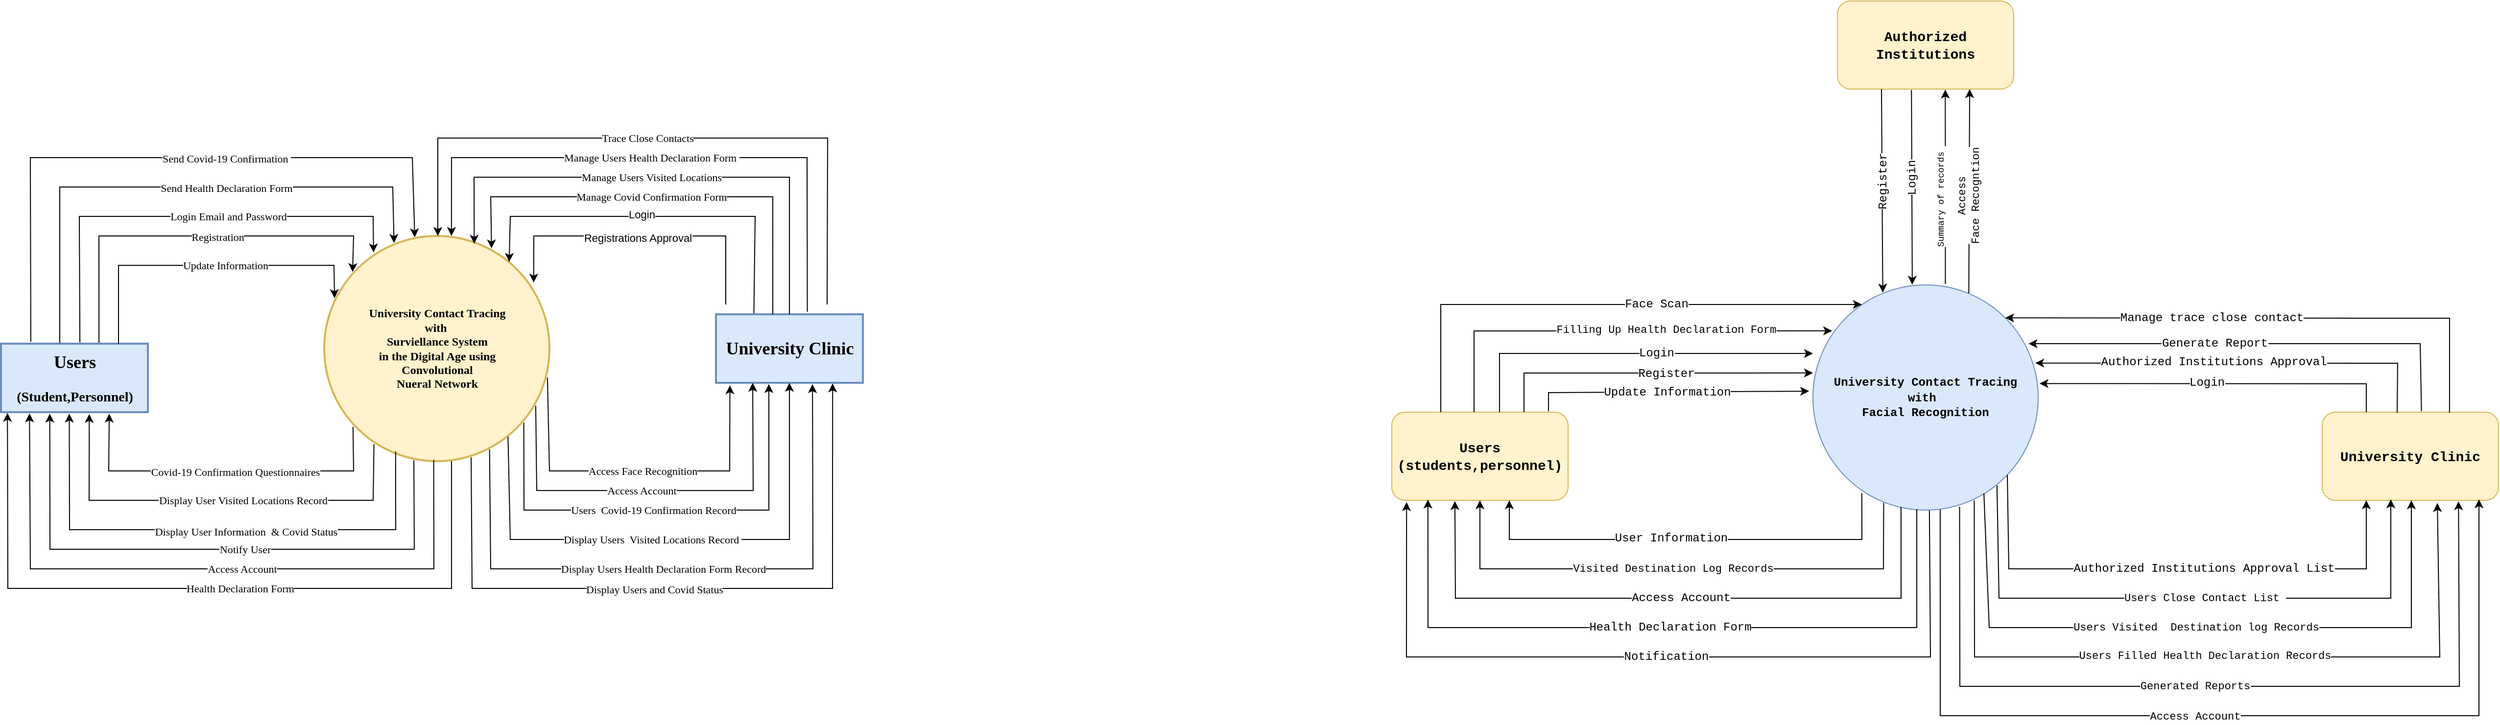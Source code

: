 <mxfile version="20.6.0" type="device" pages="4"><diagram id="63rtgRz1Un-3BShTwgY_" name="Page-1"><mxGraphModel dx="1635" dy="908" grid="1" gridSize="10" guides="1" tooltips="1" connect="0" arrows="1" fold="1" page="1" pageScale="1" pageWidth="850" pageHeight="1100" background="#ffffff" math="0" shadow="0"><root><mxCell id="0"/><mxCell id="1" parent="0"/><mxCell id="q0zHPueFK_z93OM4DiM6-1" value="&lt;font style=&quot;font-size: 12px;&quot; face=&quot;Comic Sans MS&quot;&gt;&lt;b&gt;University Contact Tracing &lt;br&gt;with&amp;nbsp;&lt;br&gt;Surviellance System &lt;br&gt;in the Digital Age using &lt;br&gt;Convolutional&lt;br&gt;Nueral Network&lt;/b&gt;&lt;/font&gt;" style="shape=ellipse;html=1;dashed=0;whitespace=wrap;aspect=fixed;perimeter=ellipsePerimeter;strokeWidth=2;fillColor=#fff2cc;strokeColor=#d6b656;" parent="1" vertex="1"><mxGeometry x="350" y="280" width="230" height="230" as="geometry"/></mxCell><mxCell id="q0zHPueFK_z93OM4DiM6-3" value="&lt;h2&gt;&lt;font face=&quot;Comic Sans MS&quot;&gt;University Clinic&lt;/font&gt;&lt;/h2&gt;" style="html=1;dashed=0;whitespace=wrap;strokeWidth=2;fillColor=#dae8fc;strokeColor=#6c8ebf;" parent="1" vertex="1"><mxGeometry x="750" y="360" width="150" height="70" as="geometry"/></mxCell><mxCell id="q0zHPueFK_z93OM4DiM6-31" value="" style="endArrow=classic;html=1;rounded=0;fontFamily=Comic Sans MS;fontSize=11;entryX=0.465;entryY=1.021;entryDx=0;entryDy=0;entryPerimeter=0;exitX=0.317;exitY=0.957;exitDx=0;exitDy=0;exitPerimeter=0;" parent="1" source="q0zHPueFK_z93OM4DiM6-1" target="q0zHPueFK_z93OM4DiM6-2" edge="1"><mxGeometry width="50" height="50" relative="1" as="geometry"><mxPoint x="408.46" y="495.005" as="sourcePoint"/><mxPoint x="148.9" y="506.5" as="targetPoint"/><Array as="points"><mxPoint x="423" y="580"/><mxPoint x="90" y="580"/></Array></mxGeometry></mxCell><mxCell id="q0zHPueFK_z93OM4DiM6-34" value="Display User Information&amp;nbsp; &amp;amp; Covid Status" style="edgeLabel;html=1;align=center;verticalAlign=middle;resizable=0;points=[];fontSize=11;fontFamily=Comic Sans MS;" parent="q0zHPueFK_z93OM4DiM6-31" vertex="1" connectable="0"><mxGeometry x="0.18" y="2" relative="1" as="geometry"><mxPoint x="80" as="offset"/></mxGeometry></mxCell><mxCell id="q0zHPueFK_z93OM4DiM6-35" value="Display User Visited Locations Record" style="endArrow=classic;html=1;rounded=0;fontFamily=Comic Sans MS;fontSize=11;entryX=0.601;entryY=1.026;entryDx=0;entryDy=0;entryPerimeter=0;exitX=0.221;exitY=0.925;exitDx=0;exitDy=0;exitPerimeter=0;" parent="1" source="q0zHPueFK_z93OM4DiM6-1" target="q0zHPueFK_z93OM4DiM6-2" edge="1"><mxGeometry x="-0.126" width="50" height="50" relative="1" as="geometry"><mxPoint x="417.45" y="495.355" as="sourcePoint"/><mxPoint x="136.55" y="508.36" as="targetPoint"/><Array as="points"><mxPoint x="400" y="550"/><mxPoint x="110" y="550"/></Array><mxPoint as="offset"/></mxGeometry></mxCell><mxCell id="q0zHPueFK_z93OM4DiM6-37" value="" style="endArrow=classic;html=1;rounded=0;fontFamily=Comic Sans MS;fontSize=11;exitX=0.128;exitY=0.848;exitDx=0;exitDy=0;entryX=0.737;entryY=1.022;entryDx=0;entryDy=0;entryPerimeter=0;exitPerimeter=0;" parent="1" source="q0zHPueFK_z93OM4DiM6-1" target="q0zHPueFK_z93OM4DiM6-2" edge="1"><mxGeometry width="50" height="50" relative="1" as="geometry"><mxPoint x="400" y="490" as="sourcePoint"/><mxPoint x="190" y="490" as="targetPoint"/><Array as="points"><mxPoint x="380" y="520"/><mxPoint x="130" y="520"/></Array></mxGeometry></mxCell><mxCell id="WiMyTUCJMY9n-_QQT3Iq-26" value="Covid-19 Confirmation Questionnaires" style="edgeLabel;html=1;align=center;verticalAlign=middle;resizable=0;points=[];fontSize=11;fontFamily=Comic Sans MS;" parent="q0zHPueFK_z93OM4DiM6-37" vertex="1" connectable="0"><mxGeometry x="-0.035" y="1" relative="1" as="geometry"><mxPoint x="4" as="offset"/></mxGeometry></mxCell><mxCell id="q0zHPueFK_z93OM4DiM6-40" value="" style="endArrow=classic;html=1;rounded=0;fontFamily=Comic Sans MS;fontSize=11;exitX=0.398;exitY=0.996;exitDx=0;exitDy=0;exitPerimeter=0;entryX=0.332;entryY=1.021;entryDx=0;entryDy=0;entryPerimeter=0;" parent="1" source="q0zHPueFK_z93OM4DiM6-1" target="q0zHPueFK_z93OM4DiM6-2" edge="1"><mxGeometry width="50" height="50" relative="1" as="geometry"><mxPoint x="470" y="590" as="sourcePoint"/><mxPoint x="100" y="510" as="targetPoint"/><Array as="points"><mxPoint x="442" y="600"/><mxPoint x="130" y="600"/><mxPoint x="70" y="600"/></Array></mxGeometry></mxCell><mxCell id="q0zHPueFK_z93OM4DiM6-41" value="Notify User" style="edgeLabel;html=1;align=center;verticalAlign=middle;resizable=0;points=[];fontSize=11;fontFamily=Comic Sans MS;" parent="q0zHPueFK_z93OM4DiM6-40" vertex="1" connectable="0"><mxGeometry x="0.117" y="2" relative="1" as="geometry"><mxPoint x="72" y="-2" as="offset"/></mxGeometry></mxCell><mxCell id="q0zHPueFK_z93OM4DiM6-42" value="" style="endArrow=classic;html=1;rounded=0;fontFamily=Comic Sans MS;fontSize=11;entryX=0.194;entryY=1.018;entryDx=0;entryDy=0;entryPerimeter=0;exitX=0.486;exitY=0.995;exitDx=0;exitDy=0;exitPerimeter=0;" parent="1" source="q0zHPueFK_z93OM4DiM6-1" target="q0zHPueFK_z93OM4DiM6-2" edge="1"><mxGeometry width="50" height="50" relative="1" as="geometry"><mxPoint x="440" y="500" as="sourcePoint"/><mxPoint x="110" y="500" as="targetPoint"/><Array as="points"><mxPoint x="462" y="620"/><mxPoint x="50" y="620"/></Array></mxGeometry></mxCell><mxCell id="q0zHPueFK_z93OM4DiM6-44" value="Access Account" style="edgeLabel;html=1;align=center;verticalAlign=middle;resizable=0;points=[];fontSize=11;fontFamily=Comic Sans MS;" parent="q0zHPueFK_z93OM4DiM6-42" vertex="1" connectable="0"><mxGeometry x="0.158" relative="1" as="geometry"><mxPoint x="88" as="offset"/></mxGeometry></mxCell><mxCell id="g0HNDMSjzT8z5gRqrLtr-5" value="" style="endArrow=classic;html=1;rounded=0;entryX=0.794;entryY=1.009;entryDx=0;entryDy=0;entryPerimeter=0;exitX=0.648;exitY=0.983;exitDx=0;exitDy=0;exitPerimeter=0;" parent="1" target="q0zHPueFK_z93OM4DiM6-3" edge="1"><mxGeometry width="50" height="50" relative="1" as="geometry"><mxPoint x="500.04" y="506.09" as="sourcePoint"/><mxPoint x="851" y="520.7" as="targetPoint"/><Array as="points"><mxPoint x="501" y="640"/><mxPoint x="681" y="640"/><mxPoint x="869" y="640"/></Array></mxGeometry></mxCell><mxCell id="g0HNDMSjzT8z5gRqrLtr-30" value="Display Users and Covid Status" style="edgeLabel;html=1;align=center;verticalAlign=middle;resizable=0;points=[];fontFamily=Comic Sans MS;" parent="g0HNDMSjzT8z5gRqrLtr-5" vertex="1" connectable="0"><mxGeometry x="-0.271" y="-1" relative="1" as="geometry"><mxPoint x="60" as="offset"/></mxGeometry></mxCell><mxCell id="g0HNDMSjzT8z5gRqrLtr-10" value="" style="endArrow=classic;html=1;rounded=0;fontFamily=Comic Sans MS;entryX=0.044;entryY=1.01;entryDx=0;entryDy=0;entryPerimeter=0;" parent="1" target="q0zHPueFK_z93OM4DiM6-2" edge="1"><mxGeometry width="50" height="50" relative="1" as="geometry"><mxPoint x="480" y="510" as="sourcePoint"/><mxPoint x="454" y="640" as="targetPoint"/><Array as="points"><mxPoint x="480" y="640"/><mxPoint x="27" y="640"/></Array></mxGeometry></mxCell><mxCell id="g0HNDMSjzT8z5gRqrLtr-11" value="Health Declaration Form" style="edgeLabel;html=1;align=center;verticalAlign=middle;resizable=0;points=[];fontFamily=Comic Sans MS;" parent="g0HNDMSjzT8z5gRqrLtr-10" vertex="1" connectable="0"><mxGeometry x="0.051" relative="1" as="geometry"><mxPoint x="54" as="offset"/></mxGeometry></mxCell><mxCell id="g0HNDMSjzT8z5gRqrLtr-12" value="" style="endArrow=classic;html=1;rounded=0;fontFamily=Comic Sans MS;entryX=0.657;entryY=1.02;entryDx=0;entryDy=0;exitX=0.734;exitY=0.948;exitDx=0;exitDy=0;exitPerimeter=0;entryPerimeter=0;" parent="1" source="q0zHPueFK_z93OM4DiM6-1" target="q0zHPueFK_z93OM4DiM6-3" edge="1"><mxGeometry width="50" height="50" relative="1" as="geometry"><mxPoint x="520" y="500" as="sourcePoint"/><mxPoint x="530" y="460" as="targetPoint"/><Array as="points"><mxPoint x="520" y="620"/><mxPoint x="849" y="620"/></Array></mxGeometry></mxCell><mxCell id="g0HNDMSjzT8z5gRqrLtr-13" value="Display Users Health Declaration Form Record" style="edgeLabel;html=1;align=center;verticalAlign=middle;resizable=0;points=[];fontFamily=Comic Sans MS;" parent="g0HNDMSjzT8z5gRqrLtr-12" vertex="1" connectable="0"><mxGeometry x="-0.145" relative="1" as="geometry"><mxPoint x="24" as="offset"/></mxGeometry></mxCell><mxCell id="WiMyTUCJMY9n-_QQT3Iq-1" value="" style="endArrow=classic;html=1;rounded=0;exitX=0.816;exitY=0.891;exitDx=0;exitDy=0;exitPerimeter=0;entryX=0.5;entryY=1;entryDx=0;entryDy=0;entryPerimeter=0;" parent="1" source="q0zHPueFK_z93OM4DiM6-1" target="q0zHPueFK_z93OM4DiM6-3" edge="1"><mxGeometry width="50" height="50" relative="1" as="geometry"><mxPoint x="520" y="550" as="sourcePoint"/><mxPoint x="770" y="450" as="targetPoint"/><Array as="points"><mxPoint x="540" y="590"/><mxPoint x="825" y="590"/></Array></mxGeometry></mxCell><mxCell id="WiMyTUCJMY9n-_QQT3Iq-19" value="Display Users&amp;nbsp; Visited Locations Record&amp;nbsp;" style="edgeLabel;html=1;align=center;verticalAlign=middle;resizable=0;points=[];fontSize=11;fontFamily=Comic Sans MS;" parent="WiMyTUCJMY9n-_QQT3Iq-1" vertex="1" connectable="0"><mxGeometry x="-0.069" y="2" relative="1" as="geometry"><mxPoint x="-6" y="2" as="offset"/></mxGeometry></mxCell><mxCell id="q0zHPueFK_z93OM4DiM6-2" value="&lt;h2&gt;&lt;font face=&quot;Comic Sans MS&quot;&gt;Users&lt;/font&gt;&lt;/h2&gt;&lt;h3&gt;&lt;font face=&quot;Comic Sans MS&quot;&gt;(Student,Personnel)&lt;/font&gt;&lt;/h3&gt;" style="html=1;dashed=0;whitespace=wrap;strokeWidth=2;fillColor=#dae8fc;strokeColor=#6c8ebf;" parent="1" vertex="1"><mxGeometry x="20" y="390" width="150" height="70" as="geometry"/></mxCell><mxCell id="WiMyTUCJMY9n-_QQT3Iq-21" value="" style="endArrow=classic;html=1;rounded=0;fontFamily=Comic Sans MS;fontSize=11;exitX=0.886;exitY=0.829;exitDx=0;exitDy=0;entryX=0.36;entryY=1.018;entryDx=0;entryDy=0;entryPerimeter=0;exitPerimeter=0;" parent="1" source="q0zHPueFK_z93OM4DiM6-1" target="q0zHPueFK_z93OM4DiM6-3" edge="1"><mxGeometry width="50" height="50" relative="1" as="geometry"><mxPoint x="580" y="520" as="sourcePoint"/><mxPoint x="630" y="470" as="targetPoint"/><Array as="points"><mxPoint x="554" y="560"/><mxPoint x="804" y="560"/></Array></mxGeometry></mxCell><mxCell id="WiMyTUCJMY9n-_QQT3Iq-22" value="Users&amp;nbsp; Covid-19 Confirmation Record" style="edgeLabel;html=1;align=center;verticalAlign=middle;resizable=0;points=[];fontSize=11;fontFamily=Comic Sans MS;" parent="WiMyTUCJMY9n-_QQT3Iq-21" vertex="1" connectable="0"><mxGeometry x="-0.089" relative="1" as="geometry"><mxPoint x="8" as="offset"/></mxGeometry></mxCell><mxCell id="WiMyTUCJMY9n-_QQT3Iq-34" value="" style="endArrow=classic;html=1;rounded=0;fontFamily=Comic Sans MS;fontSize=11;exitX=0.258;exitY=-0.014;exitDx=0;exitDy=0;exitPerimeter=0;entryX=0.821;entryY=0.115;entryDx=0;entryDy=0;entryPerimeter=0;" parent="1" source="q0zHPueFK_z93OM4DiM6-3" target="q0zHPueFK_z93OM4DiM6-1" edge="1"><mxGeometry width="50" height="50" relative="1" as="geometry"><mxPoint x="800" y="360" as="sourcePoint"/><mxPoint x="600" y="360" as="targetPoint"/><Array as="points"><mxPoint x="790" y="260"/><mxPoint x="540" y="260"/></Array></mxGeometry></mxCell><mxCell id="zeV9wcXm5IPmcsE0_CoO-12" value="Login" style="edgeLabel;html=1;align=center;verticalAlign=middle;resizable=0;points=[];" parent="WiMyTUCJMY9n-_QQT3Iq-34" vertex="1" connectable="0"><mxGeometry x="0.148" y="-2" relative="1" as="geometry"><mxPoint x="12" as="offset"/></mxGeometry></mxCell><mxCell id="WiMyTUCJMY9n-_QQT3Iq-35" value="" style="endArrow=classic;html=1;rounded=0;fontFamily=Comic Sans MS;fontSize=11;exitX=0.939;exitY=0.754;exitDx=0;exitDy=0;exitPerimeter=0;entryX=0.25;entryY=1;entryDx=0;entryDy=0;" parent="1" source="q0zHPueFK_z93OM4DiM6-1" target="q0zHPueFK_z93OM4DiM6-3" edge="1"><mxGeometry width="50" height="50" relative="1" as="geometry"><mxPoint x="620" y="500" as="sourcePoint"/><mxPoint x="670" y="450" as="targetPoint"/><Array as="points"><mxPoint x="567" y="540"/><mxPoint x="788" y="540"/></Array></mxGeometry></mxCell><mxCell id="WiMyTUCJMY9n-_QQT3Iq-36" value="Access Account" style="edgeLabel;html=1;align=center;verticalAlign=middle;resizable=0;points=[];fontSize=11;fontFamily=Comic Sans MS;" parent="WiMyTUCJMY9n-_QQT3Iq-35" vertex="1" connectable="0"><mxGeometry x="-0.1" relative="1" as="geometry"><mxPoint x="5" as="offset"/></mxGeometry></mxCell><mxCell id="WiMyTUCJMY9n-_QQT3Iq-38" value="" style="endArrow=classic;html=1;rounded=0;fontFamily=Comic Sans MS;fontSize=11;exitX=0.387;exitY=0;exitDx=0;exitDy=0;exitPerimeter=0;entryX=0.743;entryY=0.055;entryDx=0;entryDy=0;entryPerimeter=0;" parent="1" source="q0zHPueFK_z93OM4DiM6-3" target="q0zHPueFK_z93OM4DiM6-1" edge="1"><mxGeometry width="50" height="50" relative="1" as="geometry"><mxPoint x="830" y="330" as="sourcePoint"/><mxPoint x="880" y="280" as="targetPoint"/><Array as="points"><mxPoint x="808" y="240"/><mxPoint x="520" y="240"/></Array></mxGeometry></mxCell><mxCell id="WiMyTUCJMY9n-_QQT3Iq-40" value="Manage Covid Confirmation Form" style="edgeLabel;html=1;align=center;verticalAlign=middle;resizable=0;points=[];fontSize=11;fontFamily=Comic Sans MS;" parent="WiMyTUCJMY9n-_QQT3Iq-38" vertex="1" connectable="0"><mxGeometry x="0.338" y="-2" relative="1" as="geometry"><mxPoint x="64" y="2" as="offset"/></mxGeometry></mxCell><mxCell id="WiMyTUCJMY9n-_QQT3Iq-41" value="" style="endArrow=classic;html=1;rounded=0;fontFamily=Comic Sans MS;fontSize=11;exitX=0.5;exitY=0;exitDx=0;exitDy=0;entryX=0.666;entryY=0.034;entryDx=0;entryDy=0;entryPerimeter=0;" parent="1" source="q0zHPueFK_z93OM4DiM6-3" target="q0zHPueFK_z93OM4DiM6-1" edge="1"><mxGeometry width="50" height="50" relative="1" as="geometry"><mxPoint x="860" y="360" as="sourcePoint"/><mxPoint x="570" y="330" as="targetPoint"/><Array as="points"><mxPoint x="825" y="220"/><mxPoint x="503" y="220"/></Array></mxGeometry></mxCell><mxCell id="WiMyTUCJMY9n-_QQT3Iq-42" value="Manage Users Visited Locations" style="edgeLabel;html=1;align=center;verticalAlign=middle;resizable=0;points=[];fontSize=11;fontFamily=Comic Sans MS;" parent="WiMyTUCJMY9n-_QQT3Iq-41" vertex="1" connectable="0"><mxGeometry x="0.25" relative="1" as="geometry"><mxPoint x="50" as="offset"/></mxGeometry></mxCell><mxCell id="WiMyTUCJMY9n-_QQT3Iq-43" value="&amp;nbsp;" style="endArrow=classic;html=1;rounded=0;fontFamily=Comic Sans MS;fontSize=11;exitX=0.622;exitY=-0.038;exitDx=0;exitDy=0;exitPerimeter=0;entryX=0.565;entryY=0;entryDx=0;entryDy=0;entryPerimeter=0;" parent="1" source="q0zHPueFK_z93OM4DiM6-3" target="q0zHPueFK_z93OM4DiM6-1" edge="1"><mxGeometry width="50" height="50" relative="1" as="geometry"><mxPoint x="850" y="360" as="sourcePoint"/><mxPoint x="550" y="310" as="targetPoint"/><Array as="points"><mxPoint x="843" y="200"/><mxPoint x="480" y="200"/></Array></mxGeometry></mxCell><mxCell id="WiMyTUCJMY9n-_QQT3Iq-44" value="Manage Users Health Declaration Form&amp;nbsp;" style="edgeLabel;html=1;align=center;verticalAlign=middle;resizable=0;points=[];fontSize=11;fontFamily=Comic Sans MS;" parent="WiMyTUCJMY9n-_QQT3Iq-43" vertex="1" connectable="0"><mxGeometry x="0.518" y="3" relative="1" as="geometry"><mxPoint x="139" y="-3" as="offset"/></mxGeometry></mxCell><mxCell id="WiMyTUCJMY9n-_QQT3Iq-45" value="" style="endArrow=classic;html=1;rounded=0;fontFamily=Comic Sans MS;fontSize=11;exitX=0.8;exitY=0;exitDx=0;exitDy=0;exitPerimeter=0;entryX=0.046;entryY=0.276;entryDx=0;entryDy=0;entryPerimeter=0;" parent="1" source="q0zHPueFK_z93OM4DiM6-2" target="q0zHPueFK_z93OM4DiM6-1" edge="1"><mxGeometry width="50" height="50" relative="1" as="geometry"><mxPoint x="140" y="400" as="sourcePoint"/><mxPoint x="230" y="330" as="targetPoint"/><Array as="points"><mxPoint x="140" y="390"/><mxPoint x="140" y="310"/><mxPoint x="360" y="310"/></Array></mxGeometry></mxCell><mxCell id="WiMyTUCJMY9n-_QQT3Iq-46" value="Update Information" style="edgeLabel;html=1;align=center;verticalAlign=middle;resizable=0;points=[];fontSize=11;fontFamily=Comic Sans MS;" parent="WiMyTUCJMY9n-_QQT3Iq-45" vertex="1" connectable="0"><mxGeometry x="0.075" relative="1" as="geometry"><mxPoint x="10" as="offset"/></mxGeometry></mxCell><mxCell id="WiMyTUCJMY9n-_QQT3Iq-47" value="" style="endArrow=classic;html=1;rounded=0;fontFamily=Comic Sans MS;fontSize=11;exitX=0.667;exitY=-0.014;exitDx=0;exitDy=0;exitPerimeter=0;entryX=0.126;entryY=0.16;entryDx=0;entryDy=0;entryPerimeter=0;" parent="1" source="q0zHPueFK_z93OM4DiM6-2" target="q0zHPueFK_z93OM4DiM6-1" edge="1"><mxGeometry width="50" height="50" relative="1" as="geometry"><mxPoint x="120" y="410" as="sourcePoint"/><mxPoint x="190" y="280" as="targetPoint"/><Array as="points"><mxPoint x="120" y="280"/><mxPoint x="380" y="280"/></Array></mxGeometry></mxCell><mxCell id="WiMyTUCJMY9n-_QQT3Iq-48" value="Registration" style="edgeLabel;html=1;align=center;verticalAlign=middle;resizable=0;points=[];fontSize=11;fontFamily=Comic Sans MS;" parent="WiMyTUCJMY9n-_QQT3Iq-47" vertex="1" connectable="0"><mxGeometry x="0.14" y="-1" relative="1" as="geometry"><mxPoint x="-2" as="offset"/></mxGeometry></mxCell><mxCell id="WiMyTUCJMY9n-_QQT3Iq-49" value="" style="endArrow=classic;html=1;rounded=0;fontFamily=Comic Sans MS;fontSize=11;exitX=0.537;exitY=-0.017;exitDx=0;exitDy=0;exitPerimeter=0;entryX=0.219;entryY=0.073;entryDx=0;entryDy=0;entryPerimeter=0;" parent="1" source="q0zHPueFK_z93OM4DiM6-2" target="q0zHPueFK_z93OM4DiM6-1" edge="1"><mxGeometry width="50" height="50" relative="1" as="geometry"><mxPoint x="120" y="330" as="sourcePoint"/><mxPoint x="360" y="350" as="targetPoint"/><Array as="points"><mxPoint x="100" y="260"/><mxPoint x="400" y="260"/></Array></mxGeometry></mxCell><mxCell id="WiMyTUCJMY9n-_QQT3Iq-50" value="Login Email and Password" style="edgeLabel;html=1;align=center;verticalAlign=middle;resizable=0;points=[];fontSize=11;fontFamily=Comic Sans MS;" parent="WiMyTUCJMY9n-_QQT3Iq-49" vertex="1" connectable="0"><mxGeometry x="0.187" relative="1" as="geometry"><mxPoint x="4" as="offset"/></mxGeometry></mxCell><mxCell id="WiMyTUCJMY9n-_QQT3Iq-51" value="" style="endArrow=classic;html=1;rounded=0;fontFamily=Comic Sans MS;fontSize=11;exitX=0.4;exitY=-0.01;exitDx=0;exitDy=0;exitPerimeter=0;entryX=0.31;entryY=0.031;entryDx=0;entryDy=0;entryPerimeter=0;" parent="1" source="q0zHPueFK_z93OM4DiM6-2" target="q0zHPueFK_z93OM4DiM6-1" edge="1"><mxGeometry width="50" height="50" relative="1" as="geometry"><mxPoint x="80" y="300" as="sourcePoint"/><mxPoint x="392" y="304" as="targetPoint"/><Array as="points"><mxPoint x="80" y="230"/><mxPoint x="420" y="230"/></Array></mxGeometry></mxCell><mxCell id="WiMyTUCJMY9n-_QQT3Iq-52" value="Send Health Declaration Form" style="edgeLabel;html=1;align=center;verticalAlign=middle;resizable=0;points=[];fontSize=11;fontFamily=Comic Sans MS;" parent="WiMyTUCJMY9n-_QQT3Iq-51" vertex="1" connectable="0"><mxGeometry x="0.162" y="-1" relative="1" as="geometry"><mxPoint x="6" as="offset"/></mxGeometry></mxCell><mxCell id="WiMyTUCJMY9n-_QQT3Iq-53" value="" style="endArrow=classic;html=1;rounded=0;fontFamily=Comic Sans MS;fontSize=11;exitX=0.203;exitY=-0.029;exitDx=0;exitDy=0;entryX=0.402;entryY=0.006;entryDx=0;entryDy=0;entryPerimeter=0;exitPerimeter=0;" parent="1" source="q0zHPueFK_z93OM4DiM6-2" target="q0zHPueFK_z93OM4DiM6-1" edge="1"><mxGeometry width="50" height="50" relative="1" as="geometry"><mxPoint x="30" y="340" as="sourcePoint"/><mxPoint x="90" y="240" as="targetPoint"/><Array as="points"><mxPoint x="50" y="200"/><mxPoint x="440" y="200"/></Array></mxGeometry></mxCell><mxCell id="WiMyTUCJMY9n-_QQT3Iq-54" value="Send Covid-19 Confirmation&amp;nbsp;" style="edgeLabel;html=1;align=center;verticalAlign=middle;resizable=0;points=[];fontSize=11;fontFamily=Comic Sans MS;" parent="WiMyTUCJMY9n-_QQT3Iq-53" vertex="1" connectable="0"><mxGeometry x="0.242" y="-1" relative="1" as="geometry"><mxPoint x="-22" as="offset"/></mxGeometry></mxCell><mxCell id="zeV9wcXm5IPmcsE0_CoO-2" value="" style="endArrow=classic;html=1;rounded=0;exitX=0.991;exitY=0.629;exitDx=0;exitDy=0;exitPerimeter=0;entryX=0.095;entryY=1.037;entryDx=0;entryDy=0;entryPerimeter=0;" parent="1" source="q0zHPueFK_z93OM4DiM6-1" target="q0zHPueFK_z93OM4DiM6-3" edge="1"><mxGeometry width="50" height="50" relative="1" as="geometry"><mxPoint x="660" y="470" as="sourcePoint"/><mxPoint x="710" y="420" as="targetPoint"/><Array as="points"><mxPoint x="580" y="520"/><mxPoint x="764" y="520"/></Array></mxGeometry></mxCell><mxCell id="zeV9wcXm5IPmcsE0_CoO-5" value="&lt;font face=&quot;Comic Sans MS&quot;&gt;Access Face Recognition&lt;/font&gt;" style="edgeLabel;html=1;align=center;verticalAlign=middle;resizable=0;points=[];" parent="zeV9wcXm5IPmcsE0_CoO-2" vertex="1" connectable="0"><mxGeometry x="-0.079" y="1" relative="1" as="geometry"><mxPoint x="21" y="1" as="offset"/></mxGeometry></mxCell><mxCell id="zeV9wcXm5IPmcsE0_CoO-6" value="" style="endArrow=classic;html=1;rounded=0;exitX=0.75;exitY=0;exitDx=0;exitDy=0;entryX=0.5;entryY=0;entryDx=0;entryDy=0;" parent="1" edge="1"><mxGeometry width="50" height="50" relative="1" as="geometry"><mxPoint x="863.5" y="350" as="sourcePoint"/><mxPoint x="466" y="280" as="targetPoint"/><Array as="points"><mxPoint x="864" y="180"/><mxPoint x="466" y="180"/></Array></mxGeometry></mxCell><mxCell id="zeV9wcXm5IPmcsE0_CoO-7" value="Trace Close Contacts" style="edgeLabel;html=1;align=center;verticalAlign=middle;resizable=0;points=[];fontFamily=Comic Sans MS;" parent="zeV9wcXm5IPmcsE0_CoO-6" vertex="1" connectable="0"><mxGeometry x="0.183" y="-2" relative="1" as="geometry"><mxPoint x="41" y="2" as="offset"/></mxGeometry></mxCell><mxCell id="zeV9wcXm5IPmcsE0_CoO-11" value="" style="endArrow=classic;html=1;rounded=0;entryX=0.93;entryY=0.207;entryDx=0;entryDy=0;entryPerimeter=0;" parent="1" target="q0zHPueFK_z93OM4DiM6-1" edge="1"><mxGeometry width="50" height="50" relative="1" as="geometry"><mxPoint x="760" y="350" as="sourcePoint"/><mxPoint x="690" y="320" as="targetPoint"/><Array as="points"><mxPoint x="760" y="280"/><mxPoint x="564" y="280"/></Array></mxGeometry></mxCell><mxCell id="zeV9wcXm5IPmcsE0_CoO-13" value="Registrations Approval" style="edgeLabel;html=1;align=center;verticalAlign=middle;resizable=0;points=[];" parent="zeV9wcXm5IPmcsE0_CoO-11" vertex="1" connectable="0"><mxGeometry x="0.046" y="2" relative="1" as="geometry"><mxPoint x="4" as="offset"/></mxGeometry></mxCell><mxCell id="zeV9wcXm5IPmcsE0_CoO-17" value="&lt;h4 style=&quot;&quot;&gt;&lt;font style=&quot;font-size: 12px;&quot; face=&quot;Courier New&quot;&gt;&lt;b style=&quot;&quot;&gt;University Contact Tracing&lt;br&gt;&lt;/b&gt;&lt;/font&gt;&lt;font style=&quot;font-size: 12px;&quot; face=&quot;Courier New&quot;&gt;&lt;b style=&quot;&quot;&gt;with&amp;nbsp;&lt;br&gt;&lt;/b&gt;&lt;/font&gt;&lt;font face=&quot;Courier New&quot;&gt;Facial Recognition&lt;/font&gt;&lt;/h4&gt;" style="ellipse;whiteSpace=wrap;html=1;aspect=fixed;fontFamily=Comic Sans MS;fillColor=#dae8fc;strokeColor=#6c8ebf;" parent="1" vertex="1"><mxGeometry x="1870" y="330" width="230" height="230" as="geometry"/></mxCell><mxCell id="zeV9wcXm5IPmcsE0_CoO-18" value="&lt;h3&gt;&lt;font face=&quot;Courier New&quot;&gt;Users&lt;br&gt;&lt;/font&gt;&lt;font face=&quot;Courier New&quot;&gt;(students,personnel)&lt;/font&gt;&lt;/h3&gt;" style="rounded=1;whiteSpace=wrap;html=1;fontFamily=Comic Sans MS;fillColor=#fff2cc;strokeColor=#d6b656;" parent="1" vertex="1"><mxGeometry x="1440" y="460" width="180" height="90" as="geometry"/></mxCell><mxCell id="zeV9wcXm5IPmcsE0_CoO-19" value="&lt;h3&gt;&lt;font face=&quot;Courier New&quot;&gt;Authorized Institutions&lt;/font&gt;&lt;/h3&gt;" style="rounded=1;whiteSpace=wrap;html=1;fontFamily=Comic Sans MS;fillColor=#fff2cc;strokeColor=#d6b656;" parent="1" vertex="1"><mxGeometry x="1895" y="40" width="180" height="90" as="geometry"/></mxCell><mxCell id="zeV9wcXm5IPmcsE0_CoO-20" value="" style="endArrow=classic;html=1;rounded=0;fontFamily=Courier New;fontSize=12;entryX=0.31;entryY=0.034;entryDx=0;entryDy=0;entryPerimeter=0;exitX=0.25;exitY=1;exitDx=0;exitDy=0;" parent="1" source="zeV9wcXm5IPmcsE0_CoO-19" target="zeV9wcXm5IPmcsE0_CoO-17" edge="1"><mxGeometry width="50" height="50" relative="1" as="geometry"><mxPoint x="1940" y="190" as="sourcePoint"/><mxPoint x="1980" y="230" as="targetPoint"/></mxGeometry></mxCell><mxCell id="zeV9wcXm5IPmcsE0_CoO-21" value="Register" style="edgeLabel;html=1;align=center;verticalAlign=middle;resizable=0;points=[];fontSize=12;fontFamily=Courier New;rotation=-90;" parent="zeV9wcXm5IPmcsE0_CoO-20" vertex="1" connectable="0"><mxGeometry x="-0.164" y="1" relative="1" as="geometry"><mxPoint y="8" as="offset"/></mxGeometry></mxCell><mxCell id="zeV9wcXm5IPmcsE0_CoO-22" value="" style="endArrow=classic;html=1;rounded=0;fontFamily=Courier New;fontSize=12;exitX=0.42;exitY=1.01;exitDx=0;exitDy=0;exitPerimeter=0;entryX=0.441;entryY=-0.001;entryDx=0;entryDy=0;entryPerimeter=0;" parent="1" source="zeV9wcXm5IPmcsE0_CoO-19" target="zeV9wcXm5IPmcsE0_CoO-17" edge="1"><mxGeometry width="50" height="50" relative="1" as="geometry"><mxPoint x="2040" y="270" as="sourcePoint"/><mxPoint x="2090" y="220" as="targetPoint"/></mxGeometry></mxCell><mxCell id="zeV9wcXm5IPmcsE0_CoO-23" value="Login" style="edgeLabel;html=1;align=center;verticalAlign=middle;resizable=0;points=[];fontSize=12;fontFamily=Courier New;rotation=-91;" parent="zeV9wcXm5IPmcsE0_CoO-22" vertex="1" connectable="0"><mxGeometry x="-0.234" relative="1" as="geometry"><mxPoint y="14" as="offset"/></mxGeometry></mxCell><mxCell id="zeV9wcXm5IPmcsE0_CoO-24" value="" style="endArrow=classic;html=1;rounded=0;fontFamily=Courier New;fontSize=12;exitX=0.588;exitY=-0.004;exitDx=0;exitDy=0;exitPerimeter=0;entryX=0.612;entryY=1.006;entryDx=0;entryDy=0;entryPerimeter=0;" parent="1" source="zeV9wcXm5IPmcsE0_CoO-17" target="zeV9wcXm5IPmcsE0_CoO-19" edge="1"><mxGeometry width="50" height="50" relative="1" as="geometry"><mxPoint x="2050" y="260" as="sourcePoint"/><mxPoint x="2100" y="210" as="targetPoint"/></mxGeometry></mxCell><mxCell id="zeV9wcXm5IPmcsE0_CoO-25" value="&lt;font style=&quot;font-size: 9px;&quot;&gt;Summary of records&amp;nbsp;&lt;/font&gt;" style="edgeLabel;html=1;align=center;verticalAlign=middle;resizable=0;points=[];fontSize=12;fontFamily=Courier New;rotation=-90;" parent="zeV9wcXm5IPmcsE0_CoO-24" vertex="1" connectable="0"><mxGeometry x="-0.334" y="1" relative="1" as="geometry"><mxPoint x="-4" y="-23" as="offset"/></mxGeometry></mxCell><mxCell id="zeV9wcXm5IPmcsE0_CoO-26" value="" style="endArrow=classic;html=1;rounded=0;fontFamily=Courier New;fontSize=9;exitX=0.692;exitY=0.037;exitDx=0;exitDy=0;exitPerimeter=0;entryX=0.75;entryY=1;entryDx=0;entryDy=0;" parent="1" source="zeV9wcXm5IPmcsE0_CoO-17" target="zeV9wcXm5IPmcsE0_CoO-19" edge="1"><mxGeometry width="50" height="50" relative="1" as="geometry"><mxPoint x="2050" y="290" as="sourcePoint"/><mxPoint x="2100" y="240" as="targetPoint"/></mxGeometry></mxCell><mxCell id="zeV9wcXm5IPmcsE0_CoO-27" value="&lt;font style=&quot;font-size: 11px;&quot;&gt;Access &lt;br&gt;Face Recogntion&lt;/font&gt;" style="edgeLabel;html=1;align=center;verticalAlign=middle;resizable=0;points=[];fontSize=11;fontFamily=Courier New;rotation=-90;labelBackgroundColor=default;" parent="zeV9wcXm5IPmcsE0_CoO-26" vertex="1" connectable="0"><mxGeometry x="0.134" y="-1" relative="1" as="geometry"><mxPoint x="-1" y="19" as="offset"/></mxGeometry></mxCell><mxCell id="zeV9wcXm5IPmcsE0_CoO-29" value="" style="endArrow=classic;html=1;rounded=0;fontFamily=Courier New;fontSize=12;exitX=0.217;exitY=0.925;exitDx=0;exitDy=0;exitPerimeter=0;" parent="1" source="zeV9wcXm5IPmcsE0_CoO-17" edge="1"><mxGeometry width="50" height="50" relative="1" as="geometry"><mxPoint x="1870" y="590" as="sourcePoint"/><mxPoint x="1560" y="550" as="targetPoint"/><Array as="points"><mxPoint x="1920" y="590"/><mxPoint x="1560" y="590"/></Array></mxGeometry></mxCell><mxCell id="zeV9wcXm5IPmcsE0_CoO-30" value="User Information" style="edgeLabel;html=1;align=center;verticalAlign=middle;resizable=0;points=[];fontSize=12;fontFamily=Courier New;" parent="zeV9wcXm5IPmcsE0_CoO-29" vertex="1" connectable="0"><mxGeometry x="0.201" y="-1" relative="1" as="geometry"><mxPoint x="26" as="offset"/></mxGeometry></mxCell><mxCell id="zeV9wcXm5IPmcsE0_CoO-31" value="" style="endArrow=classic;html=1;rounded=0;fontFamily=Courier New;fontSize=12;entryX=0.5;entryY=1;entryDx=0;entryDy=0;exitX=0.314;exitY=0.968;exitDx=0;exitDy=0;exitPerimeter=0;strokeWidth=1;" parent="1" source="zeV9wcXm5IPmcsE0_CoO-17" target="zeV9wcXm5IPmcsE0_CoO-18" edge="1"><mxGeometry width="50" height="50" relative="1" as="geometry"><mxPoint x="2040" y="670" as="sourcePoint"/><mxPoint x="2090" y="620" as="targetPoint"/><Array as="points"><mxPoint x="1942" y="620"/><mxPoint x="1530" y="620"/></Array></mxGeometry></mxCell><mxCell id="2w5U16mN8RpKK0EciqDU-3" value="Visited Destination Log Records" style="edgeLabel;html=1;align=center;verticalAlign=middle;resizable=0;points=[];fontFamily=Courier New;" parent="zeV9wcXm5IPmcsE0_CoO-31" vertex="1" connectable="0"><mxGeometry x="0.048" y="-3" relative="1" as="geometry"><mxPoint x="5" y="3" as="offset"/></mxGeometry></mxCell><mxCell id="zeV9wcXm5IPmcsE0_CoO-33" value="" style="endArrow=classic;html=1;rounded=0;fontFamily=Courier New;fontSize=12;exitX=0.391;exitY=0.986;exitDx=0;exitDy=0;exitPerimeter=0;entryX=0.358;entryY=1.009;entryDx=0;entryDy=0;entryPerimeter=0;" parent="1" source="zeV9wcXm5IPmcsE0_CoO-17" target="zeV9wcXm5IPmcsE0_CoO-18" edge="1"><mxGeometry width="50" height="50" relative="1" as="geometry"><mxPoint x="1990" y="650" as="sourcePoint"/><mxPoint x="1620" y="530" as="targetPoint"/><Array as="points"><mxPoint x="1960" y="650"/><mxPoint x="1505" y="650"/></Array></mxGeometry></mxCell><mxCell id="zeV9wcXm5IPmcsE0_CoO-34" value="Access Account" style="edgeLabel;html=1;align=center;verticalAlign=middle;resizable=0;points=[];fontSize=12;fontFamily=Courier New;" parent="zeV9wcXm5IPmcsE0_CoO-33" vertex="1" connectable="0"><mxGeometry x="0.04" y="-3" relative="1" as="geometry"><mxPoint x="18" y="3" as="offset"/></mxGeometry></mxCell><mxCell id="zeV9wcXm5IPmcsE0_CoO-35" value="" style="endArrow=classic;html=1;rounded=0;fontFamily=Courier New;fontSize=12;entryX=0.205;entryY=0.992;entryDx=0;entryDy=0;exitX=0.461;exitY=0.996;exitDx=0;exitDy=0;exitPerimeter=0;entryPerimeter=0;" parent="1" source="zeV9wcXm5IPmcsE0_CoO-17" target="zeV9wcXm5IPmcsE0_CoO-18" edge="1"><mxGeometry width="50" height="50" relative="1" as="geometry"><mxPoint x="2000" y="560" as="sourcePoint"/><mxPoint x="1630" y="530" as="targetPoint"/><Array as="points"><mxPoint x="1976" y="680"/><mxPoint x="1477" y="680"/></Array></mxGeometry></mxCell><mxCell id="zeV9wcXm5IPmcsE0_CoO-36" value="Health Declaration Form" style="edgeLabel;html=1;align=center;verticalAlign=middle;resizable=0;points=[];fontSize=12;fontFamily=Courier New;" parent="zeV9wcXm5IPmcsE0_CoO-35" vertex="1" connectable="0"><mxGeometry x="0.004" relative="1" as="geometry"><mxPoint x="4" as="offset"/></mxGeometry></mxCell><mxCell id="zeV9wcXm5IPmcsE0_CoO-43" value="" style="endArrow=classic;html=1;rounded=0;fontFamily=Courier New;fontSize=12;exitX=0.889;exitY=-0.011;exitDx=0;exitDy=0;exitPerimeter=0;entryX=-0.017;entryY=0.472;entryDx=0;entryDy=0;entryPerimeter=0;" parent="1" source="zeV9wcXm5IPmcsE0_CoO-18" target="zeV9wcXm5IPmcsE0_CoO-17" edge="1"><mxGeometry width="50" height="50" relative="1" as="geometry"><mxPoint x="1620" y="390" as="sourcePoint"/><mxPoint x="1873" y="400" as="targetPoint"/><Array as="points"><mxPoint x="1600" y="440"/></Array></mxGeometry></mxCell><mxCell id="zeV9wcXm5IPmcsE0_CoO-46" value="Update Information" style="edgeLabel;html=1;align=center;verticalAlign=middle;resizable=0;points=[];fontSize=12;fontFamily=Courier New;" parent="zeV9wcXm5IPmcsE0_CoO-43" vertex="1" connectable="0"><mxGeometry x="-0.135" relative="1" as="geometry"><mxPoint x="16" as="offset"/></mxGeometry></mxCell><mxCell id="zeV9wcXm5IPmcsE0_CoO-47" value="" style="endArrow=classic;html=1;rounded=0;fontFamily=Courier New;fontSize=12;exitX=0.75;exitY=0;exitDx=0;exitDy=0;entryX=0;entryY=0.391;entryDx=0;entryDy=0;entryPerimeter=0;" parent="1" source="zeV9wcXm5IPmcsE0_CoO-18" target="zeV9wcXm5IPmcsE0_CoO-17" edge="1"><mxGeometry width="50" height="50" relative="1" as="geometry"><mxPoint x="1550" y="390" as="sourcePoint"/><mxPoint x="1600" y="340" as="targetPoint"/><Array as="points"><mxPoint x="1575" y="420"/></Array></mxGeometry></mxCell><mxCell id="zeV9wcXm5IPmcsE0_CoO-48" value="Register" style="edgeLabel;html=1;align=center;verticalAlign=middle;resizable=0;points=[];fontSize=12;fontFamily=Courier New;" parent="zeV9wcXm5IPmcsE0_CoO-47" vertex="1" connectable="0"><mxGeometry x="-0.022" y="2" relative="1" as="geometry"><mxPoint x="21" y="3" as="offset"/></mxGeometry></mxCell><mxCell id="zeV9wcXm5IPmcsE0_CoO-49" value="" style="endArrow=classic;html=1;rounded=0;fontFamily=Courier New;fontSize=12;" parent="1" edge="1"><mxGeometry width="50" height="50" relative="1" as="geometry"><mxPoint x="1550" y="460" as="sourcePoint"/><mxPoint x="1870" y="400" as="targetPoint"/><Array as="points"><mxPoint x="1550" y="400"/></Array></mxGeometry></mxCell><mxCell id="zeV9wcXm5IPmcsE0_CoO-50" value="Login" style="edgeLabel;html=1;align=center;verticalAlign=middle;resizable=0;points=[];fontSize=12;fontFamily=Courier New;" parent="zeV9wcXm5IPmcsE0_CoO-49" vertex="1" connectable="0"><mxGeometry x="0.118" y="2" relative="1" as="geometry"><mxPoint x="7" y="2" as="offset"/></mxGeometry></mxCell><mxCell id="zeV9wcXm5IPmcsE0_CoO-51" value="" style="endArrow=classic;html=1;rounded=0;fontFamily=Courier New;fontSize=12;entryX=0.085;entryY=0.204;entryDx=0;entryDy=0;entryPerimeter=0;" parent="1" target="zeV9wcXm5IPmcsE0_CoO-17" edge="1"><mxGeometry width="50" height="50" relative="1" as="geometry"><mxPoint x="1524" y="460" as="sourcePoint"/><mxPoint x="1910" y="360" as="targetPoint"/><Array as="points"><mxPoint x="1524" y="377"/></Array></mxGeometry></mxCell><mxCell id="2w5U16mN8RpKK0EciqDU-1" value="Filling Up Health Declaration Form" style="edgeLabel;html=1;align=center;verticalAlign=middle;resizable=0;points=[];fontFamily=Courier New;" parent="zeV9wcXm5IPmcsE0_CoO-51" vertex="1" connectable="0"><mxGeometry x="0.372" y="1" relative="1" as="geometry"><mxPoint x="-29" as="offset"/></mxGeometry></mxCell><mxCell id="zeV9wcXm5IPmcsE0_CoO-53" value="" style="endArrow=classic;html=1;rounded=0;fontFamily=Courier New;fontSize=12;exitX=0.278;exitY=0;exitDx=0;exitDy=0;entryX=0.217;entryY=0.087;entryDx=0;entryDy=0;entryPerimeter=0;exitPerimeter=0;" parent="1" source="zeV9wcXm5IPmcsE0_CoO-18" target="zeV9wcXm5IPmcsE0_CoO-17" edge="1"><mxGeometry width="50" height="50" relative="1" as="geometry"><mxPoint x="1510" y="310" as="sourcePoint"/><mxPoint x="1560" y="260" as="targetPoint"/><Array as="points"><mxPoint x="1490" y="350"/></Array></mxGeometry></mxCell><mxCell id="zeV9wcXm5IPmcsE0_CoO-54" value="Face Scan" style="edgeLabel;html=1;align=center;verticalAlign=middle;resizable=0;points=[];fontSize=12;fontFamily=Courier New;" parent="zeV9wcXm5IPmcsE0_CoO-53" vertex="1" connectable="0"><mxGeometry x="-0.023" y="2" relative="1" as="geometry"><mxPoint x="66" y="2" as="offset"/></mxGeometry></mxCell><mxCell id="zeV9wcXm5IPmcsE0_CoO-55" value="&lt;h3&gt;&lt;font face=&quot;Courier New&quot;&gt;University Clinic&lt;/font&gt;&lt;/h3&gt;" style="rounded=1;whiteSpace=wrap;html=1;fontFamily=Comic Sans MS;fillColor=#fff2cc;strokeColor=#d6b656;" parent="1" vertex="1"><mxGeometry x="2390" y="460" width="180" height="90" as="geometry"/></mxCell><mxCell id="zeV9wcXm5IPmcsE0_CoO-58" value="" style="endArrow=classic;html=1;rounded=0;fontFamily=Courier New;fontSize=12;exitX=0.565;exitY=0.998;exitDx=0;exitDy=0;exitPerimeter=0;entryX=0.889;entryY=1;entryDx=0;entryDy=0;entryPerimeter=0;" parent="1" source="zeV9wcXm5IPmcsE0_CoO-17" edge="1"><mxGeometry width="50" height="50" relative="1" as="geometry"><mxPoint x="2037.9" y="547.04" as="sourcePoint"/><mxPoint x="2550.02" y="549" as="targetPoint"/><Array as="points"><mxPoint x="2000" y="770"/><mxPoint x="2550" y="770"/></Array></mxGeometry></mxCell><mxCell id="2w5U16mN8RpKK0EciqDU-7" value="Access Account" style="edgeLabel;html=1;align=center;verticalAlign=middle;resizable=0;points=[];fontFamily=Courier New;" parent="zeV9wcXm5IPmcsE0_CoO-58" vertex="1" connectable="0"><mxGeometry x="-0.038" y="3" relative="1" as="geometry"><mxPoint x="-2" y="4" as="offset"/></mxGeometry></mxCell><mxCell id="zeV9wcXm5IPmcsE0_CoO-60" value="" style="endArrow=classic;html=1;rounded=0;fontFamily=Courier New;fontSize=12;fontColor=none;exitX=0.651;exitY=0.984;exitDx=0;exitDy=0;exitPerimeter=0;entryX=0.773;entryY=1.011;entryDx=0;entryDy=0;entryPerimeter=0;" parent="1" source="zeV9wcXm5IPmcsE0_CoO-17" target="zeV9wcXm5IPmcsE0_CoO-55" edge="1"><mxGeometry width="50" height="50" relative="1" as="geometry"><mxPoint x="2180" y="660" as="sourcePoint"/><mxPoint x="2520" y="544" as="targetPoint"/><Array as="points"><mxPoint x="2020" y="740"/><mxPoint x="2530" y="740"/></Array></mxGeometry></mxCell><mxCell id="zeV9wcXm5IPmcsE0_CoO-63" value="" style="endArrow=classic;html=1;rounded=0;fontFamily=Courier New;fontSize=12;fontColor=none;entryX=0.653;entryY=1.031;entryDx=0;entryDy=0;entryPerimeter=0;exitX=0.716;exitY=0.957;exitDx=0;exitDy=0;exitPerimeter=0;" parent="1" source="zeV9wcXm5IPmcsE0_CoO-17" target="zeV9wcXm5IPmcsE0_CoO-55" edge="1"><mxGeometry width="50" height="50" relative="1" as="geometry"><mxPoint x="2060" y="540" as="sourcePoint"/><mxPoint x="2500" y="560" as="targetPoint"/><Array as="points"><mxPoint x="2035" y="710"/><mxPoint x="2510" y="710"/></Array></mxGeometry></mxCell><mxCell id="2w5U16mN8RpKK0EciqDU-11" value="Generated Reports" style="edgeLabel;html=1;align=center;verticalAlign=middle;resizable=0;points=[];fontFamily=Courier New;" parent="zeV9wcXm5IPmcsE0_CoO-63" vertex="1" connectable="0"><mxGeometry x="-0.045" y="-1" relative="1" as="geometry"><mxPoint x="7" y="29" as="offset"/></mxGeometry></mxCell><mxCell id="2w5U16mN8RpKK0EciqDU-14" value="Users Filled Health Declaration Records" style="edgeLabel;html=1;align=center;verticalAlign=middle;resizable=0;points=[];fontFamily=Courier New;fontColor=default;" parent="zeV9wcXm5IPmcsE0_CoO-63" vertex="1" connectable="0"><mxGeometry x="-0.122" y="1" relative="1" as="geometry"><mxPoint x="47" as="offset"/></mxGeometry></mxCell><mxCell id="zeV9wcXm5IPmcsE0_CoO-65" value="" style="endArrow=classic;html=1;rounded=0;fontFamily=Courier New;fontSize=12;fontColor=none;exitX=0.759;exitY=0.926;exitDx=0;exitDy=0;entryX=0.5;entryY=1;entryDx=0;entryDy=0;exitPerimeter=0;" parent="1" source="zeV9wcXm5IPmcsE0_CoO-17" edge="1"><mxGeometry width="50" height="50" relative="1" as="geometry"><mxPoint x="2075.47" y="519.29" as="sourcePoint"/><mxPoint x="2481" y="550" as="targetPoint"/><Array as="points"><mxPoint x="2050" y="680"/><mxPoint x="2481" y="680"/></Array></mxGeometry></mxCell><mxCell id="zeV9wcXm5IPmcsE0_CoO-67" value="" style="endArrow=classic;html=1;rounded=0;fontFamily=Courier New;fontSize=12;fontColor=none;exitX=0.817;exitY=0.891;exitDx=0;exitDy=0;exitPerimeter=0;entryX=0.389;entryY=0.989;entryDx=0;entryDy=0;entryPerimeter=0;" parent="1" source="zeV9wcXm5IPmcsE0_CoO-17" target="zeV9wcXm5IPmcsE0_CoO-55" edge="1"><mxGeometry width="50" height="50" relative="1" as="geometry"><mxPoint x="2100" y="600" as="sourcePoint"/><mxPoint x="2150" y="550" as="targetPoint"/><Array as="points"><mxPoint x="2060" y="650"/><mxPoint x="2460" y="650"/></Array></mxGeometry></mxCell><mxCell id="2w5U16mN8RpKK0EciqDU-9" value="Users Visited&amp;nbsp; Destination log Records" style="edgeLabel;html=1;align=center;verticalAlign=middle;resizable=0;points=[];fontFamily=Courier New;" parent="zeV9wcXm5IPmcsE0_CoO-67" vertex="1" connectable="0"><mxGeometry x="-0.125" y="-1" relative="1" as="geometry"><mxPoint x="46" y="29" as="offset"/></mxGeometry></mxCell><mxCell id="2w5U16mN8RpKK0EciqDU-13" value="Users Close Contact List&amp;nbsp;" style="edgeLabel;html=1;align=center;verticalAlign=middle;resizable=0;points=[];fontFamily=Courier New;fontColor=default;" parent="zeV9wcXm5IPmcsE0_CoO-67" vertex="1" connectable="0"><mxGeometry x="-0.045" y="3" relative="1" as="geometry"><mxPoint x="31" y="3" as="offset"/></mxGeometry></mxCell><mxCell id="zeV9wcXm5IPmcsE0_CoO-69" value="&amp;nbsp;" style="endArrow=classic;html=1;rounded=0;fontFamily=Courier New;fontSize=12;fontColor=none;entryX=0.25;entryY=1;entryDx=0;entryDy=0;exitX=0.863;exitY=0.844;exitDx=0;exitDy=0;exitPerimeter=0;" parent="1" source="zeV9wcXm5IPmcsE0_CoO-17" target="zeV9wcXm5IPmcsE0_CoO-55" edge="1"><mxGeometry width="50" height="50" relative="1" as="geometry"><mxPoint x="2070" y="530" as="sourcePoint"/><mxPoint x="2200" y="550" as="targetPoint"/><Array as="points"><mxPoint x="2070" y="620"/><mxPoint x="2435" y="620"/></Array></mxGeometry></mxCell><mxCell id="zeV9wcXm5IPmcsE0_CoO-70" value="Authorized Institutions Approval List" style="edgeLabel;html=1;align=center;verticalAlign=middle;resizable=0;points=[];fontSize=12;fontFamily=Courier New;fontColor=none;" parent="zeV9wcXm5IPmcsE0_CoO-69" vertex="1" connectable="0"><mxGeometry x="-0.065" y="-2" relative="1" as="geometry"><mxPoint x="47" y="-2" as="offset"/></mxGeometry></mxCell><mxCell id="zeV9wcXm5IPmcsE0_CoO-71" value="" style="endArrow=classic;html=1;rounded=0;fontFamily=Courier New;fontSize=12;fontColor=none;entryX=1.006;entryY=0.438;entryDx=0;entryDy=0;entryPerimeter=0;exitX=0.25;exitY=0;exitDx=0;exitDy=0;" parent="1" source="zeV9wcXm5IPmcsE0_CoO-55" target="zeV9wcXm5IPmcsE0_CoO-17" edge="1"><mxGeometry width="50" height="50" relative="1" as="geometry"><mxPoint x="2430" y="460" as="sourcePoint"/><mxPoint x="2110" y="390" as="targetPoint"/><Array as="points"><mxPoint x="2435" y="431"/></Array></mxGeometry></mxCell><mxCell id="zeV9wcXm5IPmcsE0_CoO-72" value="Login" style="edgeLabel;html=1;align=center;verticalAlign=middle;resizable=0;points=[];fontSize=12;fontFamily=Courier New;fontColor=none;" parent="zeV9wcXm5IPmcsE0_CoO-71" vertex="1" connectable="0"><mxGeometry x="0.475" y="-3" relative="1" as="geometry"><mxPoint x="75" y="2" as="offset"/></mxGeometry></mxCell><mxCell id="zeV9wcXm5IPmcsE0_CoO-73" value="" style="endArrow=classic;html=1;rounded=0;fontFamily=Courier New;fontSize=12;fontColor=none;exitX=0.425;exitY=0.005;exitDx=0;exitDy=0;exitPerimeter=0;entryX=0.987;entryY=0.347;entryDx=0;entryDy=0;entryPerimeter=0;" parent="1" source="zeV9wcXm5IPmcsE0_CoO-55" target="zeV9wcXm5IPmcsE0_CoO-17" edge="1"><mxGeometry width="50" height="50" relative="1" as="geometry"><mxPoint x="2250" y="370" as="sourcePoint"/><mxPoint x="2300" y="320" as="targetPoint"/><Array as="points"><mxPoint x="2467" y="410"/></Array></mxGeometry></mxCell><mxCell id="zeV9wcXm5IPmcsE0_CoO-74" value="Authorized Institutions Approval" style="edgeLabel;html=1;align=center;verticalAlign=middle;resizable=0;points=[];fontSize=12;fontFamily=Courier New;fontColor=none;" parent="zeV9wcXm5IPmcsE0_CoO-73" vertex="1" connectable="0"><mxGeometry x="0.409" y="-1" relative="1" as="geometry"><mxPoint x="57" as="offset"/></mxGeometry></mxCell><mxCell id="zeV9wcXm5IPmcsE0_CoO-75" value="" style="endArrow=classic;html=1;rounded=0;fontFamily=Courier New;fontSize=12;fontColor=none;exitX=0.563;exitY=-0.011;exitDx=0;exitDy=0;exitPerimeter=0;entryX=0.957;entryY=0.261;entryDx=0;entryDy=0;entryPerimeter=0;" parent="1" source="zeV9wcXm5IPmcsE0_CoO-55" target="zeV9wcXm5IPmcsE0_CoO-17" edge="1"><mxGeometry width="50" height="50" relative="1" as="geometry"><mxPoint x="2490" y="410" as="sourcePoint"/><mxPoint x="2540" y="360" as="targetPoint"/><Array as="points"><mxPoint x="2490" y="390"/></Array></mxGeometry></mxCell><mxCell id="5TTkRmlNAOMuA3zjvzgU-1" value="Generate Report" style="edgeLabel;html=1;align=center;verticalAlign=middle;resizable=0;points=[];fontSize=12;fontFamily=Courier New;fontColor=none;" parent="zeV9wcXm5IPmcsE0_CoO-75" vertex="1" connectable="0"><mxGeometry x="0.47" y="-2" relative="1" as="geometry"><mxPoint x="65" y="2" as="offset"/></mxGeometry></mxCell><mxCell id="zeV9wcXm5IPmcsE0_CoO-76" value="" style="endArrow=classic;html=1;rounded=0;fontFamily=Courier New;fontSize=12;fontColor=none;exitX=0.722;exitY=0.005;exitDx=0;exitDy=0;entryX=1;entryY=0;entryDx=0;entryDy=0;exitPerimeter=0;" parent="1" source="zeV9wcXm5IPmcsE0_CoO-55" target="zeV9wcXm5IPmcsE0_CoO-17" edge="1"><mxGeometry width="50" height="50" relative="1" as="geometry"><mxPoint x="2380" y="410" as="sourcePoint"/><mxPoint x="2430" y="360" as="targetPoint"/><Array as="points"><mxPoint x="2520" y="364"/></Array></mxGeometry></mxCell><mxCell id="zeV9wcXm5IPmcsE0_CoO-77" value="Manage trace close contact" style="edgeLabel;html=1;align=center;verticalAlign=middle;resizable=0;points=[];fontSize=12;fontFamily=Courier New;fontColor=none;" parent="zeV9wcXm5IPmcsE0_CoO-76" vertex="1" connectable="0"><mxGeometry x="0.351" relative="1" as="geometry"><mxPoint x="32" as="offset"/></mxGeometry></mxCell><mxCell id="2w5U16mN8RpKK0EciqDU-15" value="&amp;nbsp;" style="endArrow=classic;html=1;rounded=0;fontFamily=Courier New;fontSize=12;fontColor=default;entryX=0.084;entryY=1.021;entryDx=0;entryDy=0;entryPerimeter=0;exitX=0.517;exitY=1.002;exitDx=0;exitDy=0;exitPerimeter=0;" parent="1" source="zeV9wcXm5IPmcsE0_CoO-17" target="zeV9wcXm5IPmcsE0_CoO-18" edge="1"><mxGeometry x="0.003" y="24" width="50" height="50" relative="1" as="geometry"><mxPoint x="1440" y="720" as="sourcePoint"/><mxPoint x="1560" y="730" as="targetPoint"/><Array as="points"><mxPoint x="1990" y="710"/><mxPoint x="1455" y="710"/></Array><mxPoint as="offset"/></mxGeometry></mxCell><mxCell id="2w5U16mN8RpKK0EciqDU-16" value="Notification" style="edgeLabel;html=1;align=center;verticalAlign=middle;resizable=0;points=[];fontSize=12;fontFamily=Courier New;fontColor=default;" parent="2w5U16mN8RpKK0EciqDU-15" vertex="1" connectable="0"><mxGeometry x="0.065" y="-2" relative="1" as="geometry"><mxPoint x="29" y="2" as="offset"/></mxGeometry></mxCell></root></mxGraphModel></diagram><diagram id="OSvR46gZf_bR9Vur6qF_" name="context"><mxGraphModel dx="-71" dy="432" grid="1" gridSize="10" guides="1" tooltips="1" connect="1" arrows="1" fold="1" page="1" pageScale="1" pageWidth="850" pageHeight="1100" math="0" shadow="0"><root><mxCell id="0"/><mxCell id="1" parent="0"/><mxCell id="SC9u4ezKWffGbkDpGkv5-1" value="&lt;h4 style=&quot;&quot;&gt;&lt;font face=&quot;Courier New&quot;&gt;Development of University Contact Tracing with Face Recognition&lt;/font&gt;&lt;/h4&gt;" style="ellipse;whiteSpace=wrap;html=1;aspect=fixed;fontFamily=Comic Sans MS;fillColor=#fff2cc;strokeColor=#d6b656;align=center;" parent="1" vertex="1"><mxGeometry x="1870" y="330" width="230" height="230" as="geometry"/></mxCell><mxCell id="SC9u4ezKWffGbkDpGkv5-2" value="&lt;h3&gt;&lt;font face=&quot;Courier New&quot;&gt;Users&lt;/font&gt;&lt;br&gt;&lt;/h3&gt;" style="rounded=1;whiteSpace=wrap;html=1;fontFamily=Comic Sans MS;fillColor=#dae8fc;strokeColor=#6c8ebf;" parent="1" vertex="1"><mxGeometry x="1440" y="460" width="180" height="90" as="geometry"/></mxCell><mxCell id="SC9u4ezKWffGbkDpGkv5-3" value="&lt;h3&gt;&lt;font face=&quot;Courier New&quot;&gt;Station&lt;/font&gt;&lt;/h3&gt;" style="rounded=1;whiteSpace=wrap;html=1;fontFamily=Comic Sans MS;fillColor=#dae8fc;strokeColor=#6c8ebf;" parent="1" vertex="1"><mxGeometry x="1895" y="40" width="180" height="90" as="geometry"/></mxCell><mxCell id="SC9u4ezKWffGbkDpGkv5-4" value="" style="endArrow=classic;html=1;rounded=0;fontFamily=Courier New;fontSize=12;entryX=0.372;entryY=0.015;entryDx=0;entryDy=0;entryPerimeter=0;exitX=0.35;exitY=1.031;exitDx=0;exitDy=0;exitPerimeter=0;" parent="1" source="SC9u4ezKWffGbkDpGkv5-3" target="SC9u4ezKWffGbkDpGkv5-1" edge="1"><mxGeometry width="50" height="50" relative="1" as="geometry"><mxPoint x="1956" y="140" as="sourcePoint"/><mxPoint x="1980" y="230" as="targetPoint"/></mxGeometry></mxCell><mxCell id="SC9u4ezKWffGbkDpGkv5-5" value="Register" style="edgeLabel;html=1;align=center;verticalAlign=middle;resizable=0;points=[];fontSize=12;fontFamily=Courier New;rotation=-91;" parent="SC9u4ezKWffGbkDpGkv5-4" vertex="1" connectable="0"><mxGeometry x="-0.164" y="1" relative="1" as="geometry"><mxPoint y="8" as="offset"/></mxGeometry></mxCell><mxCell id="SC9u4ezKWffGbkDpGkv5-6" value="" style="endArrow=classic;html=1;rounded=0;fontFamily=Courier New;fontSize=12;exitX=0.478;exitY=1.002;exitDx=0;exitDy=0;exitPerimeter=0;entryX=0.486;entryY=-0.004;entryDx=0;entryDy=0;entryPerimeter=0;" parent="1" source="SC9u4ezKWffGbkDpGkv5-3" target="SC9u4ezKWffGbkDpGkv5-1" edge="1"><mxGeometry width="50" height="50" relative="1" as="geometry"><mxPoint x="2040" y="270" as="sourcePoint"/><mxPoint x="2090" y="220" as="targetPoint"/></mxGeometry></mxCell><mxCell id="SC9u4ezKWffGbkDpGkv5-7" value="Login" style="edgeLabel;html=1;align=center;verticalAlign=middle;resizable=0;points=[];fontSize=12;fontFamily=Courier New;rotation=-90;" parent="SC9u4ezKWffGbkDpGkv5-6" vertex="1" connectable="0"><mxGeometry x="-0.234" relative="1" as="geometry"><mxPoint y="14" as="offset"/></mxGeometry></mxCell><mxCell id="SC9u4ezKWffGbkDpGkv5-8" value="" style="endArrow=classic;html=1;rounded=0;fontFamily=Courier New;fontSize=12;exitX=0.588;exitY=-0.004;exitDx=0;exitDy=0;exitPerimeter=0;entryX=0.616;entryY=1.022;entryDx=0;entryDy=0;entryPerimeter=0;" parent="1" target="SC9u4ezKWffGbkDpGkv5-3" edge="1"><mxGeometry width="50" height="50" relative="1" as="geometry"><mxPoint x="2005.24" y="328.54" as="sourcePoint"/><mxPoint x="2005.16" y="140.0" as="targetPoint"/></mxGeometry></mxCell><mxCell id="SC9u4ezKWffGbkDpGkv5-9" value="&lt;span style=&quot;font-weight: 400;&quot;&gt;Station Log User Records&lt;/span&gt;" style="edgeLabel;html=1;align=center;verticalAlign=middle;resizable=0;points=[];fontSize=12;fontFamily=Courier New;rotation=-90;fontStyle=1" parent="SC9u4ezKWffGbkDpGkv5-8" vertex="1" connectable="0"><mxGeometry x="-0.334" y="1" relative="1" as="geometry"><mxPoint x="6" y="-33" as="offset"/></mxGeometry></mxCell><mxCell id="SC9u4ezKWffGbkDpGkv5-10" value="" style="endArrow=classic;html=1;rounded=0;fontFamily=Courier New;fontSize=9;exitX=0.692;exitY=0.037;exitDx=0;exitDy=0;exitPerimeter=0;entryX=0.75;entryY=1;entryDx=0;entryDy=0;" parent="1" source="SC9u4ezKWffGbkDpGkv5-1" target="SC9u4ezKWffGbkDpGkv5-3" edge="1"><mxGeometry width="50" height="50" relative="1" as="geometry"><mxPoint x="2050" y="290" as="sourcePoint"/><mxPoint x="2100" y="240" as="targetPoint"/></mxGeometry></mxCell><mxCell id="SC9u4ezKWffGbkDpGkv5-11" value="&lt;span style=&quot;font-size: 12px;&quot;&gt;Approval&lt;/span&gt;" style="edgeLabel;html=1;align=center;verticalAlign=middle;resizable=0;points=[];fontSize=11;fontFamily=Courier New;rotation=-90;" parent="SC9u4ezKWffGbkDpGkv5-10" vertex="1" connectable="0"><mxGeometry x="0.134" y="-1" relative="1" as="geometry"><mxPoint y="14" as="offset"/></mxGeometry></mxCell><mxCell id="SC9u4ezKWffGbkDpGkv5-14" value="" style="endArrow=classic;html=1;rounded=0;fontFamily=Courier New;fontSize=12;entryX=0.75;entryY=1;entryDx=0;entryDy=0;exitX=0.314;exitY=0.968;exitDx=0;exitDy=0;exitPerimeter=0;" parent="1" source="SC9u4ezKWffGbkDpGkv5-1" target="SC9u4ezKWffGbkDpGkv5-2" edge="1"><mxGeometry width="50" height="50" relative="1" as="geometry"><mxPoint x="2040" y="670" as="sourcePoint"/><mxPoint x="2090" y="620" as="targetPoint"/><Array as="points"><mxPoint x="1942" y="610"/><mxPoint x="1575" y="610"/></Array></mxGeometry></mxCell><mxCell id="SC9u4ezKWffGbkDpGkv5-15" value="User Information" style="edgeLabel;html=1;align=center;verticalAlign=middle;resizable=0;points=[];fontSize=12;fontFamily=Courier New;" parent="SC9u4ezKWffGbkDpGkv5-14" vertex="1" connectable="0"><mxGeometry x="0.189" y="-2" relative="1" as="geometry"><mxPoint x="38" y="2" as="offset"/></mxGeometry></mxCell><mxCell id="SC9u4ezKWffGbkDpGkv5-16" value="" style="endArrow=classic;html=1;rounded=0;fontFamily=Courier New;fontSize=12;exitX=0.391;exitY=0.986;exitDx=0;exitDy=0;exitPerimeter=0;entryX=0.627;entryY=1.011;entryDx=0;entryDy=0;entryPerimeter=0;" parent="1" source="SC9u4ezKWffGbkDpGkv5-1" target="SC9u4ezKWffGbkDpGkv5-2" edge="1"><mxGeometry width="50" height="50" relative="1" as="geometry"><mxPoint x="1990" y="650" as="sourcePoint"/><mxPoint x="1620" y="530" as="targetPoint"/><Array as="points"><mxPoint x="1960" y="640"/><mxPoint x="1553" y="640"/></Array></mxGeometry></mxCell><mxCell id="SC9u4ezKWffGbkDpGkv5-17" value="User Log Records" style="edgeLabel;html=1;align=center;verticalAlign=middle;resizable=0;points=[];fontSize=12;fontFamily=Courier New;" parent="SC9u4ezKWffGbkDpGkv5-16" vertex="1" connectable="0"><mxGeometry x="0.04" y="-3" relative="1" as="geometry"><mxPoint x="8" y="3" as="offset"/></mxGeometry></mxCell><mxCell id="SC9u4ezKWffGbkDpGkv5-20" value="" style="endArrow=classic;html=1;rounded=0;fontFamily=Courier New;fontSize=12;entryX=0.407;entryY=1.001;entryDx=0;entryDy=0;entryPerimeter=0;exitX=0.5;exitY=1;exitDx=0;exitDy=0;" parent="1" target="SC9u4ezKWffGbkDpGkv5-2" edge="1" source="SC9u4ezKWffGbkDpGkv5-1"><mxGeometry width="50" height="50" relative="1" as="geometry"><mxPoint x="1985" y="527.66" as="sourcePoint"/><mxPoint x="1514.34" y="520.0" as="targetPoint"/><Array as="points"><mxPoint x="1985" y="677.66"/><mxPoint x="1514" y="677.66"/></Array></mxGeometry></mxCell><mxCell id="SC9u4ezKWffGbkDpGkv5-21" value="Health Declaration Form" style="edgeLabel;html=1;align=center;verticalAlign=middle;resizable=0;points=[];fontSize=12;fontFamily=Courier New;" parent="SC9u4ezKWffGbkDpGkv5-20" vertex="1" connectable="0"><mxGeometry x="0.079" y="-2" relative="1" as="geometry"><mxPoint x="39" y="2" as="offset"/></mxGeometry></mxCell><mxCell id="SC9u4ezKWffGbkDpGkv5-22" value="Face Recognition" style="endArrow=classic;html=1;rounded=0;fontFamily=Courier New;fontSize=12;entryX=0.157;entryY=0.998;entryDx=0;entryDy=0;entryPerimeter=0;exitX=0.607;exitY=0.989;exitDx=0;exitDy=0;exitPerimeter=0;" parent="1" source="SC9u4ezKWffGbkDpGkv5-1" target="SC9u4ezKWffGbkDpGkv5-2" edge="1"><mxGeometry x="-0.027" width="50" height="50" relative="1" as="geometry"><mxPoint x="2010" y="560" as="sourcePoint"/><mxPoint x="2160" y="590" as="targetPoint"/><Array as="points"><mxPoint x="2010" y="750"/><mxPoint x="1740" y="750"/><mxPoint x="1468" y="750"/></Array><mxPoint as="offset"/></mxGeometry></mxCell><mxCell id="SC9u4ezKWffGbkDpGkv5-23" value="" style="endArrow=classic;html=1;rounded=0;fontFamily=Courier New;fontSize=12;exitX=0.555;exitY=1.001;exitDx=0;exitDy=0;exitPerimeter=0;entryX=0.29;entryY=1.001;entryDx=0;entryDy=0;entryPerimeter=0;" parent="1" source="SC9u4ezKWffGbkDpGkv5-1" target="SC9u4ezKWffGbkDpGkv5-2" edge="1"><mxGeometry width="50" height="50" relative="1" as="geometry"><mxPoint x="2000.18" y="528.08" as="sourcePoint"/><mxPoint x="1492.74" y="520.0" as="targetPoint"/><Array as="points"><mxPoint x="2000" y="717.39"/><mxPoint x="1492" y="717.39"/></Array></mxGeometry></mxCell><mxCell id="SC9u4ezKWffGbkDpGkv5-24" value="Display User Uploaded Images" style="edgeLabel;html=1;align=center;verticalAlign=middle;resizable=0;points=[];fontSize=12;fontFamily=Courier New;" parent="SC9u4ezKWffGbkDpGkv5-23" vertex="1" connectable="0"><mxGeometry x="0.081" y="-1" relative="1" as="geometry"><mxPoint x="54" as="offset"/></mxGeometry></mxCell><mxCell id="SC9u4ezKWffGbkDpGkv5-25" value="" style="endArrow=classic;html=1;rounded=0;fontFamily=Courier New;fontSize=12;exitX=0.889;exitY=-0.011;exitDx=0;exitDy=0;exitPerimeter=0;entryX=-0.017;entryY=0.472;entryDx=0;entryDy=0;entryPerimeter=0;" parent="1" edge="1"><mxGeometry width="50" height="50" relative="1" as="geometry"><mxPoint x="1603.93" y="460" as="sourcePoint"/><mxPoint x="1870.0" y="439.55" as="targetPoint"/><Array as="points"><mxPoint x="1603.91" y="440.99"/></Array></mxGeometry></mxCell><mxCell id="SC9u4ezKWffGbkDpGkv5-26" value="Update User Information" style="edgeLabel;html=1;align=center;verticalAlign=middle;resizable=0;points=[];fontSize=12;fontFamily=Courier New;" parent="SC9u4ezKWffGbkDpGkv5-25" vertex="1" connectable="0"><mxGeometry x="-0.135" relative="1" as="geometry"><mxPoint x="20" as="offset"/></mxGeometry></mxCell><mxCell id="SC9u4ezKWffGbkDpGkv5-27" value="" style="endArrow=classic;html=1;rounded=0;fontFamily=Courier New;fontSize=12;exitX=0.75;exitY=0;exitDx=0;exitDy=0;entryX=0;entryY=0.391;entryDx=0;entryDy=0;entryPerimeter=0;" parent="1" source="SC9u4ezKWffGbkDpGkv5-2" target="SC9u4ezKWffGbkDpGkv5-1" edge="1"><mxGeometry width="50" height="50" relative="1" as="geometry"><mxPoint x="1550" y="390" as="sourcePoint"/><mxPoint x="1600" y="340" as="targetPoint"/><Array as="points"><mxPoint x="1575" y="420"/></Array></mxGeometry></mxCell><mxCell id="SC9u4ezKWffGbkDpGkv5-28" value="Register" style="edgeLabel;html=1;align=center;verticalAlign=middle;resizable=0;points=[];fontSize=12;fontFamily=Courier New;" parent="SC9u4ezKWffGbkDpGkv5-27" vertex="1" connectable="0"><mxGeometry x="-0.022" y="2" relative="1" as="geometry"><mxPoint x="25" y="3" as="offset"/></mxGeometry></mxCell><mxCell id="SC9u4ezKWffGbkDpGkv5-29" value="" style="endArrow=classic;html=1;rounded=0;fontFamily=Courier New;fontSize=12;entryX=0.02;entryY=0.312;entryDx=0;entryDy=0;entryPerimeter=0;" parent="1" target="SC9u4ezKWffGbkDpGkv5-1" edge="1"><mxGeometry width="50" height="50" relative="1" as="geometry"><mxPoint x="1550" y="460.0" as="sourcePoint"/><mxPoint x="1890" y="380" as="targetPoint"/><Array as="points"><mxPoint x="1550" y="402"/></Array></mxGeometry></mxCell><mxCell id="SC9u4ezKWffGbkDpGkv5-30" value="Login" style="edgeLabel;html=1;align=center;verticalAlign=middle;resizable=0;points=[];fontSize=12;fontFamily=Courier New;" parent="SC9u4ezKWffGbkDpGkv5-29" vertex="1" connectable="0"><mxGeometry x="0.118" y="2" relative="1" as="geometry"><mxPoint x="14" y="2" as="offset"/></mxGeometry></mxCell><mxCell id="SC9u4ezKWffGbkDpGkv5-31" value="" style="endArrow=classic;html=1;rounded=0;fontFamily=Courier New;fontSize=12;exitX=0.442;exitY=-0.013;exitDx=0;exitDy=0;exitPerimeter=0;" parent="1" source="SC9u4ezKWffGbkDpGkv5-2" edge="1"><mxGeometry width="50" height="50" relative="1" as="geometry"><mxPoint x="1524" y="460.0" as="sourcePoint"/><mxPoint x="1890" y="380" as="targetPoint"/><Array as="points"><mxPoint x="1520" y="380"/></Array></mxGeometry></mxCell><mxCell id="SC9u4ezKWffGbkDpGkv5-32" value="&lt;font style=&quot;font-size: 11px;&quot;&gt;Fill-up Health Declaration Form&lt;/font&gt;" style="edgeLabel;html=1;align=center;verticalAlign=middle;resizable=0;points=[];fontSize=12;fontFamily=Courier New;" parent="SC9u4ezKWffGbkDpGkv5-31" vertex="1" connectable="0"><mxGeometry x="0.257" y="4" relative="1" as="geometry"><mxPoint x="-3" y="4" as="offset"/></mxGeometry></mxCell><mxCell id="SC9u4ezKWffGbkDpGkv5-33" value="" style="endArrow=classic;html=1;rounded=0;fontFamily=Courier New;fontSize=12;exitX=0.278;exitY=0;exitDx=0;exitDy=0;entryX=0.158;entryY=0.126;entryDx=0;entryDy=0;entryPerimeter=0;exitPerimeter=0;" parent="1" source="SC9u4ezKWffGbkDpGkv5-2" target="SC9u4ezKWffGbkDpGkv5-1" edge="1"><mxGeometry width="50" height="50" relative="1" as="geometry"><mxPoint x="1510" y="310" as="sourcePoint"/><mxPoint x="1560" y="260" as="targetPoint"/><Array as="points"><mxPoint x="1490" y="360"/></Array></mxGeometry></mxCell><mxCell id="im1jBC8LyL92ODyVjjhE-54" value="Follow Up Status" style="edgeLabel;html=1;align=center;verticalAlign=middle;resizable=0;points=[];fontColor=#0F0F0F;" parent="SC9u4ezKWffGbkDpGkv5-33" vertex="1" connectable="0"><mxGeometry x="0.132" relative="1" as="geometry"><mxPoint x="39" as="offset"/></mxGeometry></mxCell><mxCell id="SC9u4ezKWffGbkDpGkv5-35" value="&lt;h3&gt;&lt;font face=&quot;Courier New&quot;&gt;University Clinic&lt;/font&gt;&lt;/h3&gt;" style="rounded=1;whiteSpace=wrap;html=1;fontFamily=Comic Sans MS;fillColor=#dae8fc;strokeColor=#6c8ebf;" parent="1" vertex="1"><mxGeometry x="2390" y="460" width="180" height="90" as="geometry"/></mxCell><mxCell id="SC9u4ezKWffGbkDpGkv5-36" value="" style="endArrow=classic;html=1;rounded=0;fontFamily=Courier New;fontSize=12;exitX=0.643;exitY=0.979;exitDx=0;exitDy=0;exitPerimeter=0;entryX=0.889;entryY=1;entryDx=0;entryDy=0;entryPerimeter=0;" parent="1" source="SC9u4ezKWffGbkDpGkv5-1" edge="1"><mxGeometry width="50" height="50" relative="1" as="geometry"><mxPoint x="2037.9" y="547.04" as="sourcePoint"/><mxPoint x="2550.02" y="549" as="targetPoint"/><Array as="points"><mxPoint x="2020" y="780"/><mxPoint x="2550" y="779"/></Array></mxGeometry></mxCell><mxCell id="SC9u4ezKWffGbkDpGkv5-37" value="Users Information" style="edgeLabel;html=1;align=center;verticalAlign=middle;resizable=0;points=[];fontSize=12;fontFamily=Courier New;" parent="SC9u4ezKWffGbkDpGkv5-36" vertex="1" connectable="0"><mxGeometry x="-0.183" y="-4" relative="1" as="geometry"><mxPoint x="72" y="-3" as="offset"/></mxGeometry></mxCell><mxCell id="SC9u4ezKWffGbkDpGkv5-38" value="" style="endArrow=classic;html=1;rounded=0;fontFamily=Courier New;fontSize=12;fontColor=none;exitX=0.688;exitY=0.966;exitDx=0;exitDy=0;exitPerimeter=0;entryX=0.773;entryY=1.011;entryDx=0;entryDy=0;entryPerimeter=0;" parent="1" source="SC9u4ezKWffGbkDpGkv5-1" target="SC9u4ezKWffGbkDpGkv5-35" edge="1"><mxGeometry width="50" height="50" relative="1" as="geometry"><mxPoint x="2180" y="660" as="sourcePoint"/><mxPoint x="2520" y="544" as="targetPoint"/><Array as="points"><mxPoint x="2030" y="750"/><mxPoint x="2529" y="750"/></Array></mxGeometry></mxCell><mxCell id="SC9u4ezKWffGbkDpGkv5-39" value="Users Health Declaration Record" style="edgeLabel;html=1;align=center;verticalAlign=middle;resizable=0;points=[];fontSize=12;fontFamily=Courier New;fontColor=none;" parent="SC9u4ezKWffGbkDpGkv5-38" vertex="1" connectable="0"><mxGeometry x="-0.135" y="-3" relative="1" as="geometry"><mxPoint x="51" y="-3" as="offset"/></mxGeometry></mxCell><mxCell id="SC9u4ezKWffGbkDpGkv5-40" value="" style="endArrow=classic;html=1;rounded=0;fontFamily=Courier New;fontSize=12;fontColor=none;entryX=0.611;entryY=0.998;entryDx=0;entryDy=0;entryPerimeter=0;exitX=0.723;exitY=0.946;exitDx=0;exitDy=0;exitPerimeter=0;" parent="1" source="SC9u4ezKWffGbkDpGkv5-1" target="SC9u4ezKWffGbkDpGkv5-35" edge="1"><mxGeometry width="50" height="50" relative="1" as="geometry"><mxPoint x="2060" y="540" as="sourcePoint"/><mxPoint x="2500" y="560" as="targetPoint"/><Array as="points"><mxPoint x="2040" y="720"/><mxPoint x="2499" y="720"/></Array></mxGeometry></mxCell><mxCell id="SC9u4ezKWffGbkDpGkv5-41" value="Display Station Log Users&lt;br&gt;&amp;nbsp;Record" style="edgeLabel;html=1;align=center;verticalAlign=middle;resizable=0;points=[];fontSize=12;fontFamily=Courier New;fontColor=none;" parent="SC9u4ezKWffGbkDpGkv5-40" vertex="1" connectable="0"><mxGeometry x="-0.131" y="2" relative="1" as="geometry"><mxPoint x="54" y="2" as="offset"/></mxGeometry></mxCell><mxCell id="SC9u4ezKWffGbkDpGkv5-42" value="" style="endArrow=classic;html=1;rounded=0;fontFamily=Courier New;fontSize=12;fontColor=none;exitX=0.767;exitY=0.923;exitDx=0;exitDy=0;entryX=0.5;entryY=1;entryDx=0;entryDy=0;exitPerimeter=0;" parent="1" source="SC9u4ezKWffGbkDpGkv5-1" edge="1"><mxGeometry width="50" height="50" relative="1" as="geometry"><mxPoint x="2075.47" y="519.29" as="sourcePoint"/><mxPoint x="2481" y="550.0" as="targetPoint"/><Array as="points"><mxPoint x="2050" y="690"/><mxPoint x="2280" y="690"/><mxPoint x="2481" y="690"/></Array></mxGeometry></mxCell><mxCell id="P0_gAUFbOSPR93Pwf0f--11" value="Users Follow Up Status List" style="edgeLabel;html=1;align=center;verticalAlign=middle;resizable=0;points=[];fontSize=12;fontColor=#0F0F0F;" parent="SC9u4ezKWffGbkDpGkv5-42" vertex="1" connectable="0"><mxGeometry x="-0.231" relative="1" as="geometry"><mxPoint x="81" as="offset"/></mxGeometry></mxCell><mxCell id="SC9u4ezKWffGbkDpGkv5-44" value="" style="endArrow=classic;html=1;rounded=0;fontFamily=Courier New;fontSize=12;fontColor=none;exitX=0.819;exitY=0.887;exitDx=0;exitDy=0;exitPerimeter=0;entryX=0.389;entryY=0.989;entryDx=0;entryDy=0;entryPerimeter=0;" parent="1" source="SC9u4ezKWffGbkDpGkv5-1" target="SC9u4ezKWffGbkDpGkv5-35" edge="1"><mxGeometry width="50" height="50" relative="1" as="geometry"><mxPoint x="2100" y="600" as="sourcePoint"/><mxPoint x="2150" y="550" as="targetPoint"/><Array as="points"><mxPoint x="2060" y="660"/><mxPoint x="2460" y="660"/></Array></mxGeometry></mxCell><mxCell id="SC9u4ezKWffGbkDpGkv5-45" value="Access Account" style="edgeLabel;html=1;align=center;verticalAlign=middle;resizable=0;points=[];fontSize=12;fontFamily=Courier New;fontColor=none;" parent="SC9u4ezKWffGbkDpGkv5-44" vertex="1" connectable="0"><mxGeometry x="-0.071" y="3" relative="1" as="geometry"><mxPoint x="30" y="3" as="offset"/></mxGeometry></mxCell><mxCell id="SC9u4ezKWffGbkDpGkv5-46" value="&amp;nbsp;" style="endArrow=classic;html=1;rounded=0;fontFamily=Courier New;fontSize=12;fontColor=none;entryX=0.25;entryY=1;entryDx=0;entryDy=0;exitX=0.865;exitY=0.84;exitDx=0;exitDy=0;exitPerimeter=0;" parent="1" source="SC9u4ezKWffGbkDpGkv5-1" target="SC9u4ezKWffGbkDpGkv5-35" edge="1"><mxGeometry width="50" height="50" relative="1" as="geometry"><mxPoint x="2090" y="490" as="sourcePoint"/><mxPoint x="2200" y="550" as="targetPoint"/><Array as="points"><mxPoint x="2070" y="630"/><mxPoint x="2435" y="630"/></Array></mxGeometry></mxCell><mxCell id="SC9u4ezKWffGbkDpGkv5-47" value="Close Contacts Users Record" style="edgeLabel;html=1;align=center;verticalAlign=middle;resizable=0;points=[];fontSize=12;fontFamily=Courier New;fontColor=none;" parent="SC9u4ezKWffGbkDpGkv5-46" vertex="1" connectable="0"><mxGeometry x="-0.065" y="-2" relative="1" as="geometry"><mxPoint x="49" as="offset"/></mxGeometry></mxCell><mxCell id="SC9u4ezKWffGbkDpGkv5-48" value="" style="endArrow=classic;html=1;rounded=0;fontFamily=Courier New;fontSize=12;fontColor=none;entryX=0.995;entryY=0.521;entryDx=0;entryDy=0;exitX=0.25;exitY=0;exitDx=0;exitDy=0;entryPerimeter=0;" parent="1" source="SC9u4ezKWffGbkDpGkv5-35" target="SC9u4ezKWffGbkDpGkv5-1" edge="1"><mxGeometry width="50" height="50" relative="1" as="geometry"><mxPoint x="2430" y="460" as="sourcePoint"/><mxPoint x="2110" y="390" as="targetPoint"/><Array as="points"><mxPoint x="2435" y="450"/></Array></mxGeometry></mxCell><mxCell id="SC9u4ezKWffGbkDpGkv5-49" value="Login" style="edgeLabel;html=1;align=center;verticalAlign=middle;resizable=0;points=[];fontSize=12;fontFamily=Courier New;fontColor=none;" parent="SC9u4ezKWffGbkDpGkv5-48" vertex="1" connectable="0"><mxGeometry x="0.475" y="-3" relative="1" as="geometry"><mxPoint x="89" y="8" as="offset"/></mxGeometry></mxCell><mxCell id="SC9u4ezKWffGbkDpGkv5-50" value="" style="endArrow=classic;html=1;rounded=0;fontFamily=Courier New;fontSize=12;fontColor=none;exitX=0.425;exitY=0.005;exitDx=0;exitDy=0;exitPerimeter=0;entryX=0.986;entryY=0.395;entryDx=0;entryDy=0;entryPerimeter=0;" parent="1" source="SC9u4ezKWffGbkDpGkv5-35" target="SC9u4ezKWffGbkDpGkv5-1" edge="1"><mxGeometry width="50" height="50" relative="1" as="geometry"><mxPoint x="2250" y="370" as="sourcePoint"/><mxPoint x="2300" y="320" as="targetPoint"/><Array as="points"><mxPoint x="2467" y="420"/></Array></mxGeometry></mxCell><mxCell id="SC9u4ezKWffGbkDpGkv5-51" value="&lt;font style=&quot;font-size: 12px;&quot;&gt;Stations Approval&lt;/font&gt;" style="edgeLabel;html=1;align=center;verticalAlign=middle;resizable=0;points=[];fontSize=12;fontFamily=Courier New;fontColor=none;" parent="SC9u4ezKWffGbkDpGkv5-50" vertex="1" connectable="0"><mxGeometry x="0.409" y="-1" relative="1" as="geometry"><mxPoint x="57" as="offset"/></mxGeometry></mxCell><mxCell id="SC9u4ezKWffGbkDpGkv5-52" value="" style="endArrow=classic;html=1;rounded=0;fontFamily=Courier New;fontSize=12;fontColor=none;exitX=0.563;exitY=-0.011;exitDx=0;exitDy=0;exitPerimeter=0;entryX=0.969;entryY=0.313;entryDx=0;entryDy=0;entryPerimeter=0;" parent="1" source="SC9u4ezKWffGbkDpGkv5-35" target="SC9u4ezKWffGbkDpGkv5-1" edge="1"><mxGeometry width="50" height="50" relative="1" as="geometry"><mxPoint x="2490" y="410" as="sourcePoint"/><mxPoint x="2540" y="360" as="targetPoint"/><Array as="points"><mxPoint x="2491" y="402"/></Array></mxGeometry></mxCell><mxCell id="Jwg6nq6ogU8RNibXICYf-3" value="&lt;span style=&quot;font-family: &amp;quot;Courier New&amp;quot;; font-size: 12px;&quot;&gt;Manage Close Contacts&lt;/span&gt;" style="edgeLabel;html=1;align=center;verticalAlign=middle;resizable=0;points=[];" vertex="1" connectable="0" parent="SC9u4ezKWffGbkDpGkv5-52"><mxGeometry x="0.257" y="3" relative="1" as="geometry"><mxPoint x="18" as="offset"/></mxGeometry></mxCell><mxCell id="SC9u4ezKWffGbkDpGkv5-54" value="" style="endArrow=classic;html=1;rounded=0;fontFamily=Courier New;fontSize=12;fontColor=none;exitX=0.667;exitY=0;exitDx=0;exitDy=0;entryX=0.931;entryY=0.222;entryDx=0;entryDy=0;entryPerimeter=0;exitPerimeter=0;" parent="1" source="SC9u4ezKWffGbkDpGkv5-35" target="SC9u4ezKWffGbkDpGkv5-1" edge="1"><mxGeometry width="50" height="50" relative="1" as="geometry"><mxPoint x="2380" y="410" as="sourcePoint"/><mxPoint x="2430" y="360" as="targetPoint"/><Array as="points"><mxPoint x="2510" y="380"/></Array></mxGeometry></mxCell><mxCell id="SC9u4ezKWffGbkDpGkv5-55" value="&lt;span style=&quot;color: rgb(15, 15, 15); font-family: Helvetica;&quot;&gt;Update Clinic Information&lt;/span&gt;" style="edgeLabel;html=1;align=center;verticalAlign=middle;resizable=0;points=[];fontSize=12;fontFamily=Courier New;fontColor=none;" parent="SC9u4ezKWffGbkDpGkv5-54" vertex="1" connectable="0"><mxGeometry x="0.351" relative="1" as="geometry"><mxPoint x="31" as="offset"/></mxGeometry></mxCell><mxCell id="o44OeFVVc6zkxK4rveAN-1" value="" style="endArrow=classic;html=1;rounded=0;fontFamily=Courier New;fontSize=10;fontColor=none;entryX=0.249;entryY=0.057;entryDx=0;entryDy=0;entryPerimeter=0;exitX=0.164;exitY=-0.017;exitDx=0;exitDy=0;exitPerimeter=0;" parent="1" source="SC9u4ezKWffGbkDpGkv5-2" target="SC9u4ezKWffGbkDpGkv5-1" edge="1"><mxGeometry width="50" height="50" relative="1" as="geometry"><mxPoint x="1467" y="456" as="sourcePoint"/><mxPoint x="1550" y="280" as="targetPoint"/><Array as="points"><mxPoint x="1470" y="343"/></Array></mxGeometry></mxCell><mxCell id="o44OeFVVc6zkxK4rveAN-2" value="&lt;font style=&quot;font-size: 11px;&quot;&gt;Upload Images&lt;/font&gt;" style="edgeLabel;html=1;align=center;verticalAlign=middle;resizable=0;points=[];fontSize=10;fontFamily=Courier New;fontColor=none;" parent="o44OeFVVc6zkxK4rveAN-1" vertex="1" connectable="0"><mxGeometry x="0.123" relative="1" as="geometry"><mxPoint x="44" as="offset"/></mxGeometry></mxCell><mxCell id="t9_VqVSNCSSXEPzv6DG8-2" value="" style="endArrow=classic;html=1;rounded=0;exitX=0.769;exitY=0.072;exitDx=0;exitDy=0;exitPerimeter=0;entryX=0.875;entryY=1.015;entryDx=0;entryDy=0;entryPerimeter=0;" parent="1" source="SC9u4ezKWffGbkDpGkv5-1" target="SC9u4ezKWffGbkDpGkv5-3" edge="1"><mxGeometry width="50" height="50" relative="1" as="geometry"><mxPoint x="2130" y="260" as="sourcePoint"/><mxPoint x="2180" y="210" as="targetPoint"/></mxGeometry></mxCell><mxCell id="t9_VqVSNCSSXEPzv6DG8-3" value="Grant Access Face Recognition" style="edgeLabel;html=1;align=center;verticalAlign=middle;resizable=0;points=[];rotation=-90;" parent="t9_VqVSNCSSXEPzv6DG8-2" vertex="1" connectable="0"><mxGeometry x="0.172" y="-1" relative="1" as="geometry"><mxPoint y="22" as="offset"/></mxGeometry></mxCell><mxCell id="im1jBC8LyL92ODyVjjhE-52" value="" style="endArrow=classic;html=1;rounded=0;fontColor=#0F0F0F;exitX=0.214;exitY=1.007;exitDx=0;exitDy=0;exitPerimeter=0;entryX=0.287;entryY=0.049;entryDx=0;entryDy=0;entryPerimeter=0;" parent="1" source="SC9u4ezKWffGbkDpGkv5-3" target="SC9u4ezKWffGbkDpGkv5-1" edge="1"><mxGeometry width="50" height="50" relative="1" as="geometry"><mxPoint x="1780" y="320" as="sourcePoint"/><mxPoint x="1830" y="270" as="targetPoint"/></mxGeometry></mxCell><mxCell id="im1jBC8LyL92ODyVjjhE-53" value="Access Face Recognition" style="edgeLabel;html=1;align=center;verticalAlign=middle;resizable=0;points=[];fontColor=#0F0F0F;rotation=-90;" parent="im1jBC8LyL92ODyVjjhE-52" vertex="1" connectable="0"><mxGeometry x="-0.193" y="-2" relative="1" as="geometry"><mxPoint y="18" as="offset"/></mxGeometry></mxCell><mxCell id="P0_gAUFbOSPR93Pwf0f--2" value="" style="endArrow=classic;html=1;rounded=0;fontSize=11;fontColor=#0F0F0F;entryX=1.01;entryY=0.459;entryDx=0;entryDy=0;entryPerimeter=0;" parent="1" target="SC9u4ezKWffGbkDpGkv5-1" edge="1"><mxGeometry width="50" height="50" relative="1" as="geometry"><mxPoint x="2450" y="460" as="sourcePoint"/><mxPoint x="2310" y="430" as="targetPoint"/><Array as="points"><mxPoint x="2450" y="436"/></Array></mxGeometry></mxCell><mxCell id="P0_gAUFbOSPR93Pwf0f--3" value="&lt;font style=&quot;font-size: 12px;&quot;&gt;Clinics Account Approval&lt;/font&gt;" style="edgeLabel;html=1;align=center;verticalAlign=middle;resizable=0;points=[];fontSize=11;fontColor=#0F0F0F;" parent="P0_gAUFbOSPR93Pwf0f--2" vertex="1" connectable="0"><mxGeometry x="0.225" y="-2" relative="1" as="geometry"><mxPoint x="32" as="offset"/></mxGeometry></mxCell><mxCell id="P0_gAUFbOSPR93Pwf0f--4" value="" style="endArrow=classic;html=1;rounded=0;fontSize=12;fontColor=#0F0F0F;exitX=0.913;exitY=0.783;exitDx=0;exitDy=0;exitPerimeter=0;entryX=0.138;entryY=1.001;entryDx=0;entryDy=0;entryPerimeter=0;" parent="1" source="SC9u4ezKWffGbkDpGkv5-1" target="SC9u4ezKWffGbkDpGkv5-35" edge="1"><mxGeometry width="50" height="50" relative="1" as="geometry"><mxPoint x="2190" y="520" as="sourcePoint"/><mxPoint x="2110" y="510" as="targetPoint"/><Array as="points"><mxPoint x="2080" y="610"/><mxPoint x="2415" y="610"/></Array></mxGeometry></mxCell><mxCell id="P0_gAUFbOSPR93Pwf0f--16" value="&lt;span style=&quot;color: rgb(0, 0, 0); font-family: &amp;quot;Courier New&amp;quot;;&quot;&gt;Stations Account Approval List&lt;/span&gt;" style="edgeLabel;html=1;align=center;verticalAlign=middle;resizable=0;points=[];fontSize=12;fontColor=#0F0F0F;" parent="P0_gAUFbOSPR93Pwf0f--4" vertex="1" connectable="0"><mxGeometry x="0.014" y="2" relative="1" as="geometry"><mxPoint x="39" y="2" as="offset"/></mxGeometry></mxCell><mxCell id="P0_gAUFbOSPR93Pwf0f--6" value="" style="endArrow=classic;html=1;rounded=0;fontSize=12;fontColor=#0F0F0F;entryX=0.875;entryY=1.038;entryDx=0;entryDy=0;entryPerimeter=0;exitX=0.254;exitY=0.943;exitDx=0;exitDy=0;exitPerimeter=0;" parent="1" source="SC9u4ezKWffGbkDpGkv5-1" target="SC9u4ezKWffGbkDpGkv5-2" edge="1"><mxGeometry width="50" height="50" relative="1" as="geometry"><mxPoint x="1610" y="560" as="sourcePoint"/><mxPoint x="1660" y="510" as="targetPoint"/><Array as="points"><mxPoint x="1928" y="590"/><mxPoint x="1598" y="590"/></Array></mxGeometry></mxCell><mxCell id="P0_gAUFbOSPR93Pwf0f--7" value="Exposure Close Contact Data" style="edgeLabel;html=1;align=center;verticalAlign=middle;resizable=0;points=[];fontSize=12;fontColor=#0F0F0F;" parent="P0_gAUFbOSPR93Pwf0f--6" vertex="1" connectable="0"><mxGeometry x="0.087" y="-3" relative="1" as="geometry"><mxPoint x="2" as="offset"/></mxGeometry></mxCell><mxCell id="P0_gAUFbOSPR93Pwf0f--8" value="" style="endArrow=classic;html=1;rounded=0;fontSize=12;fontColor=#0F0F0F;exitX=0.813;exitY=-0.031;exitDx=0;exitDy=0;exitPerimeter=0;entryX=1;entryY=0;entryDx=0;entryDy=0;" parent="1" source="SC9u4ezKWffGbkDpGkv5-35" target="SC9u4ezKWffGbkDpGkv5-1" edge="1"><mxGeometry width="50" height="50" relative="1" as="geometry"><mxPoint x="2560" y="410" as="sourcePoint"/><mxPoint x="2610" y="360" as="targetPoint"/><Array as="points"><mxPoint x="2536" y="364"/></Array></mxGeometry></mxCell><mxCell id="P0_gAUFbOSPR93Pwf0f--9" value="Manage Accounts&amp;nbsp;" style="edgeLabel;html=1;align=center;verticalAlign=middle;resizable=0;points=[];fontSize=12;fontColor=#0F0F0F;" parent="P0_gAUFbOSPR93Pwf0f--8" vertex="1" connectable="0"><mxGeometry x="0.343" y="-3" relative="1" as="geometry"><mxPoint x="29" as="offset"/></mxGeometry></mxCell><mxCell id="P0_gAUFbOSPR93Pwf0f--14" value="" style="endArrow=classic;html=1;rounded=0;fontSize=12;fontColor=#0F0F0F;exitX=0.951;exitY=0.743;exitDx=0;exitDy=0;exitPerimeter=0;entryX=0.058;entryY=0.989;entryDx=0;entryDy=0;entryPerimeter=0;" parent="1" source="SC9u4ezKWffGbkDpGkv5-1" target="SC9u4ezKWffGbkDpGkv5-35" edge="1"><mxGeometry width="50" height="50" relative="1" as="geometry"><mxPoint x="2110" y="550" as="sourcePoint"/><mxPoint x="2160" y="500" as="targetPoint"/><Array as="points"><mxPoint x="2090" y="590"/><mxPoint x="2400" y="590"/></Array></mxGeometry></mxCell><mxCell id="P0_gAUFbOSPR93Pwf0f--15" value="Clinics Account Approval List" style="edgeLabel;html=1;align=center;verticalAlign=middle;resizable=0;points=[];fontSize=12;fontColor=#0F0F0F;" parent="P0_gAUFbOSPR93Pwf0f--14" vertex="1" connectable="0"><mxGeometry x="0.065" relative="1" as="geometry"><mxPoint x="23" as="offset"/></mxGeometry></mxCell><mxCell id="Jwg6nq6ogU8RNibXICYf-4" value="" style="endArrow=classic;html=1;rounded=0;exitX=0.96;exitY=0.705;exitDx=0;exitDy=0;exitPerimeter=0;entryX=0;entryY=1;entryDx=0;entryDy=0;" edge="1" parent="1" source="SC9u4ezKWffGbkDpGkv5-1" target="SC9u4ezKWffGbkDpGkv5-35"><mxGeometry width="50" height="50" relative="1" as="geometry"><mxPoint x="2170" y="620" as="sourcePoint"/><mxPoint x="2220" y="570" as="targetPoint"/><Array as="points"><mxPoint x="2100" y="570"/><mxPoint x="2390" y="570"/></Array></mxGeometry></mxCell><mxCell id="Jwg6nq6ogU8RNibXICYf-7" value="&lt;span style=&quot;font-family: &amp;quot;Courier New&amp;quot;; font-size: 12px;&quot;&gt;Generate Reports&lt;/span&gt;" style="edgeLabel;html=1;align=center;verticalAlign=middle;resizable=0;points=[];" vertex="1" connectable="0" parent="Jwg6nq6ogU8RNibXICYf-4"><mxGeometry x="0.084" y="2" relative="1" as="geometry"><mxPoint x="28" as="offset"/></mxGeometry></mxCell></root></mxGraphModel></diagram><diagram id="AZf9vvw_SJzGls0L42M9" name="data flow"><mxGraphModel dx="2485" dy="841" grid="1" gridSize="10" guides="1" tooltips="1" connect="1" arrows="0" fold="1" page="1" pageScale="1" pageWidth="850" pageHeight="1100" math="0" shadow="0"><root><mxCell id="0"/><mxCell id="1" parent="0"/><mxCell id="2rJZ7g30JqKOY9cv_iXr-7" style="edgeStyle=orthogonalEdgeStyle;rounded=0;orthogonalLoop=1;jettySize=auto;html=1;entryX=0;entryY=0.5;entryDx=0;entryDy=0;fontFamily=Courier New;fontSize=10;fontColor=none;" parent="1" source="qHnTBOT8IIm3o_kWGMUF-1" target="2rJZ7g30JqKOY9cv_iXr-5" edge="1"><mxGeometry relative="1" as="geometry"/></mxCell><mxCell id="qCCy0EMcvn35DZyEbvqW-1" value="Account Registration" style="edgeLabel;html=1;align=center;verticalAlign=middle;resizable=0;points=[];fontSize=10;fontFamily=Courier New;fontColor=none;" parent="2rJZ7g30JqKOY9cv_iXr-7" vertex="1" connectable="0"><mxGeometry x="-0.253" y="1" relative="1" as="geometry"><mxPoint x="20" y="-14" as="offset"/></mxGeometry></mxCell><mxCell id="qHnTBOT8IIm3o_kWGMUF-1" value="User" style="html=1;dashed=0;whitespace=wrap;fontFamily=Courier New;fontSize=12;fontColor=none;" parent="1" vertex="1"><mxGeometry x="90" y="40" width="100" height="50" as="geometry"/></mxCell><mxCell id="qHnTBOT8IIm3o_kWGMUF-8" value="" style="swimlane;fontStyle=0;childLayout=stackLayout;horizontal=1;startSize=20;fillColor=#ffffff;horizontalStack=0;resizeParent=1;resizeParentMax=0;resizeLast=0;collapsible=0;marginBottom=0;swimlaneFillColor=#ffffff;fontFamily=Courier New;fontSize=12;fontColor=none;" parent="1" vertex="1"><mxGeometry x="90" y="350" width="100" height="40" as="geometry"/></mxCell><mxCell id="qHnTBOT8IIm3o_kWGMUF-9" value="&lt;font style=&quot;font-size: 12px;&quot;&gt;Scan Face&lt;/font&gt;" style="text;html=1;align=center;verticalAlign=middle;resizable=0;points=[];autosize=1;strokeColor=none;fillColor=none;fontSize=12;fontFamily=Courier New;fontColor=none;" parent="qHnTBOT8IIm3o_kWGMUF-8" vertex="1"><mxGeometry y="20" width="100" height="20" as="geometry"/></mxCell><mxCell id="qHnTBOT8IIm3o_kWGMUF-10" value="" style="endArrow=classic;html=1;rounded=0;fontFamily=Courier New;fontSize=12;fontColor=none;entryX=0.25;entryY=0;entryDx=0;entryDy=0;exitX=0.25;exitY=1;exitDx=0;exitDy=0;" parent="1" source="qHnTBOT8IIm3o_kWGMUF-1" target="qHnTBOT8IIm3o_kWGMUF-8" edge="1"><mxGeometry width="50" height="50" relative="1" as="geometry"><mxPoint x="-80" y="220" as="sourcePoint"/><mxPoint x="80" y="160" as="targetPoint"/></mxGeometry></mxCell><mxCell id="qHnTBOT8IIm3o_kWGMUF-11" value="Face&amp;nbsp;" style="edgeLabel;html=1;align=center;verticalAlign=middle;resizable=0;points=[];fontSize=10;fontFamily=Courier New;fontColor=none;rotation=-90;" parent="qHnTBOT8IIm3o_kWGMUF-10" vertex="1" connectable="0"><mxGeometry x="-0.224" y="-1" relative="1" as="geometry"><mxPoint x="-11" y="24" as="offset"/></mxGeometry></mxCell><mxCell id="qHnTBOT8IIm3o_kWGMUF-12" value="" style="endArrow=classic;html=1;rounded=0;fontFamily=Courier New;fontSize=12;fontColor=none;exitX=1;exitY=0.25;exitDx=0;exitDy=0;entryX=0;entryY=0.25;entryDx=0;entryDy=0;" parent="1" source="qHnTBOT8IIm3o_kWGMUF-8" target="qCCy0EMcvn35DZyEbvqW-9" edge="1"><mxGeometry width="50" height="50" relative="1" as="geometry"><mxPoint x="220" y="470" as="sourcePoint"/><mxPoint x="382.5" y="470" as="targetPoint"/></mxGeometry></mxCell><mxCell id="qHnTBOT8IIm3o_kWGMUF-13" value="Detected Face" style="edgeLabel;html=1;align=center;verticalAlign=middle;resizable=0;points=[];fontSize=10;fontFamily=Courier New;fontColor=none;rotation=0;" parent="qHnTBOT8IIm3o_kWGMUF-12" vertex="1" connectable="0"><mxGeometry x="-0.302" y="2" relative="1" as="geometry"><mxPoint x="21" y="-8" as="offset"/></mxGeometry></mxCell><mxCell id="qHnTBOT8IIm3o_kWGMUF-14" value="" style="endArrow=classic;html=1;rounded=0;fontFamily=Courier New;fontSize=12;fontColor=none;exitX=0.687;exitY=-0.003;exitDx=0;exitDy=0;exitPerimeter=0;entryX=0.68;entryY=1.067;entryDx=0;entryDy=0;entryPerimeter=0;" parent="1" source="qHnTBOT8IIm3o_kWGMUF-8" target="qHnTBOT8IIm3o_kWGMUF-1" edge="1"><mxGeometry width="50" height="50" relative="1" as="geometry"><mxPoint x="250" y="210" as="sourcePoint"/><mxPoint x="300" y="160" as="targetPoint"/></mxGeometry></mxCell><mxCell id="qHnTBOT8IIm3o_kWGMUF-15" value="Display User Info" style="edgeLabel;html=1;align=center;verticalAlign=middle;resizable=0;points=[];fontSize=10;fontFamily=Courier New;fontColor=none;rotation=-90;" parent="qHnTBOT8IIm3o_kWGMUF-14" vertex="1" connectable="0"><mxGeometry x="-0.226" y="-1" relative="1" as="geometry"><mxPoint x="-9" y="-21" as="offset"/></mxGeometry></mxCell><mxCell id="qHnTBOT8IIm3o_kWGMUF-17" value="" style="html=1;dashed=0;whitespace=wrap;shape=mxgraph.dfd.dataStoreID;align=left;spacingLeft=3;points=[[0,0],[0.5,0],[1,0],[0,0.5],[1,0.5],[0,1],[0.5,1],[1,1]];fontFamily=Courier New;fontSize=12;fontColor=none;" parent="1" vertex="1"><mxGeometry x="314.49" y="200" width="120" height="30" as="geometry"/></mxCell><mxCell id="qHnTBOT8IIm3o_kWGMUF-18" value="&lt;font style=&quot;font-size: 12px;&quot;&gt;User DB&lt;/font&gt;" style="text;html=1;align=center;verticalAlign=middle;resizable=0;points=[];autosize=1;strokeColor=none;fillColor=none;fontSize=12;fontFamily=Courier New;fontColor=none;" parent="1" vertex="1"><mxGeometry x="354.49" y="205" width="70" height="20" as="geometry"/></mxCell><mxCell id="qHnTBOT8IIm3o_kWGMUF-37" value="" style="endArrow=classic;html=1;rounded=0;fontFamily=Courier New;fontSize=10;fontColor=none;exitX=-0.036;exitY=0.633;exitDx=0;exitDy=0;exitPerimeter=0;entryX=1.006;entryY=0.631;entryDx=0;entryDy=0;entryPerimeter=0;" parent="1" source="qCCy0EMcvn35DZyEbvqW-10" target="qHnTBOT8IIm3o_kWGMUF-9" edge="1"><mxGeometry width="50" height="50" relative="1" as="geometry"><mxPoint x="282.5" y="540" as="sourcePoint"/><mxPoint x="170" y="383" as="targetPoint"/></mxGeometry></mxCell><mxCell id="qHnTBOT8IIm3o_kWGMUF-38" value="Display User Info" style="edgeLabel;html=1;align=center;verticalAlign=middle;resizable=0;points=[];fontSize=10;fontFamily=Courier New;fontColor=none;" parent="qHnTBOT8IIm3o_kWGMUF-37" vertex="1" connectable="0"><mxGeometry x="0.238" y="2" relative="1" as="geometry"><mxPoint x="28" y="5" as="offset"/></mxGeometry></mxCell><mxCell id="qHnTBOT8IIm3o_kWGMUF-39" value="" style="endArrow=classic;html=1;rounded=0;fontFamily=Courier New;fontSize=10;fontColor=none;exitX=0.506;exitY=1.16;exitDx=0;exitDy=0;entryX=0.5;entryY=0;entryDx=0;entryDy=0;exitPerimeter=0;" parent="1" source="qCCy0EMcvn35DZyEbvqW-10" target="qHnTBOT8IIm3o_kWGMUF-42" edge="1"><mxGeometry width="50" height="50" relative="1" as="geometry"><mxPoint x="243.245" y="483.56" as="sourcePoint"/><mxPoint x="340.74" y="580" as="targetPoint"/></mxGeometry></mxCell><mxCell id="qHnTBOT8IIm3o_kWGMUF-42" value="" style="html=1;dashed=0;whitespace=wrap;shape=mxgraph.dfd.dataStoreID;align=left;spacingLeft=3;points=[[0,0],[0.5,0],[1,0],[0,0.5],[1,0.5],[0,1],[0.5,1],[1,1]];fontFamily=Courier New;fontSize=10;fontColor=none;" parent="1" vertex="1"><mxGeometry x="341.24" y="520" width="105.88" height="30" as="geometry"/></mxCell><mxCell id="qHnTBOT8IIm3o_kWGMUF-44" value="&lt;font style=&quot;font-size: 12px;&quot;&gt;Record DB&lt;/font&gt;" style="text;html=1;align=center;verticalAlign=middle;resizable=0;points=[];autosize=1;strokeColor=none;fillColor=none;fontSize=10;fontFamily=Courier New;fontColor=none;" parent="1" vertex="1"><mxGeometry x="373" y="525" width="80" height="20" as="geometry"/></mxCell><mxCell id="qHnTBOT8IIm3o_kWGMUF-45" value="Save Detected Face &lt;br&gt;User Info." style="text;html=1;align=center;verticalAlign=middle;resizable=0;points=[];autosize=1;strokeColor=none;fillColor=none;fontSize=10;fontFamily=Courier New;fontColor=none;rotation=-90;" parent="1" vertex="1"><mxGeometry x="314.49" y="440" width="120" height="30" as="geometry"/></mxCell><mxCell id="qHnTBOT8IIm3o_kWGMUF-48" value="&lt;font style=&quot;font-size: 12px;&quot;&gt;Authorized &lt;br&gt;Institution&lt;/font&gt;" style="html=1;dashed=0;whitespace=wrap;fontFamily=Courier New;fontSize=10;fontColor=none;" parent="1" vertex="1"><mxGeometry x="-515" y="490" width="100" height="50" as="geometry"/></mxCell><mxCell id="2rJZ7g30JqKOY9cv_iXr-1" value="&lt;font style=&quot;font-size: 12px;&quot;&gt;University&lt;br&gt;Clinic&lt;/font&gt;" style="html=1;dashed=0;whitespace=wrap;fontFamily=Courier New;fontSize=10;fontColor=none;" parent="1" vertex="1"><mxGeometry x="-515" y="310" width="100" height="50" as="geometry"/></mxCell><mxCell id="2rJZ7g30JqKOY9cv_iXr-5" value="" style="swimlane;fontStyle=0;childLayout=stackLayout;horizontal=1;startSize=20;fillColor=#ffffff;horizontalStack=0;resizeParent=1;resizeParentMax=0;resizeLast=0;collapsible=0;marginBottom=0;swimlaneFillColor=#ffffff;fontFamily=Courier New;fontSize=10;fontColor=none;" parent="1" vertex="1"><mxGeometry x="330" y="45" width="100" height="40" as="geometry"/></mxCell><mxCell id="2rJZ7g30JqKOY9cv_iXr-6" value="Create Account" style="text;html=1;align=center;verticalAlign=middle;resizable=0;points=[];autosize=1;strokeColor=none;fillColor=none;fontSize=10;fontFamily=Courier New;fontColor=none;" parent="2rJZ7g30JqKOY9cv_iXr-5" vertex="1"><mxGeometry y="20" width="100" height="20" as="geometry"/></mxCell><mxCell id="qCCy0EMcvn35DZyEbvqW-3" value="" style="endArrow=classic;html=1;rounded=0;fontFamily=Courier New;fontSize=10;fontColor=none;exitX=0.47;exitY=1.009;exitDx=0;exitDy=0;exitPerimeter=0;entryX=0.531;entryY=0;entryDx=0;entryDy=0;entryPerimeter=0;" parent="1" source="2rJZ7g30JqKOY9cv_iXr-6" target="qHnTBOT8IIm3o_kWGMUF-17" edge="1"><mxGeometry width="50" height="50" relative="1" as="geometry"><mxPoint x="350" y="170" as="sourcePoint"/><mxPoint x="377" y="160" as="targetPoint"/></mxGeometry></mxCell><mxCell id="qCCy0EMcvn35DZyEbvqW-12" value="&lt;font style=&quot;font-size: 9px;&quot;&gt;Register Account&lt;/font&gt;" style="edgeLabel;html=1;align=center;verticalAlign=middle;resizable=0;points=[];fontSize=8;fontFamily=Courier New;fontColor=none;rotation=-90;" parent="qCCy0EMcvn35DZyEbvqW-3" vertex="1" connectable="0"><mxGeometry x="-0.389" y="-1" relative="1" as="geometry"><mxPoint x="11" y="20" as="offset"/></mxGeometry></mxCell><mxCell id="qCCy0EMcvn35DZyEbvqW-4" value="" style="endArrow=classic;html=1;rounded=0;fontFamily=Courier New;fontSize=10;fontColor=none;entryX=0.289;entryY=1.023;entryDx=0;entryDy=0;entryPerimeter=0;exitX=0.165;exitY=-0.021;exitDx=0;exitDy=0;exitPerimeter=0;" parent="1" source="qCCy0EMcvn35DZyEbvqW-9" target="qHnTBOT8IIm3o_kWGMUF-17" edge="1"><mxGeometry width="50" height="50" relative="1" as="geometry"><mxPoint x="380" y="270" as="sourcePoint"/><mxPoint x="350" y="330" as="targetPoint"/></mxGeometry></mxCell><mxCell id="qCCy0EMcvn35DZyEbvqW-5" value="&lt;font style=&quot;font-size: 9px;&quot;&gt;Match Detected Face&lt;/font&gt;" style="edgeLabel;html=1;align=center;verticalAlign=middle;resizable=0;points=[];fontSize=10;fontFamily=Courier New;fontColor=none;rotation=-90;" parent="qCCy0EMcvn35DZyEbvqW-4" vertex="1" connectable="0"><mxGeometry x="-0.303" y="2" relative="1" as="geometry"><mxPoint x="-7" y="-16" as="offset"/></mxGeometry></mxCell><mxCell id="qCCy0EMcvn35DZyEbvqW-7" value="" style="endArrow=classic;html=1;rounded=0;fontFamily=Courier New;fontSize=10;fontColor=none;exitX=0.803;exitY=1.061;exitDx=0;exitDy=0;exitPerimeter=0;entryX=0.67;entryY=-0.004;entryDx=0;entryDy=0;entryPerimeter=0;" parent="1" source="qHnTBOT8IIm3o_kWGMUF-17" target="qCCy0EMcvn35DZyEbvqW-9" edge="1"><mxGeometry width="50" height="50" relative="1" as="geometry"><mxPoint x="410" y="280" as="sourcePoint"/><mxPoint x="410" y="330" as="targetPoint"/></mxGeometry></mxCell><mxCell id="qCCy0EMcvn35DZyEbvqW-8" value="User Information" style="edgeLabel;html=1;align=center;verticalAlign=middle;resizable=0;points=[];fontSize=10;fontFamily=Courier New;fontColor=none;rotation=-91;" parent="qCCy0EMcvn35DZyEbvqW-7" vertex="1" connectable="0"><mxGeometry x="-0.366" y="4" relative="1" as="geometry"><mxPoint x="10" y="21" as="offset"/></mxGeometry></mxCell><mxCell id="qCCy0EMcvn35DZyEbvqW-9" value="" style="swimlane;fontStyle=0;childLayout=stackLayout;horizontal=1;startSize=20;fillColor=#ffffff;horizontalStack=0;resizeParent=1;resizeParentMax=0;resizeLast=0;collapsible=0;marginBottom=0;swimlaneFillColor=#ffffff;fontFamily=Courier New;fontSize=12;fontColor=none;spacing=10;" parent="1" vertex="1"><mxGeometry x="330" y="350" width="123" height="40" as="geometry"/></mxCell><mxCell id="qCCy0EMcvn35DZyEbvqW-10" value="&lt;font style=&quot;font-size: 12px;&quot;&gt;Face Recognition&lt;/font&gt;" style="text;html=1;align=center;verticalAlign=middle;resizable=0;points=[];autosize=1;strokeColor=none;fillColor=none;fontSize=12;fontFamily=Courier New;fontColor=none;" parent="qCCy0EMcvn35DZyEbvqW-9" vertex="1"><mxGeometry y="20" width="123" height="20" as="geometry"/></mxCell><mxCell id="qCCy0EMcvn35DZyEbvqW-14" value="" style="swimlane;fontStyle=0;childLayout=stackLayout;horizontal=1;startSize=20;fillColor=#ffffff;horizontalStack=0;resizeParent=1;resizeParentMax=0;resizeLast=0;collapsible=0;marginBottom=0;swimlaneFillColor=#ffffff;fontFamily=Courier New;fontSize=9;fontColor=none;" parent="1" vertex="1"><mxGeometry x="-228" y="45" width="132" height="40" as="geometry"/></mxCell><mxCell id="qCCy0EMcvn35DZyEbvqW-16" value="&lt;font style=&quot;font-size: 12px;&quot;&gt;Health Declaration&lt;/font&gt;" style="text;html=1;align=center;verticalAlign=middle;resizable=0;points=[];autosize=1;strokeColor=none;fillColor=none;fontSize=9;fontFamily=Courier New;fontColor=none;" parent="qCCy0EMcvn35DZyEbvqW-14" vertex="1"><mxGeometry y="20" width="132" height="20" as="geometry"/></mxCell><mxCell id="pwlmbMW-m1EBfWqj_8Xv-2" value="" style="endArrow=classic;html=1;rounded=0;fontFamily=Courier New;fontSize=9;fontColor=none;exitX=0;exitY=0.25;exitDx=0;exitDy=0;entryX=0.994;entryY=0.189;entryDx=0;entryDy=0;entryPerimeter=0;" parent="1" source="qHnTBOT8IIm3o_kWGMUF-1" target="qCCy0EMcvn35DZyEbvqW-14" edge="1"><mxGeometry width="50" height="50" relative="1" as="geometry"><mxPoint x="-170" y="260" as="sourcePoint"/><mxPoint x="-120" y="210" as="targetPoint"/></mxGeometry></mxCell><mxCell id="pwlmbMW-m1EBfWqj_8Xv-3" value="Filled Up Form" style="edgeLabel;html=1;align=center;verticalAlign=middle;resizable=0;points=[];fontSize=10;fontFamily=Courier New;fontColor=default;labelBackgroundColor=none;" parent="pwlmbMW-m1EBfWqj_8Xv-2" vertex="1" connectable="0"><mxGeometry x="0.26" y="1" relative="1" as="geometry"><mxPoint x="30" y="-7" as="offset"/></mxGeometry></mxCell><mxCell id="pwlmbMW-m1EBfWqj_8Xv-7" value="" style="html=1;dashed=0;whitespace=wrap;shape=mxgraph.dfd.dataStoreID;align=left;spacingLeft=3;points=[[0,0],[0.5,0],[1,0],[0,0.5],[1,0.5],[0,1],[0.5,1],[1,1]];labelBackgroundColor=none;fontFamily=Courier New;fontSize=9;fontColor=none;" parent="1" vertex="1"><mxGeometry x="-515" y="50" width="140" height="30" as="geometry"/></mxCell><mxCell id="pwlmbMW-m1EBfWqj_8Xv-10" value="&lt;font style=&quot;font-size: 12px;&quot;&gt;Declaration DB&lt;/font&gt;" style="text;html=1;align=center;verticalAlign=middle;resizable=0;points=[];autosize=1;strokeColor=none;fillColor=none;fontSize=9;fontFamily=Courier New;fontColor=none;" parent="1" vertex="1"><mxGeometry x="-490" y="55" width="120" height="20" as="geometry"/></mxCell><mxCell id="pwlmbMW-m1EBfWqj_8Xv-19" value="" style="swimlane;fontStyle=0;childLayout=stackLayout;horizontal=1;startSize=20;fillColor=#ffffff;horizontalStack=0;resizeParent=1;resizeParentMax=0;resizeLast=0;collapsible=0;marginBottom=0;swimlaneFillColor=#ffffff;labelBackgroundColor=none;fontFamily=Courier New;fontSize=9;fontColor=none;" parent="1" vertex="1"><mxGeometry x="-272.5" y="315" width="125" height="40" as="geometry"/></mxCell><mxCell id="pwlmbMW-m1EBfWqj_8Xv-20" value="&lt;font style=&quot;font-size: 12px;&quot;&gt;Approval Accounts&lt;/font&gt;" style="text;html=1;align=center;verticalAlign=middle;resizable=0;points=[];autosize=1;strokeColor=none;fillColor=none;fontSize=9;fontFamily=Courier New;fontColor=none;" parent="pwlmbMW-m1EBfWqj_8Xv-19" vertex="1"><mxGeometry y="20" width="125" height="20" as="geometry"/></mxCell><mxCell id="07dk_HdVml5AqOG3Ijem-1" value="" style="endArrow=classic;html=1;rounded=0;fontFamily=Courier New;fontSize=12;fontColor=none;exitX=0;exitY=0.5;exitDx=0;exitDy=0;entryX=1.014;entryY=0.517;entryDx=0;entryDy=0;entryPerimeter=0;" parent="1" source="qCCy0EMcvn35DZyEbvqW-14" target="pwlmbMW-m1EBfWqj_8Xv-10" edge="1"><mxGeometry width="50" height="50" relative="1" as="geometry"><mxPoint x="-290" y="160" as="sourcePoint"/><mxPoint x="-340" y="55" as="targetPoint"/></mxGeometry></mxCell><mxCell id="07dk_HdVml5AqOG3Ijem-2" value="&lt;font size=&quot;1&quot;&gt;Record Result&lt;/font&gt;" style="edgeLabel;html=1;align=center;verticalAlign=middle;resizable=0;points=[];fontSize=12;fontFamily=Courier New;fontColor=none;" parent="07dk_HdVml5AqOG3Ijem-1" vertex="1" connectable="0"><mxGeometry x="0.183" y="-4" relative="1" as="geometry"><mxPoint x="14" y="-5" as="offset"/></mxGeometry></mxCell><mxCell id="07dk_HdVml5AqOG3Ijem-3" value="" style="swimlane;fontStyle=0;childLayout=stackLayout;horizontal=1;startSize=20;fillColor=#ffffff;horizontalStack=0;resizeParent=1;resizeParentMax=0;resizeLast=0;collapsible=0;marginBottom=0;swimlaneFillColor=#ffffff;labelBackgroundColor=none;fontFamily=Courier New;fontSize=13;fontColor=none;" parent="1" vertex="1"><mxGeometry x="-246" y="150" width="150" height="40" as="geometry"/></mxCell><mxCell id="qwK-4gkyA1Ki70jq86xE-1" value="&lt;font style=&quot;font-size: 12px;&quot;&gt;Covid Confirmation&lt;/font&gt;" style="text;html=1;align=center;verticalAlign=middle;resizable=0;points=[];autosize=1;strokeColor=none;fillColor=none;fontSize=9;fontFamily=Courier New;fontColor=none;" parent="07dk_HdVml5AqOG3Ijem-3" vertex="1"><mxGeometry y="20" width="150" height="20" as="geometry"/></mxCell><mxCell id="07dk_HdVml5AqOG3Ijem-6" value="" style="endArrow=classic;html=1;rounded=0;fontFamily=Courier New;fontSize=13;fontColor=none;exitX=0;exitY=0.5;exitDx=0;exitDy=0;entryX=1;entryY=0.25;entryDx=0;entryDy=0;" parent="1" source="qHnTBOT8IIm3o_kWGMUF-1" target="07dk_HdVml5AqOG3Ijem-3" edge="1"><mxGeometry width="50" height="50" relative="1" as="geometry"><mxPoint x="10" y="140" as="sourcePoint"/><mxPoint x="60" y="90" as="targetPoint"/><Array as="points"><mxPoint x="-10" y="65"/><mxPoint x="-10" y="160"/></Array></mxGeometry></mxCell><mxCell id="07dk_HdVml5AqOG3Ijem-9" value="&lt;font style=&quot;font-size: 10px;&quot;&gt;Result Answers&lt;/font&gt;" style="edgeLabel;html=1;align=center;verticalAlign=middle;resizable=0;points=[];fontSize=13;fontFamily=Courier New;fontColor=none;rotation=-90;" parent="07dk_HdVml5AqOG3Ijem-6" vertex="1" connectable="0"><mxGeometry x="0.739" y="1" relative="1" as="geometry"><mxPoint x="39" y="-51" as="offset"/></mxGeometry></mxCell><mxCell id="07dk_HdVml5AqOG3Ijem-8" value="" style="endArrow=classic;html=1;rounded=0;fontFamily=Courier New;fontSize=13;fontColor=none;entryX=0;entryY=0.75;entryDx=0;entryDy=0;" parent="1" target="qHnTBOT8IIm3o_kWGMUF-1" edge="1"><mxGeometry width="50" height="50" relative="1" as="geometry"><mxPoint x="-94" y="180" as="sourcePoint"/><mxPoint x="60" y="190" as="targetPoint"/><Array as="points"><mxPoint x="10" y="180"/><mxPoint x="10" y="78"/></Array></mxGeometry></mxCell><mxCell id="qwK-4gkyA1Ki70jq86xE-3" value="&lt;font style=&quot;font-size: 10px;&quot;&gt;Questionnares&lt;/font&gt;" style="edgeLabel;html=1;align=center;verticalAlign=middle;resizable=0;points=[];fontSize=12;fontFamily=Courier New;fontColor=none;rotation=-90;" parent="07dk_HdVml5AqOG3Ijem-8" vertex="1" connectable="0"><mxGeometry x="0.117" y="-2" relative="1" as="geometry"><mxPoint x="8" y="6" as="offset"/></mxGeometry></mxCell><mxCell id="qwK-4gkyA1Ki70jq86xE-4" value="" style="html=1;dashed=0;whitespace=wrap;shape=mxgraph.dfd.dataStoreID;align=left;spacingLeft=3;points=[[0,0],[0.5,0],[1,0],[0,0.5],[1,0.5],[0,1],[0.5,1],[1,1]];labelBackgroundColor=none;fontFamily=Courier New;fontSize=9;fontColor=none;" parent="1" vertex="1"><mxGeometry x="-515" y="155" width="150" height="30" as="geometry"/></mxCell><mxCell id="qwK-4gkyA1Ki70jq86xE-5" value="&lt;span style=&quot;font-size: 12px;&quot;&gt;Confirmation DB&lt;/span&gt;" style="text;html=1;align=center;verticalAlign=middle;resizable=0;points=[];autosize=1;strokeColor=none;fillColor=none;fontSize=9;fontFamily=Courier New;fontColor=none;" parent="1" vertex="1"><mxGeometry x="-485" y="160" width="120" height="20" as="geometry"/></mxCell><mxCell id="qwK-4gkyA1Ki70jq86xE-6" value="" style="endArrow=classic;html=1;rounded=0;fontFamily=Courier New;fontSize=10;fontColor=none;entryX=1.025;entryY=0.533;entryDx=0;entryDy=0;entryPerimeter=0;" parent="1" target="qwK-4gkyA1Ki70jq86xE-5" edge="1"><mxGeometry width="50" height="50" relative="1" as="geometry"><mxPoint x="-250" y="170" as="sourcePoint"/><mxPoint x="-130" y="240" as="targetPoint"/></mxGeometry></mxCell><mxCell id="qwK-4gkyA1Ki70jq86xE-7" value="Record Result" style="edgeLabel;html=1;align=center;verticalAlign=middle;resizable=0;points=[];fontSize=10;fontFamily=Courier New;fontColor=none;" parent="qwK-4gkyA1Ki70jq86xE-6" vertex="1" connectable="0"><mxGeometry x="-0.52" y="2" relative="1" as="geometry"><mxPoint x="-23" y="-12" as="offset"/></mxGeometry></mxCell><mxCell id="qwK-4gkyA1Ki70jq86xE-9" value="" style="endArrow=classic;html=1;rounded=0;fontFamily=Courier New;fontSize=12;fontColor=none;exitX=0;exitY=0.5;exitDx=0;exitDy=0;entryX=0;entryY=0.75;entryDx=0;entryDy=0;" parent="1" source="pwlmbMW-m1EBfWqj_8Xv-7" target="2rJZ7g30JqKOY9cv_iXr-1" edge="1"><mxGeometry width="50" height="50" relative="1" as="geometry"><mxPoint x="-590" y="220" as="sourcePoint"/><mxPoint x="-550" y="330" as="targetPoint"/><Array as="points"><mxPoint x="-560" y="65"/><mxPoint x="-560" y="348"/></Array></mxGeometry></mxCell><mxCell id="qwK-4gkyA1Ki70jq86xE-12" value="Display Result" style="edgeLabel;html=1;align=center;verticalAlign=middle;resizable=0;points=[];fontSize=12;fontFamily=Courier New;fontColor=none;rotation=-90;" parent="qwK-4gkyA1Ki70jq86xE-9" vertex="1" connectable="0"><mxGeometry x="-0.142" y="-1" relative="1" as="geometry"><mxPoint x="-9" y="52" as="offset"/></mxGeometry></mxCell><mxCell id="qwK-4gkyA1Ki70jq86xE-10" value="" style="endArrow=classic;html=1;rounded=0;fontFamily=Courier New;fontSize=12;fontColor=none;entryX=0;entryY=0.25;entryDx=0;entryDy=0;exitX=0;exitY=0.5;exitDx=0;exitDy=0;" parent="1" source="qwK-4gkyA1Ki70jq86xE-4" target="2rJZ7g30JqKOY9cv_iXr-1" edge="1"><mxGeometry width="50" height="50" relative="1" as="geometry"><mxPoint x="-520" y="180" as="sourcePoint"/><mxPoint x="-540" y="190" as="targetPoint"/><Array as="points"><mxPoint x="-540" y="170"/><mxPoint x="-540" y="323"/></Array></mxGeometry></mxCell><mxCell id="qwK-4gkyA1Ki70jq86xE-11" value="Display Result" style="edgeLabel;html=1;align=center;verticalAlign=middle;resizable=0;points=[];fontSize=12;fontFamily=Courier New;fontColor=none;rotation=-90;" parent="qwK-4gkyA1Ki70jq86xE-10" vertex="1" connectable="0"><mxGeometry x="-0.159" y="-1" relative="1" as="geometry"><mxPoint x="11" y="6" as="offset"/></mxGeometry></mxCell><mxCell id="qwK-4gkyA1Ki70jq86xE-13" value="" style="swimlane;fontStyle=0;childLayout=stackLayout;horizontal=1;startSize=20;fillColor=#ffffff;horizontalStack=0;resizeParent=1;resizeParentMax=0;resizeLast=0;collapsible=0;marginBottom=0;swimlaneFillColor=#ffffff;labelBackgroundColor=none;fontFamily=Courier New;fontSize=12;fontColor=none;" parent="1" vertex="1"><mxGeometry x="-265" y="490" width="110" height="40" as="geometry"/></mxCell><mxCell id="qwK-4gkyA1Ki70jq86xE-14" value="Create Account" style="text;html=1;align=center;verticalAlign=middle;resizable=0;points=[];autosize=1;strokeColor=none;fillColor=none;fontSize=12;fontFamily=Courier New;fontColor=none;" parent="qwK-4gkyA1Ki70jq86xE-13" vertex="1"><mxGeometry y="20" width="110" height="20" as="geometry"/></mxCell><mxCell id="qwK-4gkyA1Ki70jq86xE-15" value="" style="endArrow=classic;html=1;rounded=0;fontFamily=Courier New;fontSize=12;fontColor=none;" parent="1" target="qwK-4gkyA1Ki70jq86xE-14" edge="1"><mxGeometry width="50" height="50" relative="1" as="geometry"><mxPoint x="-415" y="520" as="sourcePoint"/><mxPoint x="-365" y="370" as="targetPoint"/></mxGeometry></mxCell><mxCell id="qwK-4gkyA1Ki70jq86xE-16" value="&lt;font style=&quot;font-size: 10px;&quot;&gt;Account Registration&lt;/font&gt;" style="edgeLabel;html=1;align=center;verticalAlign=middle;resizable=0;points=[];fontSize=12;fontFamily=Courier New;fontColor=none;" parent="qwK-4gkyA1Ki70jq86xE-15" vertex="1" connectable="0"><mxGeometry x="-0.267" y="1" relative="1" as="geometry"><mxPoint x="15" y="11" as="offset"/></mxGeometry></mxCell><mxCell id="qwK-4gkyA1Ki70jq86xE-17" value="" style="endArrow=classic;html=1;rounded=0;fontFamily=Courier New;fontSize=10;fontColor=none;exitX=0;exitY=0.25;exitDx=0;exitDy=0;" parent="1" source="qwK-4gkyA1Ki70jq86xE-13" edge="1"><mxGeometry width="50" height="50" relative="1" as="geometry"><mxPoint x="-295" y="440" as="sourcePoint"/><mxPoint x="-415" y="500" as="targetPoint"/></mxGeometry></mxCell><mxCell id="qwK-4gkyA1Ki70jq86xE-18" value="Account Verified" style="edgeLabel;html=1;align=center;verticalAlign=middle;resizable=0;points=[];fontSize=10;fontFamily=Courier New;fontColor=none;labelBackgroundColor=none;" parent="qwK-4gkyA1Ki70jq86xE-17" vertex="1" connectable="0"><mxGeometry x="0.434" y="-1" relative="1" as="geometry"><mxPoint x="37" y="-4" as="offset"/></mxGeometry></mxCell><mxCell id="qwK-4gkyA1Ki70jq86xE-19" value="" style="endArrow=classic;html=1;rounded=0;fontFamily=Courier New;fontSize=10;fontColor=none;exitX=0.25;exitY=0;exitDx=0;exitDy=0;entryX=0.277;entryY=1.172;entryDx=0;entryDy=0;entryPerimeter=0;" parent="1" source="qwK-4gkyA1Ki70jq86xE-13" target="pwlmbMW-m1EBfWqj_8Xv-20" edge="1"><mxGeometry width="50" height="50" relative="1" as="geometry"><mxPoint x="-125" y="430" as="sourcePoint"/><mxPoint x="-75" y="380" as="targetPoint"/></mxGeometry></mxCell><mxCell id="qwK-4gkyA1Ki70jq86xE-20" value="Pending approval" style="edgeLabel;html=1;align=center;verticalAlign=middle;resizable=0;points=[];fontSize=10;fontFamily=Courier New;fontColor=none;rotation=-90;labelBackgroundColor=none;" parent="qwK-4gkyA1Ki70jq86xE-19" vertex="1" connectable="0"><mxGeometry x="-0.364" y="-1" relative="1" as="geometry"><mxPoint x="-6" y="-18" as="offset"/></mxGeometry></mxCell><mxCell id="qwK-4gkyA1Ki70jq86xE-21" value="" style="endArrow=classic;html=1;rounded=0;fontFamily=Courier New;fontSize=10;fontColor=none;exitX=0.62;exitY=1.092;exitDx=0;exitDy=0;exitPerimeter=0;entryX=0.636;entryY=0;entryDx=0;entryDy=0;entryPerimeter=0;" parent="1" source="pwlmbMW-m1EBfWqj_8Xv-20" target="qwK-4gkyA1Ki70jq86xE-13" edge="1"><mxGeometry width="50" height="50" relative="1" as="geometry"><mxPoint x="-115" y="410" as="sourcePoint"/><mxPoint x="-65" y="360" as="targetPoint"/></mxGeometry></mxCell><mxCell id="qwK-4gkyA1Ki70jq86xE-22" value="Account Verified" style="edgeLabel;html=1;align=center;verticalAlign=middle;resizable=0;points=[];fontSize=10;fontFamily=Courier New;fontColor=none;rotation=-90;" parent="qwK-4gkyA1Ki70jq86xE-21" vertex="1" connectable="0"><mxGeometry x="-0.287" y="-1" relative="1" as="geometry"><mxPoint x="-9" y="16" as="offset"/></mxGeometry></mxCell><mxCell id="qwK-4gkyA1Ki70jq86xE-23" value="" style="endArrow=classic;html=1;rounded=0;fontFamily=Courier New;fontSize=10;fontColor=none;exitX=-0.004;exitY=0.6;exitDx=0;exitDy=0;exitPerimeter=0;entryX=1;entryY=0.75;entryDx=0;entryDy=0;" parent="1" source="pwlmbMW-m1EBfWqj_8Xv-20" target="2rJZ7g30JqKOY9cv_iXr-1" edge="1"><mxGeometry width="50" height="50" relative="1" as="geometry"><mxPoint x="-305" y="410" as="sourcePoint"/><mxPoint x="-255" y="360" as="targetPoint"/></mxGeometry></mxCell><mxCell id="qwK-4gkyA1Ki70jq86xE-24" value="Pending Approval" style="edgeLabel;html=1;align=center;verticalAlign=middle;resizable=0;points=[];fontSize=10;fontFamily=Courier New;fontColor=none;" parent="qwK-4gkyA1Ki70jq86xE-23" vertex="1" connectable="0"><mxGeometry x="0.378" y="-3" relative="1" as="geometry"><mxPoint x="26" y="11" as="offset"/></mxGeometry></mxCell><mxCell id="qwK-4gkyA1Ki70jq86xE-26" value="" style="endArrow=classic;html=1;rounded=0;fontFamily=Courier New;fontSize=10;fontColor=none;entryX=0.001;entryY=0.142;entryDx=0;entryDy=0;entryPerimeter=0;exitX=0.998;exitY=0.219;exitDx=0;exitDy=0;exitPerimeter=0;" parent="1" source="2rJZ7g30JqKOY9cv_iXr-1" target="pwlmbMW-m1EBfWqj_8Xv-19" edge="1"><mxGeometry width="50" height="50" relative="1" as="geometry"><mxPoint x="-415" y="320" as="sourcePoint"/><mxPoint x="-275" y="270" as="targetPoint"/></mxGeometry></mxCell><mxCell id="qwK-4gkyA1Ki70jq86xE-27" value="Approved Account" style="edgeLabel;html=1;align=center;verticalAlign=middle;resizable=0;points=[];fontSize=10;fontFamily=Courier New;fontColor=none;labelBackgroundColor=none;" parent="qwK-4gkyA1Ki70jq86xE-26" vertex="1" connectable="0"><mxGeometry x="-0.28" relative="1" as="geometry"><mxPoint x="19" y="-6" as="offset"/></mxGeometry></mxCell><mxCell id="qwK-4gkyA1Ki70jq86xE-28" value="" style="html=1;dashed=0;whitespace=wrap;shape=mxgraph.dfd.dataStoreID;align=left;spacingLeft=3;points=[[0,0],[0.5,0],[1,0],[0,0.5],[1,0.5],[0,1],[0.5,1],[1,1]];labelBackgroundColor=none;fontFamily=Courier New;fontSize=10;fontColor=none;" parent="1" vertex="1"><mxGeometry x="-120" y="460" width="100" height="30" as="geometry"/></mxCell><mxCell id="qwK-4gkyA1Ki70jq86xE-29" value="Account DB" style="text;html=1;align=center;verticalAlign=middle;resizable=0;points=[];autosize=1;strokeColor=none;fillColor=none;fontSize=10;fontFamily=Courier New;fontColor=none;" parent="1" vertex="1"><mxGeometry x="-90" y="465" width="80" height="20" as="geometry"/></mxCell><mxCell id="qwK-4gkyA1Ki70jq86xE-33" value="" style="endArrow=classic;html=1;rounded=0;fontFamily=Courier New;fontSize=10;fontColor=none;exitX=1;exitY=0.25;exitDx=0;exitDy=0;entryX=0.796;entryY=-0.067;entryDx=0;entryDy=0;entryPerimeter=0;" parent="1" source="pwlmbMW-m1EBfWqj_8Xv-19" target="qwK-4gkyA1Ki70jq86xE-28" edge="1"><mxGeometry width="50" height="50" relative="1" as="geometry"><mxPoint x="-150" y="350" as="sourcePoint"/><mxPoint x="-100" y="300" as="targetPoint"/><Array as="points"><mxPoint x="-40" y="325"/></Array></mxGeometry></mxCell><mxCell id="qwK-4gkyA1Ki70jq86xE-34" value="Register Account" style="edgeLabel;html=1;align=center;verticalAlign=middle;resizable=0;points=[];fontSize=10;fontFamily=Courier New;fontColor=none;" parent="qwK-4gkyA1Ki70jq86xE-33" vertex="1" connectable="0"><mxGeometry x="-0.689" relative="1" as="geometry"><mxPoint x="25" y="-10" as="offset"/></mxGeometry></mxCell><mxCell id="qwK-4gkyA1Ki70jq86xE-35" value="" style="endArrow=classic;html=1;rounded=0;fontFamily=Courier New;fontSize=10;fontColor=none;exitX=0.407;exitY=-0.067;exitDx=0;exitDy=0;exitPerimeter=0;entryX=1.006;entryY=0.479;entryDx=0;entryDy=0;entryPerimeter=0;" parent="1" source="qwK-4gkyA1Ki70jq86xE-28" target="pwlmbMW-m1EBfWqj_8Xv-20" edge="1"><mxGeometry width="50" height="50" relative="1" as="geometry"><mxPoint x="-150" y="480" as="sourcePoint"/><mxPoint x="-100" y="430" as="targetPoint"/><Array as="points"><mxPoint x="-80" y="345"/></Array></mxGeometry></mxCell><mxCell id="qwK-4gkyA1Ki70jq86xE-36" value="Account Information" style="edgeLabel;html=1;align=center;verticalAlign=middle;resizable=0;points=[];fontSize=9;fontFamily=Courier New;fontColor=none;rotation=90;" parent="qwK-4gkyA1Ki70jq86xE-35" vertex="1" connectable="0"><mxGeometry x="-0.351" y="2" relative="1" as="geometry"><mxPoint x="-8" as="offset"/></mxGeometry></mxCell><mxCell id="a9wLrxd9QaLeLwjkIZyw-1" value="" style="swimlane;fontStyle=0;childLayout=stackLayout;horizontal=1;startSize=20;fillColor=#ffffff;horizontalStack=0;resizeParent=1;resizeParentMax=0;resizeLast=0;collapsible=0;marginBottom=0;swimlaneFillColor=#ffffff;labelBackgroundColor=none;fontFamily=Courier New;fontSize=12;fontColor=none;strokeWidth=2;" parent="1" vertex="1"><mxGeometry x="-345" y="590" width="155" height="40" as="geometry"/></mxCell><mxCell id="a9wLrxd9QaLeLwjkIZyw-2" value="Summary of Records" style="text;html=1;align=center;verticalAlign=middle;resizable=0;points=[];autosize=1;strokeColor=none;fillColor=none;fontSize=12;fontFamily=Courier New;fontColor=none;" parent="a9wLrxd9QaLeLwjkIZyw-1" vertex="1"><mxGeometry y="20" width="155" height="20" as="geometry"/></mxCell><mxCell id="a9wLrxd9QaLeLwjkIZyw-3" value="" style="html=1;dashed=0;whitespace=wrap;shape=mxgraph.dfd.dataStoreID;align=left;spacingLeft=3;points=[[0,0],[0.5,0],[1,0],[0,0.5],[1,0.5],[0,1],[0.5,1],[1,1]];labelBackgroundColor=none;fontFamily=Courier New;fontSize=12;fontColor=none;strokeWidth=2;" parent="1" vertex="1"><mxGeometry x="-90" y="597.5" width="110" height="25" as="geometry"/></mxCell><mxCell id="K0Ns9lWoL-3ZsOtO_AXW-1" value="Record DB" style="text;html=1;align=center;verticalAlign=middle;resizable=0;points=[];autosize=1;strokeColor=none;fillColor=none;fontSize=12;fontFamily=Courier New;fontColor=none;" parent="1" vertex="1"><mxGeometry x="-60" y="600" width="80" height="20" as="geometry"/></mxCell><mxCell id="K0Ns9lWoL-3ZsOtO_AXW-2" value="" style="endArrow=classic;html=1;rounded=0;fontFamily=Courier New;fontSize=12;fontColor=none;entryX=0.994;entryY=0;entryDx=0;entryDy=0;entryPerimeter=0;exitX=0;exitY=0.5;exitDx=0;exitDy=0;" parent="1" source="a9wLrxd9QaLeLwjkIZyw-3" target="a9wLrxd9QaLeLwjkIZyw-2" edge="1"><mxGeometry width="50" height="50" relative="1" as="geometry"><mxPoint x="-70" y="520" as="sourcePoint"/><mxPoint x="-20" y="470" as="targetPoint"/></mxGeometry></mxCell><mxCell id="K0Ns9lWoL-3ZsOtO_AXW-3" value="Records" style="text;html=1;align=center;verticalAlign=middle;resizable=0;points=[];autosize=1;strokeColor=none;fillColor=none;fontSize=12;fontFamily=Courier New;fontColor=none;" parent="1" vertex="1"><mxGeometry x="-170" y="590" width="70" height="20" as="geometry"/></mxCell><mxCell id="K0Ns9lWoL-3ZsOtO_AXW-4" value="" style="endArrow=classic;html=1;rounded=0;fontFamily=Courier New;fontSize=12;fontColor=none;entryX=0.5;entryY=1;entryDx=0;entryDy=0;exitX=-0.026;exitY=-0.1;exitDx=0;exitDy=0;exitPerimeter=0;" parent="1" source="a9wLrxd9QaLeLwjkIZyw-2" target="qHnTBOT8IIm3o_kWGMUF-48" edge="1"><mxGeometry width="50" height="50" relative="1" as="geometry"><mxPoint x="-450" y="640" as="sourcePoint"/><mxPoint x="-400" y="590" as="targetPoint"/><Array as="points"><mxPoint x="-465" y="608"/></Array></mxGeometry></mxCell><mxCell id="K0Ns9lWoL-3ZsOtO_AXW-5" value="Display Records" style="text;html=1;align=center;verticalAlign=middle;resizable=0;points=[];autosize=1;strokeColor=none;fillColor=none;fontSize=12;fontFamily=Courier New;fontColor=none;" parent="1" vertex="1"><mxGeometry x="-470" y="610" width="120" height="20" as="geometry"/></mxCell><mxCell id="_GCSgW-GmE3c4QJ1mUnD-1" value="" style="endArrow=classic;html=1;rounded=0;fontFamily=Courier New;fontSize=12;fontColor=none;exitX=0.25;exitY=0;exitDx=0;exitDy=0;entryX=0.543;entryY=1.04;entryDx=0;entryDy=0;entryPerimeter=0;" parent="1" source="2rJZ7g30JqKOY9cv_iXr-1" target="qwK-4gkyA1Ki70jq86xE-1" edge="1"><mxGeometry width="50" height="50" relative="1" as="geometry"><mxPoint x="-420" y="260" as="sourcePoint"/><mxPoint x="-370" y="210" as="targetPoint"/><Array as="points"><mxPoint x="-490" y="280"/><mxPoint x="-165" y="280"/></Array></mxGeometry></mxCell><mxCell id="_GCSgW-GmE3c4QJ1mUnD-2" value="Questionnares" style="text;html=1;align=center;verticalAlign=middle;resizable=0;points=[];autosize=1;strokeColor=none;fillColor=none;fontSize=12;fontFamily=Courier New;fontColor=none;" parent="1" vertex="1"><mxGeometry x="-485" y="260" width="110" height="20" as="geometry"/></mxCell></root></mxGraphModel></diagram><diagram id="Vbq4DBvGnPMZM7xXk_G0" name="DFD"><mxGraphModel dx="1924" dy="989" grid="1" gridSize="10" guides="1" tooltips="1" connect="1" arrows="1" fold="1" page="1" pageScale="1" pageWidth="850" pageHeight="1100" math="0" shadow="0"><root><mxCell id="0"/><mxCell id="1" parent="0"/><mxCell id="K5whT2H5AsilKxdLGlDp-1" value="&lt;font face=&quot;Courier New&quot;&gt;University&lt;br&gt;Clinic&lt;br&gt;&lt;/font&gt;" style="rounded=1;whiteSpace=wrap;html=1;strokeWidth=2;" parent="1" vertex="1"><mxGeometry x="100" y="110" width="120" height="60" as="geometry"/></mxCell><mxCell id="K5whT2H5AsilKxdLGlDp-3" value="1.0" style="swimlane;fontStyle=0;childLayout=stackLayout;horizontal=1;startSize=20;fillColor=#ffffff;horizontalStack=0;resizeParent=1;resizeParentMax=0;resizeLast=0;collapsible=0;marginBottom=0;swimlaneFillColor=#ffffff;rounded=1;sketch=0;swimlaneLine=1;strokeWidth=2;" parent="1" vertex="1"><mxGeometry x="365" y="100" width="143" height="80" as="geometry"/></mxCell><mxCell id="K5whT2H5AsilKxdLGlDp-8" value="&lt;font face=&quot;Courier New&quot;&gt;Manage Approval &lt;br&gt;of Institutionals &lt;br&gt;Account&lt;/font&gt;" style="text;html=1;align=center;verticalAlign=middle;resizable=0;points=[];autosize=1;strokeColor=none;fillColor=none;" parent="K5whT2H5AsilKxdLGlDp-3" vertex="1"><mxGeometry y="20" width="143" height="60" as="geometry"/></mxCell><mxCell id="Zp8OiIlX94L2rHelNoZO-1" value="" style="endArrow=classic;html=1;rounded=0;fontFamily=Courier New;exitX=1;exitY=0.25;exitDx=0;exitDy=0;entryX=0.002;entryY=0.088;entryDx=0;entryDy=0;entryPerimeter=0;" parent="1" source="K5whT2H5AsilKxdLGlDp-1" target="K5whT2H5AsilKxdLGlDp-8" edge="1"><mxGeometry width="50" height="50" relative="1" as="geometry"><mxPoint x="260" y="160" as="sourcePoint"/><mxPoint x="310" y="110" as="targetPoint"/></mxGeometry></mxCell><mxCell id="Zp8OiIlX94L2rHelNoZO-3" value="Approve Account" style="edgeLabel;html=1;align=center;verticalAlign=middle;resizable=0;points=[];fontFamily=Courier New;labelBackgroundColor=none;" parent="Zp8OiIlX94L2rHelNoZO-1" vertex="1" connectable="0"><mxGeometry x="-0.218" relative="1" as="geometry"><mxPoint x="13" y="-15" as="offset"/></mxGeometry></mxCell><mxCell id="Zp8OiIlX94L2rHelNoZO-2" value="" style="endArrow=classic;html=1;rounded=0;fontFamily=Courier New;entryX=1.009;entryY=0.828;entryDx=0;entryDy=0;entryPerimeter=0;exitX=-0.01;exitY=0.661;exitDx=0;exitDy=0;exitPerimeter=0;" parent="1" source="K5whT2H5AsilKxdLGlDp-8" target="K5whT2H5AsilKxdLGlDp-1" edge="1"><mxGeometry width="50" height="50" relative="1" as="geometry"><mxPoint x="240" y="180" as="sourcePoint"/><mxPoint x="290" y="130" as="targetPoint"/></mxGeometry></mxCell><mxCell id="Zp8OiIlX94L2rHelNoZO-4" value="Pending Approval&lt;br&gt;Account" style="edgeLabel;html=1;align=center;verticalAlign=middle;resizable=0;points=[];fontFamily=Courier New;labelBackgroundColor=none;" parent="Zp8OiIlX94L2rHelNoZO-2" vertex="1" connectable="0"><mxGeometry x="0.225" relative="1" as="geometry"><mxPoint x="14" y="20" as="offset"/></mxGeometry></mxCell><mxCell id="Zp8OiIlX94L2rHelNoZO-5" value="" style="endArrow=classic;html=1;rounded=0;fontFamily=Courier New;exitX=1.009;exitY=0.079;exitDx=0;exitDy=0;exitPerimeter=0;entryX=-0.024;entryY=0.108;entryDx=0;entryDy=0;entryPerimeter=0;" parent="1" source="K5whT2H5AsilKxdLGlDp-8" target="Zp8OiIlX94L2rHelNoZO-9" edge="1"><mxGeometry width="50" height="50" relative="1" as="geometry"><mxPoint x="508" y="130" as="sourcePoint"/><mxPoint x="660" y="125" as="targetPoint"/></mxGeometry></mxCell><mxCell id="Zp8OiIlX94L2rHelNoZO-6" value="Approve Account" style="edgeLabel;html=1;align=center;verticalAlign=middle;resizable=0;points=[];fontFamily=Courier New;labelBackgroundColor=none;" parent="Zp8OiIlX94L2rHelNoZO-5" vertex="1" connectable="0"><mxGeometry x="-0.218" relative="1" as="geometry"><mxPoint x="13" y="-15" as="offset"/></mxGeometry></mxCell><mxCell id="Zp8OiIlX94L2rHelNoZO-7" value="" style="endArrow=classic;html=1;rounded=0;fontFamily=Courier New;entryX=1.009;entryY=0.828;entryDx=0;entryDy=0;entryPerimeter=0;exitX=-0.03;exitY=0.9;exitDx=0;exitDy=0;exitPerimeter=0;" parent="1" source="Zp8OiIlX94L2rHelNoZO-9" edge="1"><mxGeometry width="50" height="50" relative="1" as="geometry"><mxPoint x="652.49" y="155.0" as="sourcePoint"/><mxPoint x="510.0" y="155.02" as="targetPoint"/></mxGeometry></mxCell><mxCell id="Zp8OiIlX94L2rHelNoZO-8" value="Pending Approval&lt;br&gt;Account" style="edgeLabel;html=1;align=center;verticalAlign=middle;resizable=0;points=[];fontFamily=Courier New;labelBackgroundColor=none;" parent="Zp8OiIlX94L2rHelNoZO-7" vertex="1" connectable="0"><mxGeometry x="0.225" relative="1" as="geometry"><mxPoint x="14" y="20" as="offset"/></mxGeometry></mxCell><mxCell id="Zp8OiIlX94L2rHelNoZO-9" value="DB" style="html=1;dashed=0;whitespace=wrap;shape=mxgraph.dfd.dataStoreID;align=left;spacingLeft=3;points=[[0,0],[0.5,0],[1,0],[0,0.5],[1,0.5],[0,1],[0.5,1],[1,1]];rounded=1;labelBackgroundColor=none;sketch=0;fontFamily=Courier New;strokeWidth=2;" parent="1" vertex="1"><mxGeometry x="670" y="121.25" width="120" height="37.5" as="geometry"/></mxCell><mxCell id="Zp8OiIlX94L2rHelNoZO-10" value="CTS DB" style="text;html=1;align=center;verticalAlign=middle;resizable=0;points=[];autosize=1;strokeColor=none;fillColor=none;fontFamily=Courier New;" parent="1" vertex="1"><mxGeometry x="700" y="125" width="70" height="30" as="geometry"/></mxCell><mxCell id="Zp8OiIlX94L2rHelNoZO-11" value="2.0" style="swimlane;fontStyle=0;childLayout=stackLayout;horizontal=1;startSize=20;fillColor=#ffffff;horizontalStack=0;resizeParent=1;resizeParentMax=0;resizeLast=0;collapsible=0;marginBottom=0;swimlaneFillColor=#ffffff;rounded=1;sketch=0;swimlaneLine=1;strokeWidth=2;" parent="1" vertex="1"><mxGeometry x="365" y="250" width="143" height="80" as="geometry"/></mxCell><mxCell id="Zp8OiIlX94L2rHelNoZO-12" value="&lt;font face=&quot;Courier New&quot;&gt;&lt;br&gt;Manage Users&lt;br&gt;&lt;br&gt;&lt;/font&gt;" style="text;html=1;align=center;verticalAlign=middle;resizable=0;points=[];autosize=1;strokeColor=none;fillColor=none;" parent="Zp8OiIlX94L2rHelNoZO-11" vertex="1"><mxGeometry y="20" width="143" height="60" as="geometry"/></mxCell><mxCell id="Zp8OiIlX94L2rHelNoZO-13" value="" style="endArrow=classic;html=1;rounded=0;fontFamily=Courier New;exitX=0.988;exitY=0;exitDx=0;exitDy=0;exitPerimeter=0;" parent="1" source="Zp8OiIlX94L2rHelNoZO-12" edge="1"><mxGeometry width="50" height="50" relative="1" as="geometry"><mxPoint x="510" y="270" as="sourcePoint"/><mxPoint x="700" y="160" as="targetPoint"/><Array as="points"><mxPoint x="700" y="270"/></Array></mxGeometry></mxCell><mxCell id="Zp8OiIlX94L2rHelNoZO-14" value="Get User Information" style="edgeLabel;html=1;align=center;verticalAlign=middle;resizable=0;points=[];fontFamily=Courier New;" parent="Zp8OiIlX94L2rHelNoZO-13" vertex="1" connectable="0"><mxGeometry x="-0.438" y="2" relative="1" as="geometry"><mxPoint x="9" y="-8" as="offset"/></mxGeometry></mxCell><mxCell id="Zp8OiIlX94L2rHelNoZO-15" value="" style="endArrow=classic;html=1;rounded=0;fontFamily=Courier New;entryX=1.021;entryY=0.76;entryDx=0;entryDy=0;entryPerimeter=0;" parent="1" target="Zp8OiIlX94L2rHelNoZO-12" edge="1"><mxGeometry width="50" height="50" relative="1" as="geometry"><mxPoint x="725" y="160" as="sourcePoint"/><mxPoint x="660" y="230" as="targetPoint"/><Array as="points"><mxPoint x="725" y="316"/></Array></mxGeometry></mxCell><mxCell id="Zp8OiIlX94L2rHelNoZO-17" value="User Information&amp;nbsp;" style="edgeLabel;html=1;align=center;verticalAlign=middle;resizable=0;points=[];fontFamily=Courier New;labelBackgroundColor=none;" parent="Zp8OiIlX94L2rHelNoZO-15" vertex="1" connectable="0"><mxGeometry x="0.58" y="2" relative="1" as="geometry"><mxPoint x="31" y="-8" as="offset"/></mxGeometry></mxCell><mxCell id="Zp8OiIlX94L2rHelNoZO-18" value="" style="endArrow=classic;html=1;rounded=0;fontFamily=Courier New;exitX=-0.004;exitY=-0.01;exitDx=0;exitDy=0;exitPerimeter=0;entryX=0.75;entryY=1;entryDx=0;entryDy=0;" parent="1" source="Zp8OiIlX94L2rHelNoZO-12" target="K5whT2H5AsilKxdLGlDp-1" edge="1"><mxGeometry width="50" height="50" relative="1" as="geometry"><mxPoint x="240" y="250" as="sourcePoint"/><mxPoint x="290" y="200" as="targetPoint"/><Array as="points"><mxPoint x="190" y="270"/></Array></mxGeometry></mxCell><mxCell id="Zp8OiIlX94L2rHelNoZO-19" value="View User&amp;nbsp;Information" style="edgeLabel;html=1;align=center;verticalAlign=middle;resizable=0;points=[];fontFamily=Courier New;labelBackgroundColor=none;" parent="Zp8OiIlX94L2rHelNoZO-18" vertex="1" connectable="0"><mxGeometry x="-0.194" y="1" relative="1" as="geometry"><mxPoint x="26" y="-11" as="offset"/></mxGeometry></mxCell><mxCell id="Zp8OiIlX94L2rHelNoZO-20" value="" style="endArrow=classic;html=1;rounded=0;fontFamily=Courier New;exitX=0.538;exitY=1.024;exitDx=0;exitDy=0;exitPerimeter=0;entryX=0.005;entryY=0.633;entryDx=0;entryDy=0;entryPerimeter=0;" parent="1" source="K5whT2H5AsilKxdLGlDp-1" target="Zp8OiIlX94L2rHelNoZO-12" edge="1"><mxGeometry width="50" height="50" relative="1" as="geometry"><mxPoint x="240" y="340" as="sourcePoint"/><mxPoint x="290" y="290" as="targetPoint"/><Array as="points"><mxPoint x="165" y="308"/></Array></mxGeometry></mxCell><mxCell id="Zp8OiIlX94L2rHelNoZO-22" value="&lt;span style=&quot;&quot;&gt;Request User&amp;nbsp;Information&lt;/span&gt;" style="edgeLabel;html=1;align=center;verticalAlign=middle;resizable=0;points=[];fontFamily=Courier New;labelBackgroundColor=none;" parent="Zp8OiIlX94L2rHelNoZO-20" vertex="1" connectable="0"><mxGeometry x="0.264" y="1" relative="1" as="geometry"><mxPoint x="18" y="-7" as="offset"/></mxGeometry></mxCell><mxCell id="Zp8OiIlX94L2rHelNoZO-23" value="3.0" style="swimlane;fontStyle=0;childLayout=stackLayout;horizontal=1;startSize=20;fillColor=#ffffff;horizontalStack=0;resizeParent=1;resizeParentMax=0;resizeLast=0;collapsible=0;marginBottom=0;swimlaneFillColor=#ffffff;rounded=1;sketch=0;swimlaneLine=1;strokeWidth=2;" parent="1" vertex="1"><mxGeometry x="365" y="380" width="143" height="80" as="geometry"/></mxCell><mxCell id="Zp8OiIlX94L2rHelNoZO-24" value="&lt;br&gt;Manage Records&lt;br&gt;&lt;br&gt;" style="text;html=1;align=center;verticalAlign=middle;resizable=0;points=[];autosize=1;strokeColor=none;fillColor=none;" parent="Zp8OiIlX94L2rHelNoZO-23" vertex="1"><mxGeometry y="20" width="143" height="60" as="geometry"/></mxCell><mxCell id="Zp8OiIlX94L2rHelNoZO-25" value="" style="endArrow=classic;html=1;rounded=0;fontFamily=Courier New;exitX=0.367;exitY=1;exitDx=0;exitDy=0;exitPerimeter=0;entryX=0.007;entryY=0.217;entryDx=0;entryDy=0;entryPerimeter=0;" parent="1" source="K5whT2H5AsilKxdLGlDp-1" target="Zp8OiIlX94L2rHelNoZO-24" edge="1"><mxGeometry width="50" height="50" relative="1" as="geometry"><mxPoint x="180" y="410" as="sourcePoint"/><mxPoint x="230" y="360" as="targetPoint"/><Array as="points"><mxPoint x="144" y="413"/></Array></mxGeometry></mxCell><mxCell id="Zp8OiIlX94L2rHelNoZO-26" value="User Record" style="edgeLabel;html=1;align=center;verticalAlign=middle;resizable=0;points=[];fontFamily=Courier New;labelBackgroundColor=none;" parent="Zp8OiIlX94L2rHelNoZO-25" vertex="1" connectable="0"><mxGeometry x="0.445" y="-1" relative="1" as="geometry"><mxPoint x="13" y="-14" as="offset"/></mxGeometry></mxCell><mxCell id="Zp8OiIlX94L2rHelNoZO-28" value="3.1" style="swimlane;fontStyle=0;childLayout=stackLayout;horizontal=1;startSize=20;fillColor=#ffffff;horizontalStack=0;resizeParent=1;resizeParentMax=0;resizeLast=0;collapsible=0;marginBottom=0;swimlaneFillColor=#ffffff;rounded=1;sketch=0;swimlaneLine=1;strokeWidth=2;" parent="1" vertex="1"><mxGeometry x="670" y="380" width="143" height="80" as="geometry"/></mxCell><mxCell id="Zp8OiIlX94L2rHelNoZO-29" value="&lt;br&gt;Users Log Records&lt;br&gt;&lt;br&gt;" style="text;html=1;align=center;verticalAlign=middle;resizable=0;points=[];autosize=1;strokeColor=none;fillColor=none;" parent="Zp8OiIlX94L2rHelNoZO-28" vertex="1"><mxGeometry y="20" width="143" height="60" as="geometry"/></mxCell><mxCell id="Zp8OiIlX94L2rHelNoZO-30" value="" style="endArrow=classic;html=1;rounded=0;fontFamily=Courier New;exitX=1.005;exitY=0.136;exitDx=0;exitDy=0;exitPerimeter=0;entryX=0.004;entryY=0.137;entryDx=0;entryDy=0;entryPerimeter=0;" parent="1" source="Zp8OiIlX94L2rHelNoZO-24" target="Zp8OiIlX94L2rHelNoZO-29" edge="1"><mxGeometry width="50" height="50" relative="1" as="geometry"><mxPoint x="570" y="590" as="sourcePoint"/><mxPoint x="620" y="540" as="targetPoint"/></mxGeometry></mxCell><mxCell id="Zp8OiIlX94L2rHelNoZO-31" value="Get User &lt;br&gt;Log Records" style="text;html=1;align=center;verticalAlign=middle;resizable=0;points=[];autosize=1;strokeColor=none;fillColor=none;fontFamily=Courier New;" parent="1" vertex="1"><mxGeometry x="535" y="370" width="100" height="40" as="geometry"/></mxCell><mxCell id="Zp8OiIlX94L2rHelNoZO-32" value="" style="endArrow=classic;html=1;rounded=0;fontFamily=Courier New;entryX=0.998;entryY=0.695;entryDx=0;entryDy=0;entryPerimeter=0;exitX=-0.004;exitY=0.693;exitDx=0;exitDy=0;exitPerimeter=0;" parent="1" source="Zp8OiIlX94L2rHelNoZO-29" target="Zp8OiIlX94L2rHelNoZO-24" edge="1"><mxGeometry width="50" height="50" relative="1" as="geometry"><mxPoint x="640" y="440" as="sourcePoint"/><mxPoint x="670" y="440" as="targetPoint"/></mxGeometry></mxCell><mxCell id="Zp8OiIlX94L2rHelNoZO-33" value="" style="endArrow=classic;html=1;rounded=0;fontFamily=Courier New;exitX=0.548;exitY=0.006;exitDx=0;exitDy=0;entryX=0.671;entryY=1.133;entryDx=0;entryDy=0;entryPerimeter=0;exitPerimeter=0;" parent="1" source="Zp8OiIlX94L2rHelNoZO-28" target="Zp8OiIlX94L2rHelNoZO-10" edge="1"><mxGeometry width="50" height="50" relative="1" as="geometry"><mxPoint x="760" y="300" as="sourcePoint"/><mxPoint x="810" y="250" as="targetPoint"/></mxGeometry></mxCell><mxCell id="Zp8OiIlX94L2rHelNoZO-34" value="Get User Log Records" style="edgeLabel;html=1;align=center;verticalAlign=middle;resizable=0;points=[];fontFamily=Courier New;rotation=-90;" parent="Zp8OiIlX94L2rHelNoZO-33" vertex="1" connectable="0"><mxGeometry x="-0.376" y="-1" relative="1" as="geometry"><mxPoint x="11" y="-31" as="offset"/></mxGeometry></mxCell><mxCell id="Zp8OiIlX94L2rHelNoZO-35" value="" style="endArrow=classic;html=1;rounded=0;fontFamily=Courier New;entryX=0.8;entryY=-0.029;entryDx=0;entryDy=0;entryPerimeter=0;exitX=0.939;exitY=0.998;exitDx=0;exitDy=0;exitPerimeter=0;" parent="1" source="Zp8OiIlX94L2rHelNoZO-9" target="Zp8OiIlX94L2rHelNoZO-28" edge="1"><mxGeometry width="50" height="50" relative="1" as="geometry"><mxPoint x="780" y="160" as="sourcePoint"/><mxPoint x="880" y="250" as="targetPoint"/></mxGeometry></mxCell><mxCell id="Zp8OiIlX94L2rHelNoZO-36" value="User Log Records Data" style="edgeLabel;html=1;align=center;verticalAlign=middle;resizable=0;points=[];fontFamily=Courier New;rotation=-90;labelBackgroundColor=none;" parent="Zp8OiIlX94L2rHelNoZO-35" vertex="1" connectable="0"><mxGeometry x="-0.053" y="2" relative="1" as="geometry"><mxPoint x="5" y="18" as="offset"/></mxGeometry></mxCell><mxCell id="Zp8OiIlX94L2rHelNoZO-37" value="User Log Records Data" style="text;html=1;align=center;verticalAlign=middle;resizable=0;points=[];autosize=1;strokeColor=none;fillColor=none;fontFamily=Courier New;" parent="1" vertex="1"><mxGeometry x="508" y="420" width="170" height="30" as="geometry"/></mxCell><mxCell id="Zp8OiIlX94L2rHelNoZO-38" value="" style="endArrow=classic;html=1;rounded=0;fontFamily=Courier New;entryX=-0.011;entryY=0.071;entryDx=0;entryDy=0;entryPerimeter=0;" parent="1" target="Zp8OiIlX94L2rHelNoZO-40" edge="1"><mxGeometry width="50" height="50" relative="1" as="geometry"><mxPoint x="460" y="460" as="sourcePoint"/><mxPoint x="480" y="520" as="targetPoint"/><Array as="points"><mxPoint x="460" y="530"/></Array></mxGeometry></mxCell><mxCell id="Zp8OiIlX94L2rHelNoZO-42" value="Get User Health&lt;br&gt;Declaration Record" style="edgeLabel;html=1;align=center;verticalAlign=middle;resizable=0;points=[];fontFamily=Courier New;labelBackgroundColor=none;" parent="Zp8OiIlX94L2rHelNoZO-38" vertex="1" connectable="0"><mxGeometry x="0.01" y="-2" relative="1" as="geometry"><mxPoint x="38" y="-22" as="offset"/></mxGeometry></mxCell><mxCell id="Zp8OiIlX94L2rHelNoZO-39" value="3.2" style="swimlane;fontStyle=0;childLayout=stackLayout;horizontal=1;startSize=20;fillColor=#ffffff;horizontalStack=0;resizeParent=1;resizeParentMax=0;resizeLast=0;collapsible=0;marginBottom=0;swimlaneFillColor=#ffffff;rounded=1;sketch=0;swimlaneLine=1;strokeWidth=2;" parent="1" vertex="1"><mxGeometry x="670" y="505" width="140" height="90" as="geometry"/></mxCell><mxCell id="Zp8OiIlX94L2rHelNoZO-40" value="&lt;br&gt;User Health &lt;br&gt;Declaration Records&lt;br&gt;&lt;br&gt;" style="text;html=1;align=center;verticalAlign=middle;resizable=0;points=[];autosize=1;strokeColor=none;fillColor=none;" parent="Zp8OiIlX94L2rHelNoZO-39" vertex="1"><mxGeometry y="20" width="140" height="70" as="geometry"/></mxCell><mxCell id="Zp8OiIlX94L2rHelNoZO-43" value="" style="endArrow=classic;html=1;rounded=0;fontFamily=Courier New;entryX=0.42;entryY=1.036;entryDx=0;entryDy=0;entryPerimeter=0;exitX=-0.004;exitY=0.776;exitDx=0;exitDy=0;exitPerimeter=0;" parent="1" source="Zp8OiIlX94L2rHelNoZO-40" target="Zp8OiIlX94L2rHelNoZO-24" edge="1"><mxGeometry width="50" height="50" relative="1" as="geometry"><mxPoint x="400" y="560" as="sourcePoint"/><mxPoint x="450" y="510" as="targetPoint"/><Array as="points"><mxPoint x="425" y="580"/></Array></mxGeometry></mxCell><mxCell id="Zp8OiIlX94L2rHelNoZO-45" value="User Health Declaration &lt;br&gt;Record Data" style="edgeLabel;html=1;align=center;verticalAlign=middle;resizable=0;points=[];fontFamily=Courier New;labelBackgroundColor=none;" parent="Zp8OiIlX94L2rHelNoZO-43" vertex="1" connectable="0"><mxGeometry x="-0.156" relative="1" as="geometry"><mxPoint x="40" y="-20" as="offset"/></mxGeometry></mxCell><mxCell id="Zp8OiIlX94L2rHelNoZO-46" value="" style="endArrow=classic;html=1;rounded=0;fontFamily=Courier New;exitX=1.02;exitY=0.105;exitDx=0;exitDy=0;exitPerimeter=0;entryX=1;entryY=1;entryDx=0;entryDy=0;" parent="1" source="Zp8OiIlX94L2rHelNoZO-40" target="Zp8OiIlX94L2rHelNoZO-9" edge="1"><mxGeometry width="50" height="50" relative="1" as="geometry"><mxPoint x="850" y="550" as="sourcePoint"/><mxPoint x="900" y="500" as="targetPoint"/><Array as="points"><mxPoint x="850" y="532"/><mxPoint x="850" y="159"/></Array></mxGeometry></mxCell><mxCell id="Zp8OiIlX94L2rHelNoZO-47" value="&lt;span style=&quot;background-color: rgb(248, 249, 250);&quot;&gt;Get User Health&amp;nbsp;&lt;/span&gt;&lt;span style=&quot;background-color: rgb(248, 249, 250);&quot;&gt;Declaration Record&lt;/span&gt;" style="edgeLabel;html=1;align=center;verticalAlign=middle;resizable=0;points=[];fontFamily=Courier New;rotation=-90;" parent="Zp8OiIlX94L2rHelNoZO-46" vertex="1" connectable="0"><mxGeometry x="-0.16" y="-2" relative="1" as="geometry"><mxPoint x="8" y="-24" as="offset"/></mxGeometry></mxCell><mxCell id="Zp8OiIlX94L2rHelNoZO-48" value="" style="endArrow=classic;html=1;rounded=0;fontFamily=Courier New;exitX=1;exitY=0.5;exitDx=0;exitDy=0;entryX=1.007;entryY=0.68;entryDx=0;entryDy=0;entryPerimeter=0;" parent="1" source="Zp8OiIlX94L2rHelNoZO-9" target="Zp8OiIlX94L2rHelNoZO-40" edge="1"><mxGeometry width="50" height="50" relative="1" as="geometry"><mxPoint x="840" y="100" as="sourcePoint"/><mxPoint x="820" y="580" as="targetPoint"/><Array as="points"><mxPoint x="890" y="140"/><mxPoint x="890" y="573"/></Array></mxGeometry></mxCell><mxCell id="Zp8OiIlX94L2rHelNoZO-49" value="&lt;span style=&quot;color: rgb(0, 0, 0); font-family: &amp;quot;Courier New&amp;quot;; font-size: 11px; font-style: normal; font-variant-ligatures: normal; font-variant-caps: normal; font-weight: 400; letter-spacing: normal; orphans: 2; text-align: center; text-indent: 0px; text-transform: none; widows: 2; word-spacing: 0px; -webkit-text-stroke-width: 0px; background-color: rgb(248, 249, 250); text-decoration-thickness: initial; text-decoration-style: initial; text-decoration-color: initial; float: none; display: inline !important;&quot;&gt;User Health Declaration&amp;nbsp;&lt;/span&gt;&lt;span style=&quot;color: rgb(0, 0, 0); font-family: &amp;quot;Courier New&amp;quot;; font-size: 11px; font-style: normal; font-variant-ligatures: normal; font-variant-caps: normal; font-weight: 400; letter-spacing: normal; orphans: 2; text-align: center; text-indent: 0px; text-transform: none; widows: 2; word-spacing: 0px; -webkit-text-stroke-width: 0px; background-color: rgb(248, 249, 250); text-decoration-thickness: initial; text-decoration-style: initial; text-decoration-color: initial; float: none; display: inline !important;&quot;&gt;Record Data&lt;/span&gt;" style="text;whiteSpace=wrap;html=1;fontFamily=Courier New;rotation=-90;" parent="1" vertex="1"><mxGeometry x="790" y="320" width="245" height="50" as="geometry"/></mxCell><mxCell id="Zp8OiIlX94L2rHelNoZO-50" value="" style="endArrow=classic;html=1;rounded=0;fontFamily=Courier New;exitX=-0.035;exitY=0.833;exitDx=0;exitDy=0;exitPerimeter=0;entryX=0.157;entryY=1.049;entryDx=0;entryDy=0;entryPerimeter=0;" parent="1" source="Zp8OiIlX94L2rHelNoZO-24" target="K5whT2H5AsilKxdLGlDp-1" edge="1"><mxGeometry width="50" height="50" relative="1" as="geometry"><mxPoint x="210" y="500" as="sourcePoint"/><mxPoint x="260" y="450" as="targetPoint"/><Array as="points"><mxPoint x="120" y="450"/></Array></mxGeometry></mxCell><mxCell id="Zp8OiIlX94L2rHelNoZO-51" value="List of User log Records Data" style="edgeLabel;html=1;align=center;verticalAlign=middle;resizable=0;points=[];fontFamily=Courier New;" parent="Zp8OiIlX94L2rHelNoZO-50" vertex="1" connectable="0"><mxGeometry x="-0.462" y="1" relative="1" as="geometry"><mxPoint x="29" y="-11" as="offset"/></mxGeometry></mxCell><mxCell id="Jwl2X3_0_e88EAfkzodS-1" value="4.0" style="swimlane;fontStyle=0;childLayout=stackLayout;horizontal=1;startSize=20;fillColor=#ffffff;horizontalStack=0;resizeParent=1;resizeParentMax=0;resizeLast=0;collapsible=0;marginBottom=0;swimlaneFillColor=#ffffff;rounded=1;sketch=0;swimlaneLine=1;strokeWidth=2;" parent="1" vertex="1"><mxGeometry x="350" y="630" width="143" height="90" as="geometry"/></mxCell><mxCell id="Jwl2X3_0_e88EAfkzodS-2" value="&lt;br&gt;Search&amp;nbsp;&lt;br&gt;Close Contacts&lt;br&gt;&lt;br&gt;" style="text;html=1;align=center;verticalAlign=middle;resizable=0;points=[];autosize=1;strokeColor=none;fillColor=none;" parent="Jwl2X3_0_e88EAfkzodS-1" vertex="1"><mxGeometry y="20" width="143" height="70" as="geometry"/></mxCell><mxCell id="bc2hlZUq0Lp7YNfR1Mm9-1" value="" style="endArrow=classic;html=1;rounded=0;fontFamily=Courier New;exitX=0;exitY=0.75;exitDx=0;exitDy=0;" parent="1" source="K5whT2H5AsilKxdLGlDp-1" edge="1"><mxGeometry width="50" height="50" relative="1" as="geometry"><mxPoint x="260" y="600" as="sourcePoint"/><mxPoint x="350" y="660" as="targetPoint"/><Array as="points"><mxPoint x="80" y="155"/><mxPoint x="80" y="660"/></Array></mxGeometry></mxCell><mxCell id="bc2hlZUq0Lp7YNfR1Mm9-2" value="User" style="text;html=1;align=center;verticalAlign=middle;resizable=0;points=[];autosize=1;strokeColor=none;fillColor=none;fontFamily=Courier New;" parent="1" vertex="1"><mxGeometry x="190" y="630" width="50" height="30" as="geometry"/></mxCell><mxCell id="bc2hlZUq0Lp7YNfR1Mm9-3" value="4.1" style="swimlane;fontStyle=0;childLayout=stackLayout;horizontal=1;startSize=20;fillColor=#ffffff;horizontalStack=0;resizeParent=1;resizeParentMax=0;resizeLast=0;collapsible=0;marginBottom=0;swimlaneFillColor=#ffffff;rounded=1;sketch=0;swimlaneLine=1;strokeWidth=2;" parent="1" vertex="1"><mxGeometry x="670" y="630" width="143" height="90" as="geometry"/></mxCell><mxCell id="bc2hlZUq0Lp7YNfR1Mm9-4" value="&lt;br&gt;Manage &lt;br&gt;Close Contacts&lt;br&gt;&lt;br&gt;" style="text;html=1;align=center;verticalAlign=middle;resizable=0;points=[];autosize=1;strokeColor=none;fillColor=none;" parent="bc2hlZUq0Lp7YNfR1Mm9-3" vertex="1"><mxGeometry y="20" width="143" height="70" as="geometry"/></mxCell><mxCell id="bc2hlZUq0Lp7YNfR1Mm9-5" value="" style="endArrow=classic;html=1;rounded=0;fontFamily=Courier New;exitX=1;exitY=0;exitDx=0;exitDy=0;entryX=1.009;entryY=0.804;entryDx=0;entryDy=0;entryPerimeter=0;" parent="1" source="Zp8OiIlX94L2rHelNoZO-9" target="bc2hlZUq0Lp7YNfR1Mm9-4" edge="1"><mxGeometry width="50" height="50" relative="1" as="geometry"><mxPoint x="1010" y="120" as="sourcePoint"/><mxPoint x="1060" y="70" as="targetPoint"/><Array as="points"><mxPoint x="970" y="120"/><mxPoint x="970" y="706"/></Array></mxGeometry></mxCell><mxCell id="bc2hlZUq0Lp7YNfR1Mm9-11" value="User Log Records Data" style="edgeLabel;html=1;align=center;verticalAlign=middle;resizable=0;points=[];fontFamily=Courier New;rotation=-90;" parent="bc2hlZUq0Lp7YNfR1Mm9-5" vertex="1" connectable="0"><mxGeometry x="-0.099" y="2" relative="1" as="geometry"><mxPoint x="8" y="5" as="offset"/></mxGeometry></mxCell><mxCell id="bc2hlZUq0Lp7YNfR1Mm9-6" value="" style="endArrow=classic;html=1;rounded=0;fontFamily=Courier New;exitX=1.049;exitY=0.143;exitDx=0;exitDy=0;exitPerimeter=0;" parent="1" source="bc2hlZUq0Lp7YNfR1Mm9-4" edge="1"><mxGeometry width="50" height="50" relative="1" as="geometry"><mxPoint x="860" y="690" as="sourcePoint"/><mxPoint x="790" y="130" as="targetPoint"/><Array as="points"><mxPoint x="930" y="660"/><mxPoint x="930" y="130"/></Array></mxGeometry></mxCell><mxCell id="bc2hlZUq0Lp7YNfR1Mm9-7" value="Update User Status Info" style="edgeLabel;html=1;align=center;verticalAlign=middle;resizable=0;points=[];fontFamily=Courier New;rotation=-88;" parent="bc2hlZUq0Lp7YNfR1Mm9-6" vertex="1" connectable="0"><mxGeometry x="0.058" relative="1" as="geometry"><mxPoint x="10" as="offset"/></mxGeometry></mxCell><mxCell id="bc2hlZUq0Lp7YNfR1Mm9-8" value="" style="endArrow=classic;html=1;rounded=0;fontFamily=Courier New;exitX=-0.008;exitY=0.732;exitDx=0;exitDy=0;exitPerimeter=0;entryX=1.01;entryY=0.727;entryDx=0;entryDy=0;entryPerimeter=0;" parent="1" source="bc2hlZUq0Lp7YNfR1Mm9-4" target="Jwl2X3_0_e88EAfkzodS-2" edge="1"><mxGeometry width="50" height="50" relative="1" as="geometry"><mxPoint x="520" y="790" as="sourcePoint"/><mxPoint x="500" y="700" as="targetPoint"/></mxGeometry></mxCell><mxCell id="bc2hlZUq0Lp7YNfR1Mm9-12" value="User Log Records Data" style="edgeLabel;html=1;align=center;verticalAlign=middle;resizable=0;points=[];fontFamily=Courier New;" parent="bc2hlZUq0Lp7YNfR1Mm9-8" vertex="1" connectable="0"><mxGeometry x="0.169" relative="1" as="geometry"><mxPoint x="17" y="-11" as="offset"/></mxGeometry></mxCell><mxCell id="bc2hlZUq0Lp7YNfR1Mm9-10" value="" style="endArrow=classic;html=1;rounded=0;fontFamily=Courier New;exitX=1.008;exitY=0.231;exitDx=0;exitDy=0;exitPerimeter=0;entryX=-0.021;entryY=0.22;entryDx=0;entryDy=0;entryPerimeter=0;" parent="1" source="Jwl2X3_0_e88EAfkzodS-2" target="bc2hlZUq0Lp7YNfR1Mm9-4" edge="1"><mxGeometry width="50" height="50" relative="1" as="geometry"><mxPoint x="560" y="670" as="sourcePoint"/><mxPoint x="610" y="620" as="targetPoint"/></mxGeometry></mxCell><mxCell id="bc2hlZUq0Lp7YNfR1Mm9-13" value="List of&lt;br&gt;Searched Users Info" style="edgeLabel;html=1;align=center;verticalAlign=middle;resizable=0;points=[];fontFamily=Courier New;labelBackgroundColor=none;" parent="bc2hlZUq0Lp7YNfR1Mm9-10" vertex="1" connectable="0"><mxGeometry x="-0.181" y="1" relative="1" as="geometry"><mxPoint x="13" y="-20" as="offset"/></mxGeometry></mxCell><mxCell id="bc2hlZUq0Lp7YNfR1Mm9-14" value="" style="endArrow=classic;html=1;rounded=0;fontFamily=Courier New;exitX=-0.003;exitY=0.818;exitDx=0;exitDy=0;exitPerimeter=0;entryX=0;entryY=0.25;entryDx=0;entryDy=0;" parent="1" source="Jwl2X3_0_e88EAfkzodS-2" target="K5whT2H5AsilKxdLGlDp-1" edge="1"><mxGeometry width="50" height="50" relative="1" as="geometry"><mxPoint x="100" y="680" as="sourcePoint"/><mxPoint x="150" y="630" as="targetPoint"/><Array as="points"><mxPoint x="40" y="707"/><mxPoint x="40" y="125"/></Array></mxGeometry></mxCell><mxCell id="-7-JmC9MXqXhCcq4ZJRv-1" value="List of User Log Records&amp;nbsp;" style="text;html=1;align=center;verticalAlign=middle;resizable=0;points=[];autosize=1;strokeColor=none;fillColor=none;fontFamily=Courier New;" parent="1" vertex="1"><mxGeometry x="120" y="680" width="200" height="30" as="geometry"/></mxCell><mxCell id="xlyfvcRARK6lyBPQKrzr-22" value="&lt;font face=&quot;Courier New&quot;&gt;User&lt;br&gt;&lt;/font&gt;" style="rounded=1;whiteSpace=wrap;html=1;strokeWidth=2;" parent="1" vertex="1"><mxGeometry x="40" y="1070" width="120" height="60" as="geometry"/></mxCell><mxCell id="xlyfvcRARK6lyBPQKrzr-23" value="1.0" style="swimlane;fontStyle=0;childLayout=stackLayout;horizontal=1;startSize=20;fillColor=#ffffff;horizontalStack=0;resizeParent=1;resizeParentMax=0;resizeLast=0;collapsible=0;marginBottom=0;swimlaneFillColor=#ffffff;rounded=1;sketch=0;swimlaneLine=1;strokeWidth=2;" parent="1" vertex="1"><mxGeometry x="350" y="1060" width="143" height="80" as="geometry"/></mxCell><mxCell id="xlyfvcRARK6lyBPQKrzr-24" value="&lt;br&gt;Manage Profile&lt;br&gt;&lt;br&gt;" style="text;html=1;align=center;verticalAlign=middle;resizable=0;points=[];autosize=1;strokeColor=none;fillColor=none;" parent="xlyfvcRARK6lyBPQKrzr-23" vertex="1"><mxGeometry y="20" width="143" height="60" as="geometry"/></mxCell><mxCell id="xlyfvcRARK6lyBPQKrzr-25" value="1.1" style="swimlane;fontStyle=0;childLayout=stackLayout;horizontal=1;startSize=20;fillColor=#ffffff;horizontalStack=0;resizeParent=1;resizeParentMax=0;resizeLast=0;collapsible=0;marginBottom=0;swimlaneFillColor=#ffffff;rounded=1;sketch=0;swimlaneLine=1;strokeWidth=2;" parent="1" vertex="1"><mxGeometry x="350" y="1240" width="143" height="90" as="geometry"/></mxCell><mxCell id="xlyfvcRARK6lyBPQKrzr-26" value="&lt;br&gt;Capture or Upload&amp;nbsp;&lt;br&gt;Face Image&lt;br&gt;&lt;br&gt;" style="text;html=1;align=center;verticalAlign=middle;resizable=0;points=[];autosize=1;strokeColor=none;fillColor=none;" parent="xlyfvcRARK6lyBPQKrzr-25" vertex="1"><mxGeometry y="20" width="143" height="70" as="geometry"/></mxCell><mxCell id="xlyfvcRARK6lyBPQKrzr-27" value="" style="endArrow=classic;html=1;rounded=0;fontFamily=Courier New;exitX=0.489;exitY=1.004;exitDx=0;exitDy=0;exitPerimeter=0;entryX=0.5;entryY=0;entryDx=0;entryDy=0;" parent="1" source="xlyfvcRARK6lyBPQKrzr-24" target="xlyfvcRARK6lyBPQKrzr-25" edge="1"><mxGeometry x="0.002" y="9" width="50" height="50" relative="1" as="geometry"><mxPoint x="550" y="1210" as="sourcePoint"/><mxPoint x="600" y="1160" as="targetPoint"/><mxPoint as="offset"/></mxGeometry></mxCell><mxCell id="xlyfvcRARK6lyBPQKrzr-29" value="Image Input" style="edgeLabel;html=1;align=center;verticalAlign=middle;resizable=0;points=[];fontFamily=Courier New;rotation=-90;" parent="xlyfvcRARK6lyBPQKrzr-27" vertex="1" connectable="0"><mxGeometry x="-0.146" relative="1" as="geometry"><mxPoint x="-11" y="5" as="offset"/></mxGeometry></mxCell><mxCell id="xlyfvcRARK6lyBPQKrzr-31" value="" style="endArrow=classic;html=1;rounded=0;fontFamily=Courier New;exitX=1.017;exitY=0.375;exitDx=0;exitDy=0;exitPerimeter=0;entryX=0.158;entryY=1.022;entryDx=0;entryDy=0;entryPerimeter=0;" parent="1" source="xlyfvcRARK6lyBPQKrzr-26" target="xlyfvcRARK6lyBPQKrzr-32" edge="1"><mxGeometry width="50" height="50" relative="1" as="geometry"><mxPoint x="520" y="1320" as="sourcePoint"/><mxPoint x="590" y="1286" as="targetPoint"/><Array as="points"><mxPoint x="639" y="1286"/></Array></mxGeometry></mxCell><mxCell id="xlyfvcRARK6lyBPQKrzr-32" value="DB" style="html=1;dashed=0;whitespace=wrap;shape=mxgraph.dfd.dataStoreID;align=left;spacingLeft=3;points=[[0,0],[0.5,0],[1,0],[0,0.5],[1,0.5],[0,1],[0.5,1],[1,1]];rounded=1;labelBackgroundColor=none;sketch=0;fontFamily=Courier New;strokeWidth=2;" parent="1" vertex="1"><mxGeometry x="620" y="1082.5" width="120" height="37.5" as="geometry"/></mxCell><mxCell id="xlyfvcRARK6lyBPQKrzr-33" value="CTS DB" style="text;html=1;align=center;verticalAlign=middle;resizable=0;points=[];autosize=1;strokeColor=none;fillColor=none;fontFamily=Courier New;" parent="1" vertex="1"><mxGeometry x="650" y="1086.25" width="70" height="30" as="geometry"/></mxCell><mxCell id="xlyfvcRARK6lyBPQKrzr-34" value="Upload Image" style="text;html=1;align=center;verticalAlign=middle;resizable=0;points=[];autosize=1;strokeColor=none;fillColor=none;fontFamily=Courier New;" parent="1" vertex="1"><mxGeometry x="520" y="1265" width="110" height="30" as="geometry"/></mxCell><mxCell id="xlyfvcRARK6lyBPQKrzr-35" value="" style="endArrow=classic;html=1;rounded=0;fontFamily=Courier New;exitX=1.023;exitY=0.409;exitDx=0;exitDy=0;exitPerimeter=0;entryX=-0.018;entryY=0.23;entryDx=0;entryDy=0;entryPerimeter=0;" parent="1" source="xlyfvcRARK6lyBPQKrzr-22" target="xlyfvcRARK6lyBPQKrzr-24" edge="1"><mxGeometry width="50" height="50" relative="1" as="geometry"><mxPoint x="260" y="1130" as="sourcePoint"/><mxPoint x="310" y="1080" as="targetPoint"/></mxGeometry></mxCell><mxCell id="xlyfvcRARK6lyBPQKrzr-36" value="User Profile" style="text;html=1;align=center;verticalAlign=middle;resizable=0;points=[];autosize=1;strokeColor=none;fillColor=none;fontFamily=Courier New;" parent="1" vertex="1"><mxGeometry x="200" y="1070" width="110" height="30" as="geometry"/></mxCell><mxCell id="xlyfvcRARK6lyBPQKrzr-37" value="" style="endArrow=classic;html=1;rounded=0;fontFamily=Courier New;exitX=1.004;exitY=0.136;exitDx=0;exitDy=0;exitPerimeter=0;" parent="1" source="xlyfvcRARK6lyBPQKrzr-24" edge="1"><mxGeometry width="50" height="50" relative="1" as="geometry"><mxPoint x="430" y="1030" as="sourcePoint"/><mxPoint x="620" y="1088" as="targetPoint"/></mxGeometry></mxCell><mxCell id="xlyfvcRARK6lyBPQKrzr-38" value="Update User Info" style="edgeLabel;html=1;align=center;verticalAlign=middle;resizable=0;points=[];fontFamily=Courier New;labelBackgroundColor=none;" parent="xlyfvcRARK6lyBPQKrzr-37" vertex="1" connectable="0"><mxGeometry x="-0.475" y="-1" relative="1" as="geometry"><mxPoint x="33" y="-19" as="offset"/></mxGeometry></mxCell><mxCell id="xlyfvcRARK6lyBPQKrzr-39" value="" style="endArrow=classic;html=1;rounded=0;fontFamily=Courier New;entryX=1.022;entryY=0.591;entryDx=0;entryDy=0;entryPerimeter=0;exitX=-0.001;exitY=0.88;exitDx=0;exitDy=0;exitPerimeter=0;" parent="1" source="xlyfvcRARK6lyBPQKrzr-32" target="xlyfvcRARK6lyBPQKrzr-24" edge="1"><mxGeometry width="50" height="50" relative="1" as="geometry"><mxPoint x="550" y="1180" as="sourcePoint"/><mxPoint x="600" y="1130" as="targetPoint"/></mxGeometry></mxCell><mxCell id="xlyfvcRARK6lyBPQKrzr-40" value="User Info Data" style="edgeLabel;html=1;align=center;verticalAlign=middle;resizable=0;points=[];fontFamily=Courier New;" parent="xlyfvcRARK6lyBPQKrzr-39" vertex="1" connectable="0"><mxGeometry x="0.249" y="-1" relative="1" as="geometry"><mxPoint x="22" y="16" as="offset"/></mxGeometry></mxCell><mxCell id="xlyfvcRARK6lyBPQKrzr-41" value="" style="endArrow=classic;html=1;rounded=0;fontFamily=Courier New;entryX=1.012;entryY=0.822;entryDx=0;entryDy=0;exitX=-0.022;exitY=0.634;exitDx=0;exitDy=0;exitPerimeter=0;entryPerimeter=0;" parent="1" source="xlyfvcRARK6lyBPQKrzr-24" target="xlyfvcRARK6lyBPQKrzr-22" edge="1"><mxGeometry width="50" height="50" relative="1" as="geometry"><mxPoint x="220" y="1160" as="sourcePoint"/><mxPoint x="270" y="1110" as="targetPoint"/></mxGeometry></mxCell><mxCell id="xlyfvcRARK6lyBPQKrzr-42" value="User Information" style="text;html=1;align=center;verticalAlign=middle;resizable=0;points=[];autosize=1;strokeColor=none;fillColor=none;fontFamily=Courier New;" parent="1" vertex="1"><mxGeometry x="190" y="1116.25" width="140" height="30" as="geometry"/></mxCell><mxCell id="xlyfvcRARK6lyBPQKrzr-46" value="2.0" style="swimlane;fontStyle=0;childLayout=stackLayout;horizontal=1;startSize=20;fillColor=#ffffff;horizontalStack=0;resizeParent=1;resizeParentMax=0;resizeLast=0;collapsible=0;marginBottom=0;swimlaneFillColor=#ffffff;rounded=1;sketch=0;swimlaneLine=1;strokeWidth=2;" parent="1" vertex="1"><mxGeometry x="350" y="1370" width="143" height="80" as="geometry"/></mxCell><mxCell id="xlyfvcRARK6lyBPQKrzr-47" value="&lt;br&gt;Log Record&lt;br&gt;&lt;br&gt;" style="text;html=1;align=center;verticalAlign=middle;resizable=0;points=[];autosize=1;strokeColor=none;fillColor=none;" parent="xlyfvcRARK6lyBPQKrzr-46" vertex="1"><mxGeometry y="20" width="143" height="60" as="geometry"/></mxCell><mxCell id="xlyfvcRARK6lyBPQKrzr-48" value="" style="endArrow=classic;html=1;rounded=0;fontFamily=Courier New;exitX=0.818;exitY=0.992;exitDx=0;exitDy=0;entryX=-0.024;entryY=0.117;entryDx=0;entryDy=0;entryPerimeter=0;exitPerimeter=0;" parent="1" source="xlyfvcRARK6lyBPQKrzr-22" target="xlyfvcRARK6lyBPQKrzr-47" edge="1"><mxGeometry width="50" height="50" relative="1" as="geometry"><mxPoint x="240" y="1410" as="sourcePoint"/><mxPoint x="290" y="1360" as="targetPoint"/><Array as="points"><mxPoint x="140" y="1397"/></Array></mxGeometry></mxCell><mxCell id="xlyfvcRARK6lyBPQKrzr-49" value="View Record" style="text;html=1;align=center;verticalAlign=middle;resizable=0;points=[];autosize=1;strokeColor=none;fillColor=none;fontFamily=Courier New;" parent="1" vertex="1"><mxGeometry x="190" y="1370" width="100" height="30" as="geometry"/></mxCell><mxCell id="xlyfvcRARK6lyBPQKrzr-50" value="" style="endArrow=classic;html=1;rounded=0;fontFamily=Courier New;exitX=-0.02;exitY=0.818;exitDx=0;exitDy=0;exitPerimeter=0;" parent="1" source="xlyfvcRARK6lyBPQKrzr-47" edge="1"><mxGeometry width="50" height="50" relative="1" as="geometry"><mxPoint x="70" y="1270" as="sourcePoint"/><mxPoint x="110" y="1130" as="targetPoint"/><Array as="points"><mxPoint x="110" y="1439"/></Array></mxGeometry></mxCell><mxCell id="xlyfvcRARK6lyBPQKrzr-51" value="User Log Record" style="edgeLabel;html=1;align=center;verticalAlign=middle;resizable=0;points=[];fontFamily=Courier New;" parent="xlyfvcRARK6lyBPQKrzr-50" vertex="1" connectable="0"><mxGeometry x="-0.524" relative="1" as="geometry"><mxPoint x="25" y="-10" as="offset"/></mxGeometry></mxCell><mxCell id="xlyfvcRARK6lyBPQKrzr-52" value="" style="endArrow=classic;html=1;rounded=0;fontFamily=Courier New;exitX=1.017;exitY=0.15;exitDx=0;exitDy=0;exitPerimeter=0;entryX=0.407;entryY=1.066;entryDx=0;entryDy=0;entryPerimeter=0;" parent="1" source="xlyfvcRARK6lyBPQKrzr-47" target="xlyfvcRARK6lyBPQKrzr-32" edge="1"><mxGeometry width="50" height="50" relative="1" as="geometry"><mxPoint x="640" y="1380" as="sourcePoint"/><mxPoint x="690" y="1330" as="targetPoint"/><Array as="points"><mxPoint x="670" y="1400"/></Array></mxGeometry></mxCell><mxCell id="xlyfvcRARK6lyBPQKrzr-53" value="Request User Log Record" style="edgeLabel;html=1;align=center;verticalAlign=middle;resizable=0;points=[];fontFamily=Courier New;labelBackgroundColor=none;" parent="xlyfvcRARK6lyBPQKrzr-52" vertex="1" connectable="0"><mxGeometry x="-0.74" y="3" relative="1" as="geometry"><mxPoint x="32" y="-6" as="offset"/></mxGeometry></mxCell><mxCell id="xlyfvcRARK6lyBPQKrzr-54" value="" style="endArrow=classic;html=1;rounded=0;fontFamily=Courier New;exitX=0.645;exitY=0.986;exitDx=0;exitDy=0;exitPerimeter=0;entryX=1.005;entryY=0.835;entryDx=0;entryDy=0;entryPerimeter=0;" parent="1" source="xlyfvcRARK6lyBPQKrzr-32" target="xlyfvcRARK6lyBPQKrzr-47" edge="1"><mxGeometry width="50" height="50" relative="1" as="geometry"><mxPoint x="760" y="1360" as="sourcePoint"/><mxPoint x="810" y="1310" as="targetPoint"/><Array as="points"><mxPoint x="700" y="1440"/></Array></mxGeometry></mxCell><mxCell id="xlyfvcRARK6lyBPQKrzr-55" value="User Log Record Data" style="text;html=1;align=center;verticalAlign=middle;resizable=0;points=[];autosize=1;strokeColor=none;fillColor=none;fontFamily=Courier New;" parent="1" vertex="1"><mxGeometry x="520" y="1420" width="170" height="30" as="geometry"/></mxCell><mxCell id="2K2egrhRaa0KtXfz2zRk-1" value="3.0" style="swimlane;fontStyle=0;childLayout=stackLayout;horizontal=1;startSize=20;fillColor=#ffffff;horizontalStack=0;resizeParent=1;resizeParentMax=0;resizeLast=0;collapsible=0;marginBottom=0;swimlaneFillColor=#ffffff;rounded=1;sketch=0;swimlaneLine=1;strokeWidth=2;" parent="1" vertex="1"><mxGeometry x="353" y="1490" width="143" height="90" as="geometry"/></mxCell><mxCell id="2K2egrhRaa0KtXfz2zRk-2" value="&lt;br&gt;Manage&lt;br&gt;Confirmation Result&lt;br&gt;&lt;br&gt;" style="text;html=1;align=center;verticalAlign=middle;resizable=0;points=[];autosize=1;strokeColor=none;fillColor=none;" parent="2K2egrhRaa0KtXfz2zRk-1" vertex="1"><mxGeometry y="20" width="143" height="70" as="geometry"/></mxCell><mxCell id="w4Qoc-buPB6g7M9TX9Tn-1" value="" style="endArrow=classic;html=1;rounded=0;fontFamily=Courier New;entryX=-0.007;entryY=0.189;entryDx=0;entryDy=0;entryPerimeter=0;" parent="1" target="2K2egrhRaa0KtXfz2zRk-2" edge="1"><mxGeometry width="50" height="50" relative="1" as="geometry"><mxPoint x="80" y="1130" as="sourcePoint"/><mxPoint x="160" y="1460" as="targetPoint"/><Array as="points"><mxPoint x="80" y="1523"/></Array></mxGeometry></mxCell><mxCell id="w4Qoc-buPB6g7M9TX9Tn-3" value="Report Covid Result" style="edgeLabel;html=1;align=center;verticalAlign=middle;resizable=0;points=[];fontFamily=Courier New;" parent="w4Qoc-buPB6g7M9TX9Tn-1" vertex="1" connectable="0"><mxGeometry x="0.481" relative="1" as="geometry"><mxPoint x="41" y="-10" as="offset"/></mxGeometry></mxCell><mxCell id="w4Qoc-buPB6g7M9TX9Tn-2" value="" style="endArrow=classic;html=1;rounded=0;fontFamily=Courier New;entryX=0.129;entryY=0.98;entryDx=0;entryDy=0;entryPerimeter=0;exitX=-0.007;exitY=0.747;exitDx=0;exitDy=0;exitPerimeter=0;" parent="1" source="2K2egrhRaa0KtXfz2zRk-2" target="xlyfvcRARK6lyBPQKrzr-22" edge="1"><mxGeometry width="50" height="50" relative="1" as="geometry"><mxPoint x="180" y="1590" as="sourcePoint"/><mxPoint x="230" y="1540" as="targetPoint"/><Array as="points"><mxPoint x="55" y="1562"/></Array></mxGeometry></mxCell><mxCell id="ocpijD8ADDMCntVYRILy-1" value="Display User Covid Status" style="edgeLabel;html=1;align=center;verticalAlign=middle;resizable=0;points=[];fontFamily=Courier New;" parent="w4Qoc-buPB6g7M9TX9Tn-2" vertex="1" connectable="0"><mxGeometry x="-0.529" y="-1" relative="1" as="geometry"><mxPoint x="41" y="-11" as="offset"/></mxGeometry></mxCell><mxCell id="ocpijD8ADDMCntVYRILy-2" value="" style="endArrow=classic;html=1;rounded=0;fontFamily=Courier New;exitX=1.006;exitY=0.119;exitDx=0;exitDy=0;exitPerimeter=0;entryX=0.803;entryY=1.083;entryDx=0;entryDy=0;entryPerimeter=0;" parent="1" source="2K2egrhRaa0KtXfz2zRk-2" target="xlyfvcRARK6lyBPQKrzr-32" edge="1"><mxGeometry width="50" height="50" relative="1" as="geometry"><mxPoint x="620" y="1480" as="sourcePoint"/><mxPoint x="670" y="1430" as="targetPoint"/><Array as="points"><mxPoint x="720" y="1518"/></Array></mxGeometry></mxCell><mxCell id="ocpijD8ADDMCntVYRILy-4" value="Covid Result info" style="edgeLabel;html=1;align=center;verticalAlign=middle;resizable=0;points=[];fontFamily=Courier New;" parent="ocpijD8ADDMCntVYRILy-2" vertex="1" connectable="0"><mxGeometry x="-0.666" relative="1" as="geometry"><mxPoint x="16" y="-9" as="offset"/></mxGeometry></mxCell><mxCell id="ocpijD8ADDMCntVYRILy-5" value="" style="endArrow=classic;html=1;rounded=0;fontFamily=Courier New;exitX=0.973;exitY=1.066;exitDx=0;exitDy=0;exitPerimeter=0;entryX=1.028;entryY=0.714;entryDx=0;entryDy=0;entryPerimeter=0;" parent="1" source="xlyfvcRARK6lyBPQKrzr-32" target="2K2egrhRaa0KtXfz2zRk-2" edge="1"><mxGeometry width="50" height="50" relative="1" as="geometry"><mxPoint x="620" y="1590" as="sourcePoint"/><mxPoint x="500" y="1560" as="targetPoint"/><Array as="points"><mxPoint x="740" y="1560"/></Array></mxGeometry></mxCell><mxCell id="ocpijD8ADDMCntVYRILy-6" value="&lt;div style=&quot;text-align: center;&quot;&gt;&lt;span style=&quot;font-size: 11px;&quot;&gt;User Covid Status Data&lt;/span&gt;&lt;/div&gt;" style="text;whiteSpace=wrap;html=1;fontFamily=Courier New;" parent="1" vertex="1"><mxGeometry x="535" y="1540" width="210" height="40" as="geometry"/></mxCell><mxCell id="PJNCQZOvGYQvLC_OfYEY-1" value="&lt;font face=&quot;Courier New&quot;&gt;User&lt;br&gt;&lt;/font&gt;" style="rounded=1;whiteSpace=wrap;html=1;strokeWidth=2;" parent="1" vertex="1"><mxGeometry x="950" y="1090" width="120" height="60" as="geometry"/></mxCell><mxCell id="PJNCQZOvGYQvLC_OfYEY-2" value="1.0" style="swimlane;fontStyle=0;childLayout=stackLayout;horizontal=1;startSize=20;fillColor=#ffffff;horizontalStack=0;resizeParent=1;resizeParentMax=0;resizeLast=0;collapsible=0;marginBottom=0;swimlaneFillColor=#ffffff;rounded=1;sketch=0;swimlaneLine=1;strokeWidth=2;" parent="1" vertex="1"><mxGeometry x="1260" y="1080" width="143" height="80" as="geometry"/></mxCell><mxCell id="PJNCQZOvGYQvLC_OfYEY-3" value="&lt;br&gt;Manage Profile&lt;br&gt;&lt;br&gt;" style="text;html=1;align=center;verticalAlign=middle;resizable=0;points=[];autosize=1;strokeColor=none;fillColor=none;" parent="PJNCQZOvGYQvLC_OfYEY-2" vertex="1"><mxGeometry y="20" width="143" height="60" as="geometry"/></mxCell><mxCell id="PJNCQZOvGYQvLC_OfYEY-4" value="1.1" style="swimlane;fontStyle=0;childLayout=stackLayout;horizontal=1;startSize=20;fillColor=#ffffff;horizontalStack=0;resizeParent=1;resizeParentMax=0;resizeLast=0;collapsible=0;marginBottom=0;swimlaneFillColor=#ffffff;rounded=1;sketch=0;swimlaneLine=1;strokeWidth=2;" parent="1" vertex="1"><mxGeometry x="1260" y="1260" width="143" height="90" as="geometry"/></mxCell><mxCell id="PJNCQZOvGYQvLC_OfYEY-5" value="&lt;br&gt;Capture or Upload&amp;nbsp;&lt;br&gt;Face Image&lt;br&gt;&lt;br&gt;" style="text;html=1;align=center;verticalAlign=middle;resizable=0;points=[];autosize=1;strokeColor=none;fillColor=none;" parent="PJNCQZOvGYQvLC_OfYEY-4" vertex="1"><mxGeometry y="20" width="143" height="70" as="geometry"/></mxCell><mxCell id="PJNCQZOvGYQvLC_OfYEY-6" value="" style="endArrow=classic;html=1;rounded=0;fontFamily=Courier New;exitX=0.489;exitY=1.004;exitDx=0;exitDy=0;exitPerimeter=0;entryX=0.5;entryY=0;entryDx=0;entryDy=0;" parent="1" source="PJNCQZOvGYQvLC_OfYEY-3" target="PJNCQZOvGYQvLC_OfYEY-4" edge="1"><mxGeometry x="0.002" y="9" width="50" height="50" relative="1" as="geometry"><mxPoint x="1460" y="1230" as="sourcePoint"/><mxPoint x="1510" y="1180" as="targetPoint"/><mxPoint as="offset"/></mxGeometry></mxCell><mxCell id="PJNCQZOvGYQvLC_OfYEY-7" value="Image Input" style="edgeLabel;html=1;align=center;verticalAlign=middle;resizable=0;points=[];fontFamily=Courier New;rotation=-90;" parent="PJNCQZOvGYQvLC_OfYEY-6" vertex="1" connectable="0"><mxGeometry x="-0.146" relative="1" as="geometry"><mxPoint x="-11" y="5" as="offset"/></mxGeometry></mxCell><mxCell id="PJNCQZOvGYQvLC_OfYEY-8" value="" style="endArrow=classic;html=1;rounded=0;fontFamily=Courier New;exitX=1.017;exitY=0.375;exitDx=0;exitDy=0;exitPerimeter=0;entryX=0.158;entryY=1.022;entryDx=0;entryDy=0;entryPerimeter=0;" parent="1" source="PJNCQZOvGYQvLC_OfYEY-5" target="PJNCQZOvGYQvLC_OfYEY-9" edge="1"><mxGeometry width="50" height="50" relative="1" as="geometry"><mxPoint x="1430" y="1340" as="sourcePoint"/><mxPoint x="1500" y="1306" as="targetPoint"/><Array as="points"><mxPoint x="1549" y="1306"/></Array></mxGeometry></mxCell><mxCell id="PJNCQZOvGYQvLC_OfYEY-9" value="DB" style="html=1;dashed=0;whitespace=wrap;shape=mxgraph.dfd.dataStoreID;align=left;spacingLeft=3;points=[[0,0],[0.5,0],[1,0],[0,0.5],[1,0.5],[0,1],[0.5,1],[1,1]];rounded=1;labelBackgroundColor=none;sketch=0;fontFamily=Courier New;strokeWidth=2;" parent="1" vertex="1"><mxGeometry x="1530" y="1102.5" width="120" height="37.5" as="geometry"/></mxCell><mxCell id="PJNCQZOvGYQvLC_OfYEY-10" value="CTS DB" style="text;html=1;align=center;verticalAlign=middle;resizable=0;points=[];autosize=1;strokeColor=none;fillColor=none;fontFamily=Courier New;" parent="1" vertex="1"><mxGeometry x="1560" y="1106.25" width="70" height="30" as="geometry"/></mxCell><mxCell id="PJNCQZOvGYQvLC_OfYEY-11" value="Upload Image" style="text;html=1;align=center;verticalAlign=middle;resizable=0;points=[];autosize=1;strokeColor=none;fillColor=none;fontFamily=Courier New;" parent="1" vertex="1"><mxGeometry x="1430" y="1285" width="110" height="30" as="geometry"/></mxCell><mxCell id="PJNCQZOvGYQvLC_OfYEY-12" value="" style="endArrow=classic;html=1;rounded=0;fontFamily=Courier New;exitX=1.023;exitY=0.409;exitDx=0;exitDy=0;exitPerimeter=0;entryX=-0.018;entryY=0.23;entryDx=0;entryDy=0;entryPerimeter=0;" parent="1" source="PJNCQZOvGYQvLC_OfYEY-1" target="PJNCQZOvGYQvLC_OfYEY-3" edge="1"><mxGeometry width="50" height="50" relative="1" as="geometry"><mxPoint x="1170" y="1150" as="sourcePoint"/><mxPoint x="1220" y="1100" as="targetPoint"/></mxGeometry></mxCell><mxCell id="PJNCQZOvGYQvLC_OfYEY-13" value="User Profile" style="text;html=1;align=center;verticalAlign=middle;resizable=0;points=[];autosize=1;strokeColor=none;fillColor=none;fontFamily=Courier New;" parent="1" vertex="1"><mxGeometry x="1110" y="1090" width="110" height="30" as="geometry"/></mxCell><mxCell id="PJNCQZOvGYQvLC_OfYEY-14" value="" style="endArrow=classic;html=1;rounded=0;fontFamily=Courier New;exitX=1.004;exitY=0.136;exitDx=0;exitDy=0;exitPerimeter=0;" parent="1" source="PJNCQZOvGYQvLC_OfYEY-3" edge="1"><mxGeometry width="50" height="50" relative="1" as="geometry"><mxPoint x="1340" y="1050" as="sourcePoint"/><mxPoint x="1530" y="1108.0" as="targetPoint"/></mxGeometry></mxCell><mxCell id="PJNCQZOvGYQvLC_OfYEY-15" value="Update User Info" style="edgeLabel;html=1;align=center;verticalAlign=middle;resizable=0;points=[];fontFamily=Courier New;labelBackgroundColor=none;" parent="PJNCQZOvGYQvLC_OfYEY-14" vertex="1" connectable="0"><mxGeometry x="-0.475" y="-1" relative="1" as="geometry"><mxPoint x="33" y="-19" as="offset"/></mxGeometry></mxCell><mxCell id="PJNCQZOvGYQvLC_OfYEY-16" value="" style="endArrow=classic;html=1;rounded=0;fontFamily=Courier New;entryX=1.022;entryY=0.591;entryDx=0;entryDy=0;entryPerimeter=0;exitX=-0.001;exitY=0.88;exitDx=0;exitDy=0;exitPerimeter=0;" parent="1" source="PJNCQZOvGYQvLC_OfYEY-9" target="PJNCQZOvGYQvLC_OfYEY-3" edge="1"><mxGeometry width="50" height="50" relative="1" as="geometry"><mxPoint x="1460" y="1200" as="sourcePoint"/><mxPoint x="1510" y="1150" as="targetPoint"/></mxGeometry></mxCell><mxCell id="PJNCQZOvGYQvLC_OfYEY-17" value="User Info Data" style="edgeLabel;html=1;align=center;verticalAlign=middle;resizable=0;points=[];fontFamily=Courier New;" parent="PJNCQZOvGYQvLC_OfYEY-16" vertex="1" connectable="0"><mxGeometry x="0.249" y="-1" relative="1" as="geometry"><mxPoint x="22" y="16" as="offset"/></mxGeometry></mxCell><mxCell id="PJNCQZOvGYQvLC_OfYEY-18" value="" style="endArrow=classic;html=1;rounded=0;fontFamily=Courier New;entryX=1.012;entryY=0.822;entryDx=0;entryDy=0;exitX=-0.022;exitY=0.634;exitDx=0;exitDy=0;exitPerimeter=0;entryPerimeter=0;" parent="1" source="PJNCQZOvGYQvLC_OfYEY-3" target="PJNCQZOvGYQvLC_OfYEY-1" edge="1"><mxGeometry width="50" height="50" relative="1" as="geometry"><mxPoint x="1130" y="1180" as="sourcePoint"/><mxPoint x="1180" y="1130" as="targetPoint"/></mxGeometry></mxCell><mxCell id="PJNCQZOvGYQvLC_OfYEY-19" value="User Information" style="text;html=1;align=center;verticalAlign=middle;resizable=0;points=[];autosize=1;strokeColor=none;fillColor=none;fontFamily=Courier New;" parent="1" vertex="1"><mxGeometry x="1100" y="1136.25" width="140" height="30" as="geometry"/></mxCell><mxCell id="PJNCQZOvGYQvLC_OfYEY-20" value="2.0" style="swimlane;fontStyle=0;childLayout=stackLayout;horizontal=1;startSize=20;fillColor=#ffffff;horizontalStack=0;resizeParent=1;resizeParentMax=0;resizeLast=0;collapsible=0;marginBottom=0;swimlaneFillColor=#ffffff;rounded=1;sketch=0;swimlaneLine=1;strokeWidth=2;" parent="1" vertex="1"><mxGeometry x="1260" y="1390" width="143" height="80" as="geometry"/></mxCell><mxCell id="PJNCQZOvGYQvLC_OfYEY-21" value="&lt;br&gt;Log Records&lt;br&gt;&lt;br&gt;" style="text;html=1;align=center;verticalAlign=middle;resizable=0;points=[];autosize=1;strokeColor=none;fillColor=none;" parent="PJNCQZOvGYQvLC_OfYEY-20" vertex="1"><mxGeometry y="20" width="143" height="60" as="geometry"/></mxCell><mxCell id="PJNCQZOvGYQvLC_OfYEY-22" value="" style="endArrow=classic;html=1;rounded=0;fontFamily=Courier New;exitX=0.818;exitY=0.992;exitDx=0;exitDy=0;entryX=-0.024;entryY=0.117;entryDx=0;entryDy=0;entryPerimeter=0;exitPerimeter=0;" parent="1" source="PJNCQZOvGYQvLC_OfYEY-1" target="PJNCQZOvGYQvLC_OfYEY-21" edge="1"><mxGeometry width="50" height="50" relative="1" as="geometry"><mxPoint x="1150" y="1430" as="sourcePoint"/><mxPoint x="1200" y="1380" as="targetPoint"/><Array as="points"><mxPoint x="1050" y="1417"/></Array></mxGeometry></mxCell><mxCell id="PJNCQZOvGYQvLC_OfYEY-23" value="View Record" style="text;html=1;align=center;verticalAlign=middle;resizable=0;points=[];autosize=1;strokeColor=none;fillColor=none;fontFamily=Courier New;" parent="1" vertex="1"><mxGeometry x="1100" y="1390" width="100" height="30" as="geometry"/></mxCell><mxCell id="PJNCQZOvGYQvLC_OfYEY-24" value="" style="endArrow=classic;html=1;rounded=0;fontFamily=Courier New;exitX=-0.02;exitY=0.818;exitDx=0;exitDy=0;exitPerimeter=0;" parent="1" source="PJNCQZOvGYQvLC_OfYEY-21" edge="1"><mxGeometry width="50" height="50" relative="1" as="geometry"><mxPoint x="980" y="1290" as="sourcePoint"/><mxPoint x="1020" y="1150" as="targetPoint"/><Array as="points"><mxPoint x="1020" y="1459"/></Array></mxGeometry></mxCell><mxCell id="PJNCQZOvGYQvLC_OfYEY-25" value="User Log Record" style="edgeLabel;html=1;align=center;verticalAlign=middle;resizable=0;points=[];fontFamily=Courier New;" parent="PJNCQZOvGYQvLC_OfYEY-24" vertex="1" connectable="0"><mxGeometry x="-0.524" relative="1" as="geometry"><mxPoint x="25" y="-10" as="offset"/></mxGeometry></mxCell><mxCell id="PJNCQZOvGYQvLC_OfYEY-26" value="" style="endArrow=classic;html=1;rounded=0;fontFamily=Courier New;exitX=1.017;exitY=0.15;exitDx=0;exitDy=0;exitPerimeter=0;entryX=0.407;entryY=1.066;entryDx=0;entryDy=0;entryPerimeter=0;" parent="1" source="PJNCQZOvGYQvLC_OfYEY-21" target="PJNCQZOvGYQvLC_OfYEY-9" edge="1"><mxGeometry width="50" height="50" relative="1" as="geometry"><mxPoint x="1550" y="1400" as="sourcePoint"/><mxPoint x="1600" y="1350" as="targetPoint"/><Array as="points"><mxPoint x="1580" y="1420"/></Array></mxGeometry></mxCell><mxCell id="PJNCQZOvGYQvLC_OfYEY-27" value="Request User Log Record" style="edgeLabel;html=1;align=center;verticalAlign=middle;resizable=0;points=[];fontFamily=Courier New;labelBackgroundColor=none;" parent="PJNCQZOvGYQvLC_OfYEY-26" vertex="1" connectable="0"><mxGeometry x="-0.74" y="3" relative="1" as="geometry"><mxPoint x="32" y="-6" as="offset"/></mxGeometry></mxCell><mxCell id="PJNCQZOvGYQvLC_OfYEY-28" value="" style="endArrow=classic;html=1;rounded=0;fontFamily=Courier New;exitX=0.645;exitY=0.986;exitDx=0;exitDy=0;exitPerimeter=0;entryX=1.005;entryY=0.835;entryDx=0;entryDy=0;entryPerimeter=0;" parent="1" source="PJNCQZOvGYQvLC_OfYEY-9" target="PJNCQZOvGYQvLC_OfYEY-21" edge="1"><mxGeometry width="50" height="50" relative="1" as="geometry"><mxPoint x="1670" y="1380" as="sourcePoint"/><mxPoint x="1720" y="1330" as="targetPoint"/><Array as="points"><mxPoint x="1610" y="1460"/></Array></mxGeometry></mxCell><mxCell id="PJNCQZOvGYQvLC_OfYEY-29" value="User Log Record Data" style="text;html=1;align=center;verticalAlign=middle;resizable=0;points=[];autosize=1;strokeColor=none;fillColor=none;fontFamily=Courier New;" parent="1" vertex="1"><mxGeometry x="1430" y="1440" width="170" height="30" as="geometry"/></mxCell></root></mxGraphModel></diagram></mxfile>